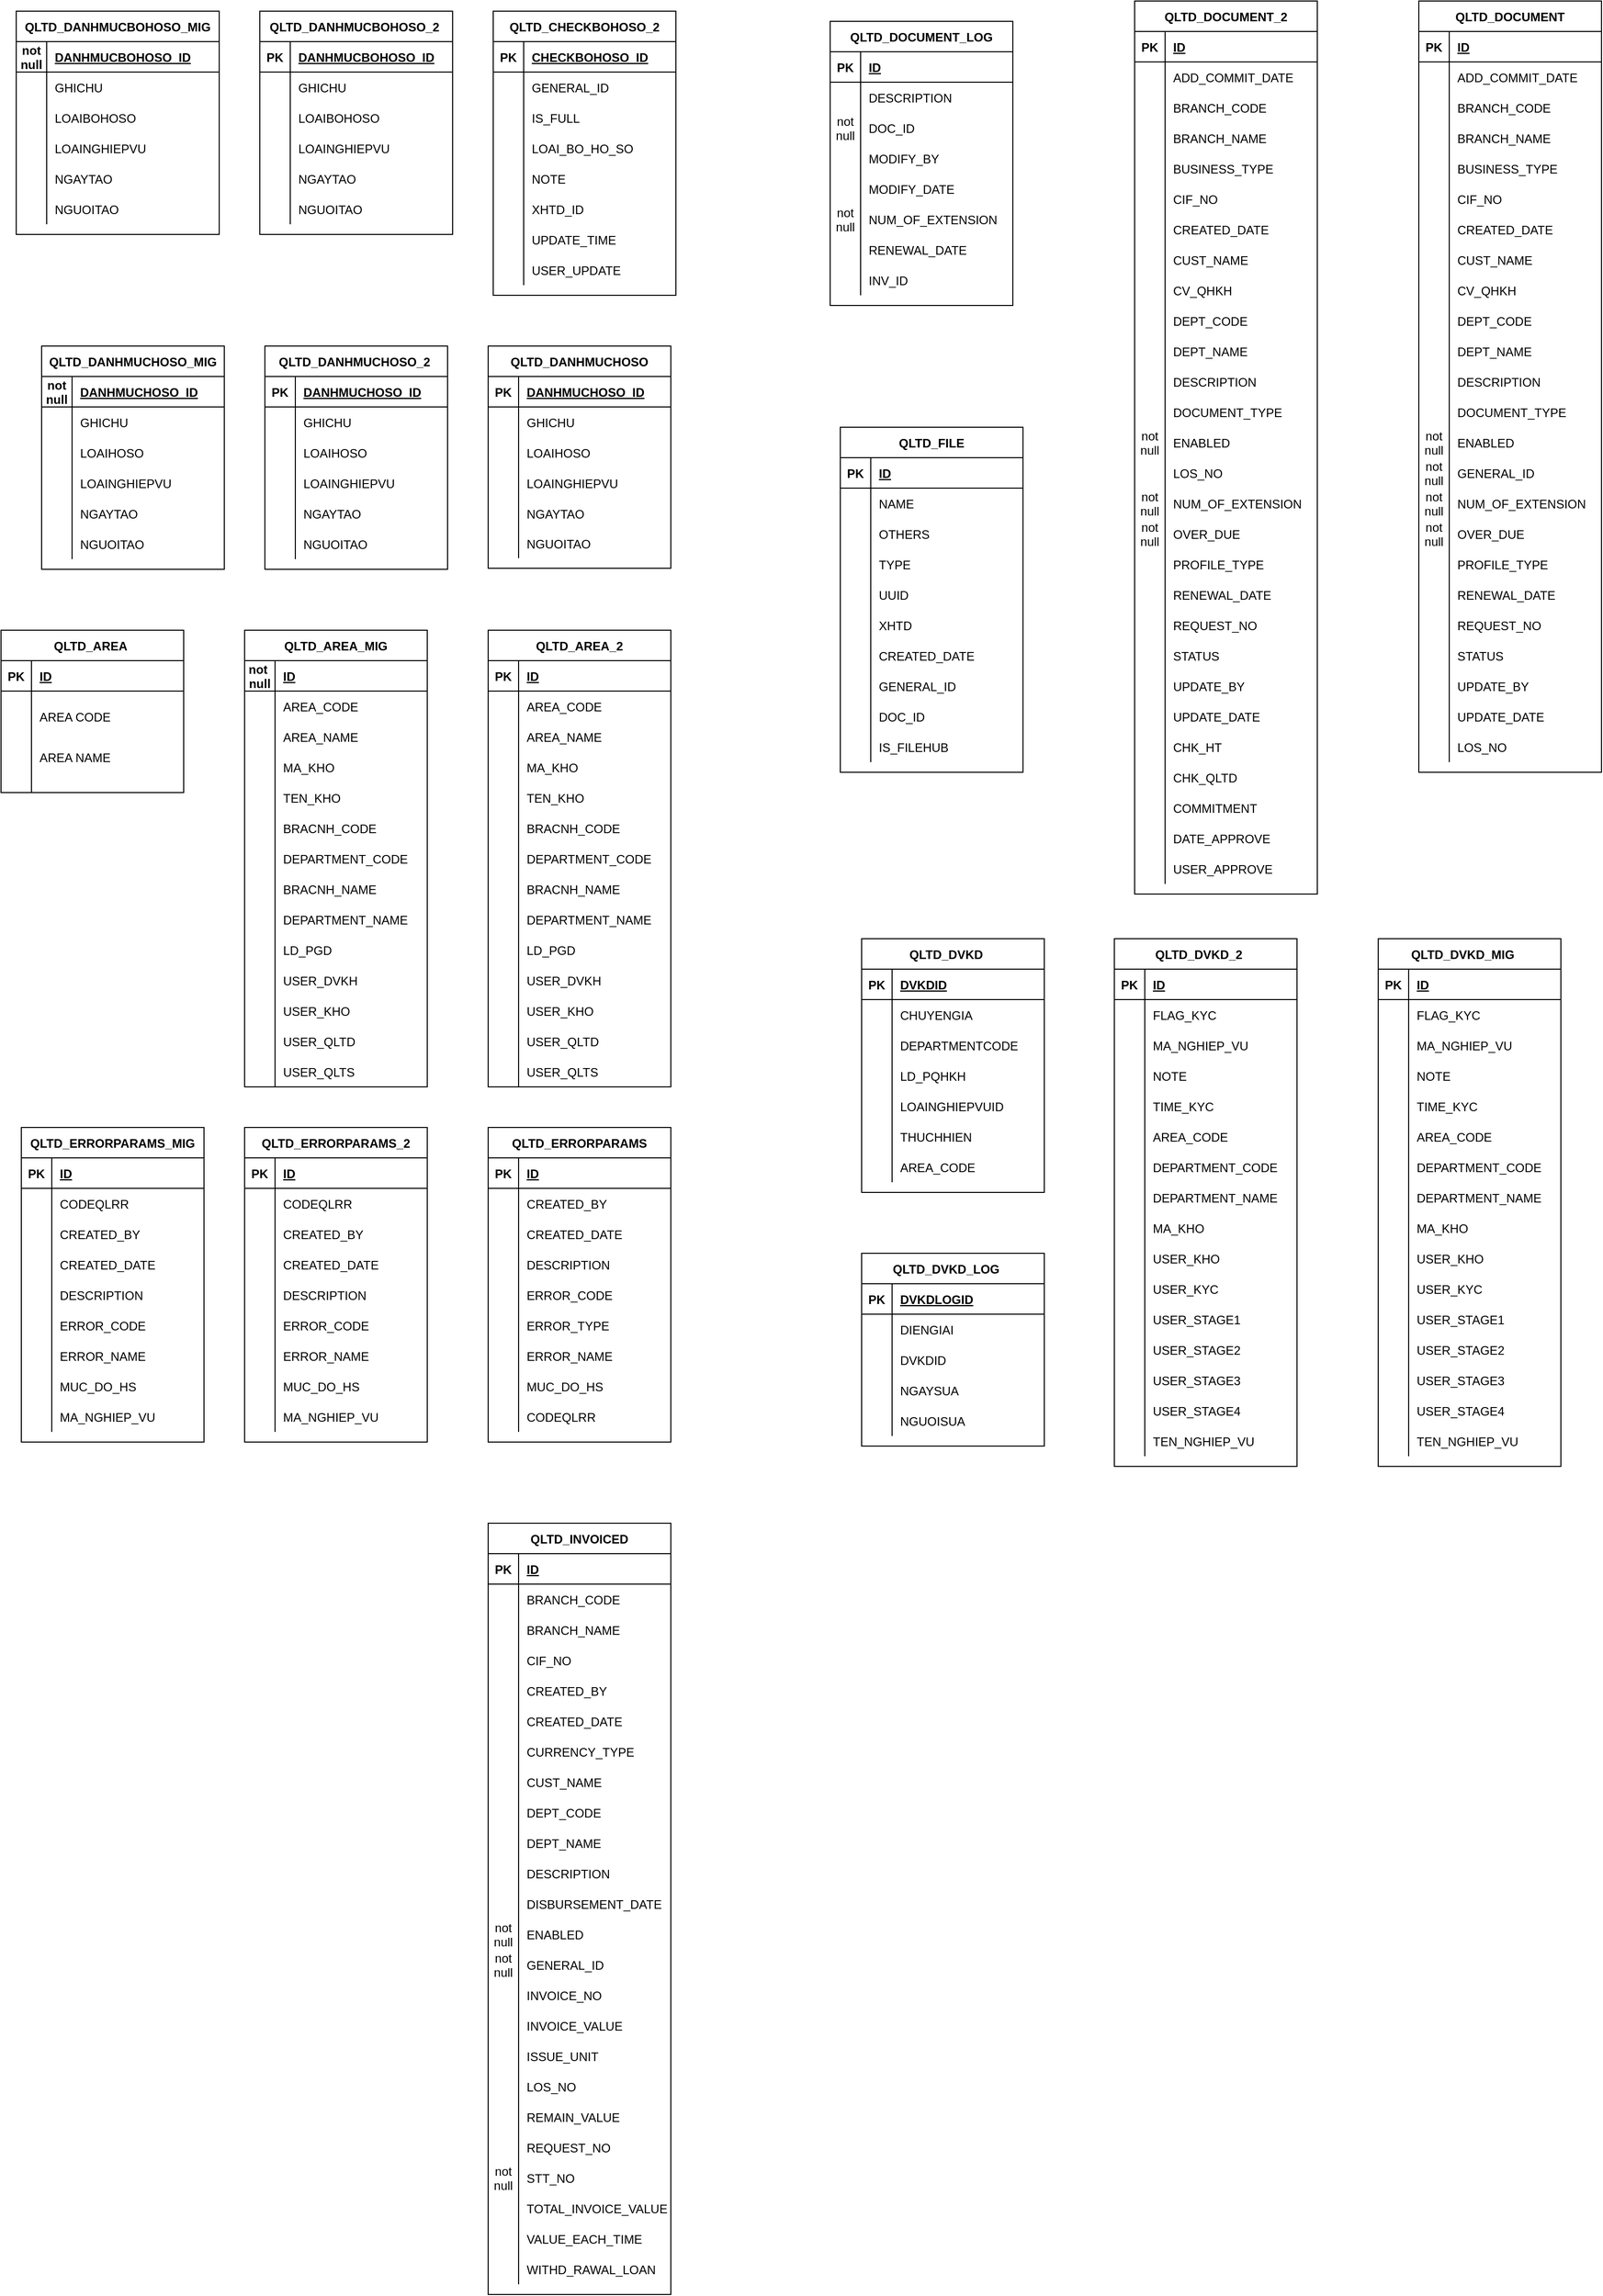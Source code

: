 <mxfile version="18.1.1" type="github">
  <diagram id="rPYIjT8Zgs6Y_zxDsCGd" name="Page-1">
    <mxGraphModel dx="3870" dy="1205" grid="1" gridSize="10" guides="1" tooltips="1" connect="1" arrows="1" fold="1" page="1" pageScale="1" pageWidth="850" pageHeight="1100" math="0" shadow="0">
      <root>
        <mxCell id="0" />
        <mxCell id="1" parent="0" />
        <mxCell id="4A3lWqWbM4-MjcnH7if7-1" value="QLTD_AREA " style="shape=table;startSize=30;container=1;collapsible=1;childLayout=tableLayout;fixedRows=1;rowLines=0;fontStyle=1;align=center;resizeLast=1;" vertex="1" parent="1">
          <mxGeometry x="-1617" y="640" width="180" height="160" as="geometry" />
        </mxCell>
        <mxCell id="4A3lWqWbM4-MjcnH7if7-2" value="" style="shape=tableRow;horizontal=0;startSize=0;swimlaneHead=0;swimlaneBody=0;fillColor=none;collapsible=0;dropTarget=0;points=[[0,0.5],[1,0.5]];portConstraint=eastwest;top=0;left=0;right=0;bottom=1;" vertex="1" parent="4A3lWqWbM4-MjcnH7if7-1">
          <mxGeometry y="30" width="180" height="30" as="geometry" />
        </mxCell>
        <mxCell id="4A3lWqWbM4-MjcnH7if7-3" value="PK" style="shape=partialRectangle;connectable=0;fillColor=none;top=0;left=0;bottom=0;right=0;fontStyle=1;overflow=hidden;" vertex="1" parent="4A3lWqWbM4-MjcnH7if7-2">
          <mxGeometry width="30" height="30" as="geometry">
            <mxRectangle width="30" height="30" as="alternateBounds" />
          </mxGeometry>
        </mxCell>
        <mxCell id="4A3lWqWbM4-MjcnH7if7-4" value="ID" style="shape=partialRectangle;connectable=0;fillColor=none;top=0;left=0;bottom=0;right=0;align=left;spacingLeft=6;fontStyle=5;overflow=hidden;" vertex="1" parent="4A3lWqWbM4-MjcnH7if7-2">
          <mxGeometry x="30" width="150" height="30" as="geometry">
            <mxRectangle width="150" height="30" as="alternateBounds" />
          </mxGeometry>
        </mxCell>
        <mxCell id="4A3lWqWbM4-MjcnH7if7-5" value="" style="shape=tableRow;horizontal=0;startSize=0;swimlaneHead=0;swimlaneBody=0;fillColor=none;collapsible=0;dropTarget=0;points=[[0,0.5],[1,0.5]];portConstraint=eastwest;top=0;left=0;right=0;bottom=0;" vertex="1" parent="4A3lWqWbM4-MjcnH7if7-1">
          <mxGeometry y="60" width="180" height="50" as="geometry" />
        </mxCell>
        <mxCell id="4A3lWqWbM4-MjcnH7if7-6" value="" style="shape=partialRectangle;connectable=0;fillColor=none;top=0;left=0;bottom=0;right=0;editable=1;overflow=hidden;" vertex="1" parent="4A3lWqWbM4-MjcnH7if7-5">
          <mxGeometry width="30" height="50" as="geometry">
            <mxRectangle width="30" height="50" as="alternateBounds" />
          </mxGeometry>
        </mxCell>
        <mxCell id="4A3lWqWbM4-MjcnH7if7-7" value="AREA CODE" style="shape=partialRectangle;connectable=0;fillColor=none;top=0;left=0;bottom=0;right=0;align=left;spacingLeft=6;overflow=hidden;" vertex="1" parent="4A3lWqWbM4-MjcnH7if7-5">
          <mxGeometry x="30" width="150" height="50" as="geometry">
            <mxRectangle width="150" height="50" as="alternateBounds" />
          </mxGeometry>
        </mxCell>
        <mxCell id="4A3lWqWbM4-MjcnH7if7-8" value="" style="shape=tableRow;horizontal=0;startSize=0;swimlaneHead=0;swimlaneBody=0;fillColor=none;collapsible=0;dropTarget=0;points=[[0,0.5],[1,0.5]];portConstraint=eastwest;top=0;left=0;right=0;bottom=0;" vertex="1" parent="4A3lWqWbM4-MjcnH7if7-1">
          <mxGeometry y="110" width="180" height="30" as="geometry" />
        </mxCell>
        <mxCell id="4A3lWqWbM4-MjcnH7if7-9" value="" style="shape=partialRectangle;connectable=0;fillColor=none;top=0;left=0;bottom=0;right=0;editable=1;overflow=hidden;" vertex="1" parent="4A3lWqWbM4-MjcnH7if7-8">
          <mxGeometry width="30" height="30" as="geometry">
            <mxRectangle width="30" height="30" as="alternateBounds" />
          </mxGeometry>
        </mxCell>
        <mxCell id="4A3lWqWbM4-MjcnH7if7-10" value="AREA NAME" style="shape=partialRectangle;connectable=0;fillColor=none;top=0;left=0;bottom=0;right=0;align=left;spacingLeft=6;overflow=hidden;" vertex="1" parent="4A3lWqWbM4-MjcnH7if7-8">
          <mxGeometry x="30" width="150" height="30" as="geometry">
            <mxRectangle width="150" height="30" as="alternateBounds" />
          </mxGeometry>
        </mxCell>
        <mxCell id="4A3lWqWbM4-MjcnH7if7-11" value="" style="shape=tableRow;horizontal=0;startSize=0;swimlaneHead=0;swimlaneBody=0;fillColor=none;collapsible=0;dropTarget=0;points=[[0,0.5],[1,0.5]];portConstraint=eastwest;top=0;left=0;right=0;bottom=0;" vertex="1" parent="4A3lWqWbM4-MjcnH7if7-1">
          <mxGeometry y="140" width="180" height="20" as="geometry" />
        </mxCell>
        <mxCell id="4A3lWqWbM4-MjcnH7if7-12" value="" style="shape=partialRectangle;connectable=0;fillColor=none;top=0;left=0;bottom=0;right=0;editable=1;overflow=hidden;" vertex="1" parent="4A3lWqWbM4-MjcnH7if7-11">
          <mxGeometry width="30" height="20" as="geometry">
            <mxRectangle width="30" height="20" as="alternateBounds" />
          </mxGeometry>
        </mxCell>
        <mxCell id="4A3lWqWbM4-MjcnH7if7-13" value="" style="shape=partialRectangle;connectable=0;fillColor=none;top=0;left=0;bottom=0;right=0;align=left;spacingLeft=6;overflow=hidden;" vertex="1" parent="4A3lWqWbM4-MjcnH7if7-11">
          <mxGeometry x="30" width="150" height="20" as="geometry">
            <mxRectangle width="150" height="20" as="alternateBounds" />
          </mxGeometry>
        </mxCell>
        <mxCell id="4A3lWqWbM4-MjcnH7if7-57" value="QLTD_AREA_2" style="shape=table;startSize=30;container=1;collapsible=1;childLayout=tableLayout;fixedRows=1;rowLines=0;fontStyle=1;align=center;resizeLast=1;" vertex="1" parent="1">
          <mxGeometry x="-1137" y="640" width="180" height="450" as="geometry" />
        </mxCell>
        <mxCell id="4A3lWqWbM4-MjcnH7if7-58" value="" style="shape=tableRow;horizontal=0;startSize=0;swimlaneHead=0;swimlaneBody=0;fillColor=none;collapsible=0;dropTarget=0;points=[[0,0.5],[1,0.5]];portConstraint=eastwest;top=0;left=0;right=0;bottom=1;" vertex="1" parent="4A3lWqWbM4-MjcnH7if7-57">
          <mxGeometry y="30" width="180" height="30" as="geometry" />
        </mxCell>
        <mxCell id="4A3lWqWbM4-MjcnH7if7-59" value="PK" style="shape=partialRectangle;connectable=0;fillColor=none;top=0;left=0;bottom=0;right=0;fontStyle=1;overflow=hidden;" vertex="1" parent="4A3lWqWbM4-MjcnH7if7-58">
          <mxGeometry width="30" height="30" as="geometry">
            <mxRectangle width="30" height="30" as="alternateBounds" />
          </mxGeometry>
        </mxCell>
        <mxCell id="4A3lWqWbM4-MjcnH7if7-60" value="ID" style="shape=partialRectangle;connectable=0;fillColor=none;top=0;left=0;bottom=0;right=0;align=left;spacingLeft=6;fontStyle=5;overflow=hidden;" vertex="1" parent="4A3lWqWbM4-MjcnH7if7-58">
          <mxGeometry x="30" width="150" height="30" as="geometry">
            <mxRectangle width="150" height="30" as="alternateBounds" />
          </mxGeometry>
        </mxCell>
        <mxCell id="4A3lWqWbM4-MjcnH7if7-61" value="" style="shape=tableRow;horizontal=0;startSize=0;swimlaneHead=0;swimlaneBody=0;fillColor=none;collapsible=0;dropTarget=0;points=[[0,0.5],[1,0.5]];portConstraint=eastwest;top=0;left=0;right=0;bottom=0;" vertex="1" parent="4A3lWqWbM4-MjcnH7if7-57">
          <mxGeometry y="60" width="180" height="30" as="geometry" />
        </mxCell>
        <mxCell id="4A3lWqWbM4-MjcnH7if7-62" value="" style="shape=partialRectangle;connectable=0;fillColor=none;top=0;left=0;bottom=0;right=0;editable=1;overflow=hidden;" vertex="1" parent="4A3lWqWbM4-MjcnH7if7-61">
          <mxGeometry width="30" height="30" as="geometry">
            <mxRectangle width="30" height="30" as="alternateBounds" />
          </mxGeometry>
        </mxCell>
        <mxCell id="4A3lWqWbM4-MjcnH7if7-63" value="AREA_CODE    " style="shape=partialRectangle;connectable=0;fillColor=none;top=0;left=0;bottom=0;right=0;align=left;spacingLeft=6;overflow=hidden;" vertex="1" parent="4A3lWqWbM4-MjcnH7if7-61">
          <mxGeometry x="30" width="150" height="30" as="geometry">
            <mxRectangle width="150" height="30" as="alternateBounds" />
          </mxGeometry>
        </mxCell>
        <mxCell id="4A3lWqWbM4-MjcnH7if7-64" value="" style="shape=tableRow;horizontal=0;startSize=0;swimlaneHead=0;swimlaneBody=0;fillColor=none;collapsible=0;dropTarget=0;points=[[0,0.5],[1,0.5]];portConstraint=eastwest;top=0;left=0;right=0;bottom=0;" vertex="1" parent="4A3lWqWbM4-MjcnH7if7-57">
          <mxGeometry y="90" width="180" height="30" as="geometry" />
        </mxCell>
        <mxCell id="4A3lWqWbM4-MjcnH7if7-65" value="" style="shape=partialRectangle;connectable=0;fillColor=none;top=0;left=0;bottom=0;right=0;editable=1;overflow=hidden;" vertex="1" parent="4A3lWqWbM4-MjcnH7if7-64">
          <mxGeometry width="30" height="30" as="geometry">
            <mxRectangle width="30" height="30" as="alternateBounds" />
          </mxGeometry>
        </mxCell>
        <mxCell id="4A3lWqWbM4-MjcnH7if7-66" value="AREA_NAME" style="shape=partialRectangle;connectable=0;fillColor=none;top=0;left=0;bottom=0;right=0;align=left;spacingLeft=6;overflow=hidden;" vertex="1" parent="4A3lWqWbM4-MjcnH7if7-64">
          <mxGeometry x="30" width="150" height="30" as="geometry">
            <mxRectangle width="150" height="30" as="alternateBounds" />
          </mxGeometry>
        </mxCell>
        <mxCell id="4A3lWqWbM4-MjcnH7if7-67" value="" style="shape=tableRow;horizontal=0;startSize=0;swimlaneHead=0;swimlaneBody=0;fillColor=none;collapsible=0;dropTarget=0;points=[[0,0.5],[1,0.5]];portConstraint=eastwest;top=0;left=0;right=0;bottom=0;" vertex="1" parent="4A3lWqWbM4-MjcnH7if7-57">
          <mxGeometry y="120" width="180" height="30" as="geometry" />
        </mxCell>
        <mxCell id="4A3lWqWbM4-MjcnH7if7-68" value="" style="shape=partialRectangle;connectable=0;fillColor=none;top=0;left=0;bottom=0;right=0;editable=1;overflow=hidden;" vertex="1" parent="4A3lWqWbM4-MjcnH7if7-67">
          <mxGeometry width="30" height="30" as="geometry">
            <mxRectangle width="30" height="30" as="alternateBounds" />
          </mxGeometry>
        </mxCell>
        <mxCell id="4A3lWqWbM4-MjcnH7if7-69" value="MA_KHO        " style="shape=partialRectangle;connectable=0;fillColor=none;top=0;left=0;bottom=0;right=0;align=left;spacingLeft=6;overflow=hidden;" vertex="1" parent="4A3lWqWbM4-MjcnH7if7-67">
          <mxGeometry x="30" width="150" height="30" as="geometry">
            <mxRectangle width="150" height="30" as="alternateBounds" />
          </mxGeometry>
        </mxCell>
        <mxCell id="4A3lWqWbM4-MjcnH7if7-153" value="" style="shape=tableRow;horizontal=0;startSize=0;swimlaneHead=0;swimlaneBody=0;fillColor=none;collapsible=0;dropTarget=0;points=[[0,0.5],[1,0.5]];portConstraint=eastwest;top=0;left=0;right=0;bottom=0;" vertex="1" parent="4A3lWqWbM4-MjcnH7if7-57">
          <mxGeometry y="150" width="180" height="30" as="geometry" />
        </mxCell>
        <mxCell id="4A3lWqWbM4-MjcnH7if7-154" value="" style="shape=partialRectangle;connectable=0;fillColor=none;top=0;left=0;bottom=0;right=0;editable=1;overflow=hidden;" vertex="1" parent="4A3lWqWbM4-MjcnH7if7-153">
          <mxGeometry width="30" height="30" as="geometry">
            <mxRectangle width="30" height="30" as="alternateBounds" />
          </mxGeometry>
        </mxCell>
        <mxCell id="4A3lWqWbM4-MjcnH7if7-155" value="TEN_KHO" style="shape=partialRectangle;connectable=0;fillColor=none;top=0;left=0;bottom=0;right=0;align=left;spacingLeft=6;overflow=hidden;" vertex="1" parent="4A3lWqWbM4-MjcnH7if7-153">
          <mxGeometry x="30" width="150" height="30" as="geometry">
            <mxRectangle width="150" height="30" as="alternateBounds" />
          </mxGeometry>
        </mxCell>
        <mxCell id="4A3lWqWbM4-MjcnH7if7-86" value="" style="shape=tableRow;horizontal=0;startSize=0;swimlaneHead=0;swimlaneBody=0;fillColor=none;collapsible=0;dropTarget=0;points=[[0,0.5],[1,0.5]];portConstraint=eastwest;top=0;left=0;right=0;bottom=0;" vertex="1" parent="4A3lWqWbM4-MjcnH7if7-57">
          <mxGeometry y="180" width="180" height="30" as="geometry" />
        </mxCell>
        <mxCell id="4A3lWqWbM4-MjcnH7if7-87" value="" style="shape=partialRectangle;connectable=0;fillColor=none;top=0;left=0;bottom=0;right=0;editable=1;overflow=hidden;" vertex="1" parent="4A3lWqWbM4-MjcnH7if7-86">
          <mxGeometry width="30" height="30" as="geometry">
            <mxRectangle width="30" height="30" as="alternateBounds" />
          </mxGeometry>
        </mxCell>
        <mxCell id="4A3lWqWbM4-MjcnH7if7-88" value="BRACNH_CODE    " style="shape=partialRectangle;connectable=0;fillColor=none;top=0;left=0;bottom=0;right=0;align=left;spacingLeft=6;overflow=hidden;" vertex="1" parent="4A3lWqWbM4-MjcnH7if7-86">
          <mxGeometry x="30" width="150" height="30" as="geometry">
            <mxRectangle width="150" height="30" as="alternateBounds" />
          </mxGeometry>
        </mxCell>
        <mxCell id="4A3lWqWbM4-MjcnH7if7-89" value="" style="shape=tableRow;horizontal=0;startSize=0;swimlaneHead=0;swimlaneBody=0;fillColor=none;collapsible=0;dropTarget=0;points=[[0,0.5],[1,0.5]];portConstraint=eastwest;top=0;left=0;right=0;bottom=0;" vertex="1" parent="4A3lWqWbM4-MjcnH7if7-57">
          <mxGeometry y="210" width="180" height="30" as="geometry" />
        </mxCell>
        <mxCell id="4A3lWqWbM4-MjcnH7if7-90" value="" style="shape=partialRectangle;connectable=0;fillColor=none;top=0;left=0;bottom=0;right=0;editable=1;overflow=hidden;" vertex="1" parent="4A3lWqWbM4-MjcnH7if7-89">
          <mxGeometry width="30" height="30" as="geometry">
            <mxRectangle width="30" height="30" as="alternateBounds" />
          </mxGeometry>
        </mxCell>
        <mxCell id="4A3lWqWbM4-MjcnH7if7-91" value="DEPARTMENT_CODE" style="shape=partialRectangle;connectable=0;fillColor=none;top=0;left=0;bottom=0;right=0;align=left;spacingLeft=6;overflow=hidden;" vertex="1" parent="4A3lWqWbM4-MjcnH7if7-89">
          <mxGeometry x="30" width="150" height="30" as="geometry">
            <mxRectangle width="150" height="30" as="alternateBounds" />
          </mxGeometry>
        </mxCell>
        <mxCell id="4A3lWqWbM4-MjcnH7if7-92" value="" style="shape=tableRow;horizontal=0;startSize=0;swimlaneHead=0;swimlaneBody=0;fillColor=none;collapsible=0;dropTarget=0;points=[[0,0.5],[1,0.5]];portConstraint=eastwest;top=0;left=0;right=0;bottom=0;" vertex="1" parent="4A3lWqWbM4-MjcnH7if7-57">
          <mxGeometry y="240" width="180" height="30" as="geometry" />
        </mxCell>
        <mxCell id="4A3lWqWbM4-MjcnH7if7-93" value="" style="shape=partialRectangle;connectable=0;fillColor=none;top=0;left=0;bottom=0;right=0;editable=1;overflow=hidden;" vertex="1" parent="4A3lWqWbM4-MjcnH7if7-92">
          <mxGeometry width="30" height="30" as="geometry">
            <mxRectangle width="30" height="30" as="alternateBounds" />
          </mxGeometry>
        </mxCell>
        <mxCell id="4A3lWqWbM4-MjcnH7if7-94" value="BRACNH_NAME" style="shape=partialRectangle;connectable=0;fillColor=none;top=0;left=0;bottom=0;right=0;align=left;spacingLeft=6;overflow=hidden;" vertex="1" parent="4A3lWqWbM4-MjcnH7if7-92">
          <mxGeometry x="30" width="150" height="30" as="geometry">
            <mxRectangle width="150" height="30" as="alternateBounds" />
          </mxGeometry>
        </mxCell>
        <mxCell id="4A3lWqWbM4-MjcnH7if7-95" value="" style="shape=tableRow;horizontal=0;startSize=0;swimlaneHead=0;swimlaneBody=0;fillColor=none;collapsible=0;dropTarget=0;points=[[0,0.5],[1,0.5]];portConstraint=eastwest;top=0;left=0;right=0;bottom=0;" vertex="1" parent="4A3lWqWbM4-MjcnH7if7-57">
          <mxGeometry y="270" width="180" height="30" as="geometry" />
        </mxCell>
        <mxCell id="4A3lWqWbM4-MjcnH7if7-96" value="" style="shape=partialRectangle;connectable=0;fillColor=none;top=0;left=0;bottom=0;right=0;editable=1;overflow=hidden;" vertex="1" parent="4A3lWqWbM4-MjcnH7if7-95">
          <mxGeometry width="30" height="30" as="geometry">
            <mxRectangle width="30" height="30" as="alternateBounds" />
          </mxGeometry>
        </mxCell>
        <mxCell id="4A3lWqWbM4-MjcnH7if7-97" value="DEPARTMENT_NAME" style="shape=partialRectangle;connectable=0;fillColor=none;top=0;left=0;bottom=0;right=0;align=left;spacingLeft=6;overflow=hidden;" vertex="1" parent="4A3lWqWbM4-MjcnH7if7-95">
          <mxGeometry x="30" width="150" height="30" as="geometry">
            <mxRectangle width="150" height="30" as="alternateBounds" />
          </mxGeometry>
        </mxCell>
        <mxCell id="4A3lWqWbM4-MjcnH7if7-98" value="" style="shape=tableRow;horizontal=0;startSize=0;swimlaneHead=0;swimlaneBody=0;fillColor=none;collapsible=0;dropTarget=0;points=[[0,0.5],[1,0.5]];portConstraint=eastwest;top=0;left=0;right=0;bottom=0;" vertex="1" parent="4A3lWqWbM4-MjcnH7if7-57">
          <mxGeometry y="300" width="180" height="30" as="geometry" />
        </mxCell>
        <mxCell id="4A3lWqWbM4-MjcnH7if7-99" value="" style="shape=partialRectangle;connectable=0;fillColor=none;top=0;left=0;bottom=0;right=0;editable=1;overflow=hidden;" vertex="1" parent="4A3lWqWbM4-MjcnH7if7-98">
          <mxGeometry width="30" height="30" as="geometry">
            <mxRectangle width="30" height="30" as="alternateBounds" />
          </mxGeometry>
        </mxCell>
        <mxCell id="4A3lWqWbM4-MjcnH7if7-100" value="LD_PGD" style="shape=partialRectangle;connectable=0;fillColor=none;top=0;left=0;bottom=0;right=0;align=left;spacingLeft=6;overflow=hidden;" vertex="1" parent="4A3lWqWbM4-MjcnH7if7-98">
          <mxGeometry x="30" width="150" height="30" as="geometry">
            <mxRectangle width="150" height="30" as="alternateBounds" />
          </mxGeometry>
        </mxCell>
        <mxCell id="4A3lWqWbM4-MjcnH7if7-101" value="" style="shape=tableRow;horizontal=0;startSize=0;swimlaneHead=0;swimlaneBody=0;fillColor=none;collapsible=0;dropTarget=0;points=[[0,0.5],[1,0.5]];portConstraint=eastwest;top=0;left=0;right=0;bottom=0;" vertex="1" parent="4A3lWqWbM4-MjcnH7if7-57">
          <mxGeometry y="330" width="180" height="30" as="geometry" />
        </mxCell>
        <mxCell id="4A3lWqWbM4-MjcnH7if7-102" value="" style="shape=partialRectangle;connectable=0;fillColor=none;top=0;left=0;bottom=0;right=0;editable=1;overflow=hidden;" vertex="1" parent="4A3lWqWbM4-MjcnH7if7-101">
          <mxGeometry width="30" height="30" as="geometry">
            <mxRectangle width="30" height="30" as="alternateBounds" />
          </mxGeometry>
        </mxCell>
        <mxCell id="4A3lWqWbM4-MjcnH7if7-103" value="USER_DVKH" style="shape=partialRectangle;connectable=0;fillColor=none;top=0;left=0;bottom=0;right=0;align=left;spacingLeft=6;overflow=hidden;" vertex="1" parent="4A3lWqWbM4-MjcnH7if7-101">
          <mxGeometry x="30" width="150" height="30" as="geometry">
            <mxRectangle width="150" height="30" as="alternateBounds" />
          </mxGeometry>
        </mxCell>
        <mxCell id="4A3lWqWbM4-MjcnH7if7-104" value="" style="shape=tableRow;horizontal=0;startSize=0;swimlaneHead=0;swimlaneBody=0;fillColor=none;collapsible=0;dropTarget=0;points=[[0,0.5],[1,0.5]];portConstraint=eastwest;top=0;left=0;right=0;bottom=0;" vertex="1" parent="4A3lWqWbM4-MjcnH7if7-57">
          <mxGeometry y="360" width="180" height="30" as="geometry" />
        </mxCell>
        <mxCell id="4A3lWqWbM4-MjcnH7if7-105" value="" style="shape=partialRectangle;connectable=0;fillColor=none;top=0;left=0;bottom=0;right=0;editable=1;overflow=hidden;" vertex="1" parent="4A3lWqWbM4-MjcnH7if7-104">
          <mxGeometry width="30" height="30" as="geometry">
            <mxRectangle width="30" height="30" as="alternateBounds" />
          </mxGeometry>
        </mxCell>
        <mxCell id="4A3lWqWbM4-MjcnH7if7-106" value="USER_KHO" style="shape=partialRectangle;connectable=0;fillColor=none;top=0;left=0;bottom=0;right=0;align=left;spacingLeft=6;overflow=hidden;" vertex="1" parent="4A3lWqWbM4-MjcnH7if7-104">
          <mxGeometry x="30" width="150" height="30" as="geometry">
            <mxRectangle width="150" height="30" as="alternateBounds" />
          </mxGeometry>
        </mxCell>
        <mxCell id="4A3lWqWbM4-MjcnH7if7-107" value="" style="shape=tableRow;horizontal=0;startSize=0;swimlaneHead=0;swimlaneBody=0;fillColor=none;collapsible=0;dropTarget=0;points=[[0,0.5],[1,0.5]];portConstraint=eastwest;top=0;left=0;right=0;bottom=0;" vertex="1" parent="4A3lWqWbM4-MjcnH7if7-57">
          <mxGeometry y="390" width="180" height="30" as="geometry" />
        </mxCell>
        <mxCell id="4A3lWqWbM4-MjcnH7if7-108" value="" style="shape=partialRectangle;connectable=0;fillColor=none;top=0;left=0;bottom=0;right=0;editable=1;overflow=hidden;" vertex="1" parent="4A3lWqWbM4-MjcnH7if7-107">
          <mxGeometry width="30" height="30" as="geometry">
            <mxRectangle width="30" height="30" as="alternateBounds" />
          </mxGeometry>
        </mxCell>
        <mxCell id="4A3lWqWbM4-MjcnH7if7-109" value="USER_QLTD" style="shape=partialRectangle;connectable=0;fillColor=none;top=0;left=0;bottom=0;right=0;align=left;spacingLeft=6;overflow=hidden;" vertex="1" parent="4A3lWqWbM4-MjcnH7if7-107">
          <mxGeometry x="30" width="150" height="30" as="geometry">
            <mxRectangle width="150" height="30" as="alternateBounds" />
          </mxGeometry>
        </mxCell>
        <mxCell id="4A3lWqWbM4-MjcnH7if7-110" value="" style="shape=tableRow;horizontal=0;startSize=0;swimlaneHead=0;swimlaneBody=0;fillColor=none;collapsible=0;dropTarget=0;points=[[0,0.5],[1,0.5]];portConstraint=eastwest;top=0;left=0;right=0;bottom=0;" vertex="1" parent="4A3lWqWbM4-MjcnH7if7-57">
          <mxGeometry y="420" width="180" height="30" as="geometry" />
        </mxCell>
        <mxCell id="4A3lWqWbM4-MjcnH7if7-111" value="" style="shape=partialRectangle;connectable=0;fillColor=none;top=0;left=0;bottom=0;right=0;editable=1;overflow=hidden;" vertex="1" parent="4A3lWqWbM4-MjcnH7if7-110">
          <mxGeometry width="30" height="30" as="geometry">
            <mxRectangle width="30" height="30" as="alternateBounds" />
          </mxGeometry>
        </mxCell>
        <mxCell id="4A3lWqWbM4-MjcnH7if7-112" value="USER_QLTS" style="shape=partialRectangle;connectable=0;fillColor=none;top=0;left=0;bottom=0;right=0;align=left;spacingLeft=6;overflow=hidden;" vertex="1" parent="4A3lWqWbM4-MjcnH7if7-110">
          <mxGeometry x="30" width="150" height="30" as="geometry">
            <mxRectangle width="150" height="30" as="alternateBounds" />
          </mxGeometry>
        </mxCell>
        <mxCell id="4A3lWqWbM4-MjcnH7if7-201" value="QLTD_AREA_MIG" style="shape=table;startSize=30;container=1;collapsible=1;childLayout=tableLayout;fixedRows=1;rowLines=0;fontStyle=1;align=center;resizeLast=1;" vertex="1" parent="1">
          <mxGeometry x="-1377" y="640" width="180" height="450" as="geometry" />
        </mxCell>
        <mxCell id="4A3lWqWbM4-MjcnH7if7-202" value="" style="shape=tableRow;horizontal=0;startSize=0;swimlaneHead=0;swimlaneBody=0;fillColor=none;collapsible=0;dropTarget=0;points=[[0,0.5],[1,0.5]];portConstraint=eastwest;top=0;left=0;right=0;bottom=1;" vertex="1" parent="4A3lWqWbM4-MjcnH7if7-201">
          <mxGeometry y="30" width="180" height="30" as="geometry" />
        </mxCell>
        <mxCell id="4A3lWqWbM4-MjcnH7if7-203" value="not &#xa;null" style="shape=partialRectangle;connectable=0;fillColor=none;top=0;left=0;bottom=0;right=0;fontStyle=1;overflow=hidden;" vertex="1" parent="4A3lWqWbM4-MjcnH7if7-202">
          <mxGeometry width="30" height="30" as="geometry">
            <mxRectangle width="30" height="30" as="alternateBounds" />
          </mxGeometry>
        </mxCell>
        <mxCell id="4A3lWqWbM4-MjcnH7if7-204" value="ID" style="shape=partialRectangle;connectable=0;fillColor=none;top=0;left=0;bottom=0;right=0;align=left;spacingLeft=6;fontStyle=5;overflow=hidden;" vertex="1" parent="4A3lWqWbM4-MjcnH7if7-202">
          <mxGeometry x="30" width="150" height="30" as="geometry">
            <mxRectangle width="150" height="30" as="alternateBounds" />
          </mxGeometry>
        </mxCell>
        <mxCell id="4A3lWqWbM4-MjcnH7if7-205" value="" style="shape=tableRow;horizontal=0;startSize=0;swimlaneHead=0;swimlaneBody=0;fillColor=none;collapsible=0;dropTarget=0;points=[[0,0.5],[1,0.5]];portConstraint=eastwest;top=0;left=0;right=0;bottom=0;" vertex="1" parent="4A3lWqWbM4-MjcnH7if7-201">
          <mxGeometry y="60" width="180" height="30" as="geometry" />
        </mxCell>
        <mxCell id="4A3lWqWbM4-MjcnH7if7-206" value="" style="shape=partialRectangle;connectable=0;fillColor=none;top=0;left=0;bottom=0;right=0;editable=1;overflow=hidden;" vertex="1" parent="4A3lWqWbM4-MjcnH7if7-205">
          <mxGeometry width="30" height="30" as="geometry">
            <mxRectangle width="30" height="30" as="alternateBounds" />
          </mxGeometry>
        </mxCell>
        <mxCell id="4A3lWqWbM4-MjcnH7if7-207" value="AREA_CODE    " style="shape=partialRectangle;connectable=0;fillColor=none;top=0;left=0;bottom=0;right=0;align=left;spacingLeft=6;overflow=hidden;" vertex="1" parent="4A3lWqWbM4-MjcnH7if7-205">
          <mxGeometry x="30" width="150" height="30" as="geometry">
            <mxRectangle width="150" height="30" as="alternateBounds" />
          </mxGeometry>
        </mxCell>
        <mxCell id="4A3lWqWbM4-MjcnH7if7-208" value="" style="shape=tableRow;horizontal=0;startSize=0;swimlaneHead=0;swimlaneBody=0;fillColor=none;collapsible=0;dropTarget=0;points=[[0,0.5],[1,0.5]];portConstraint=eastwest;top=0;left=0;right=0;bottom=0;" vertex="1" parent="4A3lWqWbM4-MjcnH7if7-201">
          <mxGeometry y="90" width="180" height="30" as="geometry" />
        </mxCell>
        <mxCell id="4A3lWqWbM4-MjcnH7if7-209" value="" style="shape=partialRectangle;connectable=0;fillColor=none;top=0;left=0;bottom=0;right=0;editable=1;overflow=hidden;" vertex="1" parent="4A3lWqWbM4-MjcnH7if7-208">
          <mxGeometry width="30" height="30" as="geometry">
            <mxRectangle width="30" height="30" as="alternateBounds" />
          </mxGeometry>
        </mxCell>
        <mxCell id="4A3lWqWbM4-MjcnH7if7-210" value="AREA_NAME" style="shape=partialRectangle;connectable=0;fillColor=none;top=0;left=0;bottom=0;right=0;align=left;spacingLeft=6;overflow=hidden;" vertex="1" parent="4A3lWqWbM4-MjcnH7if7-208">
          <mxGeometry x="30" width="150" height="30" as="geometry">
            <mxRectangle width="150" height="30" as="alternateBounds" />
          </mxGeometry>
        </mxCell>
        <mxCell id="4A3lWqWbM4-MjcnH7if7-211" value="" style="shape=tableRow;horizontal=0;startSize=0;swimlaneHead=0;swimlaneBody=0;fillColor=none;collapsible=0;dropTarget=0;points=[[0,0.5],[1,0.5]];portConstraint=eastwest;top=0;left=0;right=0;bottom=0;" vertex="1" parent="4A3lWqWbM4-MjcnH7if7-201">
          <mxGeometry y="120" width="180" height="30" as="geometry" />
        </mxCell>
        <mxCell id="4A3lWqWbM4-MjcnH7if7-212" value="" style="shape=partialRectangle;connectable=0;fillColor=none;top=0;left=0;bottom=0;right=0;editable=1;overflow=hidden;" vertex="1" parent="4A3lWqWbM4-MjcnH7if7-211">
          <mxGeometry width="30" height="30" as="geometry">
            <mxRectangle width="30" height="30" as="alternateBounds" />
          </mxGeometry>
        </mxCell>
        <mxCell id="4A3lWqWbM4-MjcnH7if7-213" value="MA_KHO        " style="shape=partialRectangle;connectable=0;fillColor=none;top=0;left=0;bottom=0;right=0;align=left;spacingLeft=6;overflow=hidden;" vertex="1" parent="4A3lWqWbM4-MjcnH7if7-211">
          <mxGeometry x="30" width="150" height="30" as="geometry">
            <mxRectangle width="150" height="30" as="alternateBounds" />
          </mxGeometry>
        </mxCell>
        <mxCell id="4A3lWqWbM4-MjcnH7if7-214" value="" style="shape=tableRow;horizontal=0;startSize=0;swimlaneHead=0;swimlaneBody=0;fillColor=none;collapsible=0;dropTarget=0;points=[[0,0.5],[1,0.5]];portConstraint=eastwest;top=0;left=0;right=0;bottom=0;" vertex="1" parent="4A3lWqWbM4-MjcnH7if7-201">
          <mxGeometry y="150" width="180" height="30" as="geometry" />
        </mxCell>
        <mxCell id="4A3lWqWbM4-MjcnH7if7-215" value="" style="shape=partialRectangle;connectable=0;fillColor=none;top=0;left=0;bottom=0;right=0;editable=1;overflow=hidden;" vertex="1" parent="4A3lWqWbM4-MjcnH7if7-214">
          <mxGeometry width="30" height="30" as="geometry">
            <mxRectangle width="30" height="30" as="alternateBounds" />
          </mxGeometry>
        </mxCell>
        <mxCell id="4A3lWqWbM4-MjcnH7if7-216" value="TEN_KHO" style="shape=partialRectangle;connectable=0;fillColor=none;top=0;left=0;bottom=0;right=0;align=left;spacingLeft=6;overflow=hidden;" vertex="1" parent="4A3lWqWbM4-MjcnH7if7-214">
          <mxGeometry x="30" width="150" height="30" as="geometry">
            <mxRectangle width="150" height="30" as="alternateBounds" />
          </mxGeometry>
        </mxCell>
        <mxCell id="4A3lWqWbM4-MjcnH7if7-217" value="" style="shape=tableRow;horizontal=0;startSize=0;swimlaneHead=0;swimlaneBody=0;fillColor=none;collapsible=0;dropTarget=0;points=[[0,0.5],[1,0.5]];portConstraint=eastwest;top=0;left=0;right=0;bottom=0;" vertex="1" parent="4A3lWqWbM4-MjcnH7if7-201">
          <mxGeometry y="180" width="180" height="30" as="geometry" />
        </mxCell>
        <mxCell id="4A3lWqWbM4-MjcnH7if7-218" value="" style="shape=partialRectangle;connectable=0;fillColor=none;top=0;left=0;bottom=0;right=0;editable=1;overflow=hidden;" vertex="1" parent="4A3lWqWbM4-MjcnH7if7-217">
          <mxGeometry width="30" height="30" as="geometry">
            <mxRectangle width="30" height="30" as="alternateBounds" />
          </mxGeometry>
        </mxCell>
        <mxCell id="4A3lWqWbM4-MjcnH7if7-219" value="BRACNH_CODE    " style="shape=partialRectangle;connectable=0;fillColor=none;top=0;left=0;bottom=0;right=0;align=left;spacingLeft=6;overflow=hidden;" vertex="1" parent="4A3lWqWbM4-MjcnH7if7-217">
          <mxGeometry x="30" width="150" height="30" as="geometry">
            <mxRectangle width="150" height="30" as="alternateBounds" />
          </mxGeometry>
        </mxCell>
        <mxCell id="4A3lWqWbM4-MjcnH7if7-220" value="" style="shape=tableRow;horizontal=0;startSize=0;swimlaneHead=0;swimlaneBody=0;fillColor=none;collapsible=0;dropTarget=0;points=[[0,0.5],[1,0.5]];portConstraint=eastwest;top=0;left=0;right=0;bottom=0;" vertex="1" parent="4A3lWqWbM4-MjcnH7if7-201">
          <mxGeometry y="210" width="180" height="30" as="geometry" />
        </mxCell>
        <mxCell id="4A3lWqWbM4-MjcnH7if7-221" value="" style="shape=partialRectangle;connectable=0;fillColor=none;top=0;left=0;bottom=0;right=0;editable=1;overflow=hidden;" vertex="1" parent="4A3lWqWbM4-MjcnH7if7-220">
          <mxGeometry width="30" height="30" as="geometry">
            <mxRectangle width="30" height="30" as="alternateBounds" />
          </mxGeometry>
        </mxCell>
        <mxCell id="4A3lWqWbM4-MjcnH7if7-222" value="DEPARTMENT_CODE" style="shape=partialRectangle;connectable=0;fillColor=none;top=0;left=0;bottom=0;right=0;align=left;spacingLeft=6;overflow=hidden;" vertex="1" parent="4A3lWqWbM4-MjcnH7if7-220">
          <mxGeometry x="30" width="150" height="30" as="geometry">
            <mxRectangle width="150" height="30" as="alternateBounds" />
          </mxGeometry>
        </mxCell>
        <mxCell id="4A3lWqWbM4-MjcnH7if7-223" value="" style="shape=tableRow;horizontal=0;startSize=0;swimlaneHead=0;swimlaneBody=0;fillColor=none;collapsible=0;dropTarget=0;points=[[0,0.5],[1,0.5]];portConstraint=eastwest;top=0;left=0;right=0;bottom=0;" vertex="1" parent="4A3lWqWbM4-MjcnH7if7-201">
          <mxGeometry y="240" width="180" height="30" as="geometry" />
        </mxCell>
        <mxCell id="4A3lWqWbM4-MjcnH7if7-224" value="" style="shape=partialRectangle;connectable=0;fillColor=none;top=0;left=0;bottom=0;right=0;editable=1;overflow=hidden;" vertex="1" parent="4A3lWqWbM4-MjcnH7if7-223">
          <mxGeometry width="30" height="30" as="geometry">
            <mxRectangle width="30" height="30" as="alternateBounds" />
          </mxGeometry>
        </mxCell>
        <mxCell id="4A3lWqWbM4-MjcnH7if7-225" value="BRACNH_NAME" style="shape=partialRectangle;connectable=0;fillColor=none;top=0;left=0;bottom=0;right=0;align=left;spacingLeft=6;overflow=hidden;" vertex="1" parent="4A3lWqWbM4-MjcnH7if7-223">
          <mxGeometry x="30" width="150" height="30" as="geometry">
            <mxRectangle width="150" height="30" as="alternateBounds" />
          </mxGeometry>
        </mxCell>
        <mxCell id="4A3lWqWbM4-MjcnH7if7-226" value="" style="shape=tableRow;horizontal=0;startSize=0;swimlaneHead=0;swimlaneBody=0;fillColor=none;collapsible=0;dropTarget=0;points=[[0,0.5],[1,0.5]];portConstraint=eastwest;top=0;left=0;right=0;bottom=0;" vertex="1" parent="4A3lWqWbM4-MjcnH7if7-201">
          <mxGeometry y="270" width="180" height="30" as="geometry" />
        </mxCell>
        <mxCell id="4A3lWqWbM4-MjcnH7if7-227" value="" style="shape=partialRectangle;connectable=0;fillColor=none;top=0;left=0;bottom=0;right=0;editable=1;overflow=hidden;" vertex="1" parent="4A3lWqWbM4-MjcnH7if7-226">
          <mxGeometry width="30" height="30" as="geometry">
            <mxRectangle width="30" height="30" as="alternateBounds" />
          </mxGeometry>
        </mxCell>
        <mxCell id="4A3lWqWbM4-MjcnH7if7-228" value="DEPARTMENT_NAME" style="shape=partialRectangle;connectable=0;fillColor=none;top=0;left=0;bottom=0;right=0;align=left;spacingLeft=6;overflow=hidden;" vertex="1" parent="4A3lWqWbM4-MjcnH7if7-226">
          <mxGeometry x="30" width="150" height="30" as="geometry">
            <mxRectangle width="150" height="30" as="alternateBounds" />
          </mxGeometry>
        </mxCell>
        <mxCell id="4A3lWqWbM4-MjcnH7if7-229" value="" style="shape=tableRow;horizontal=0;startSize=0;swimlaneHead=0;swimlaneBody=0;fillColor=none;collapsible=0;dropTarget=0;points=[[0,0.5],[1,0.5]];portConstraint=eastwest;top=0;left=0;right=0;bottom=0;" vertex="1" parent="4A3lWqWbM4-MjcnH7if7-201">
          <mxGeometry y="300" width="180" height="30" as="geometry" />
        </mxCell>
        <mxCell id="4A3lWqWbM4-MjcnH7if7-230" value="" style="shape=partialRectangle;connectable=0;fillColor=none;top=0;left=0;bottom=0;right=0;editable=1;overflow=hidden;" vertex="1" parent="4A3lWqWbM4-MjcnH7if7-229">
          <mxGeometry width="30" height="30" as="geometry">
            <mxRectangle width="30" height="30" as="alternateBounds" />
          </mxGeometry>
        </mxCell>
        <mxCell id="4A3lWqWbM4-MjcnH7if7-231" value="LD_PGD" style="shape=partialRectangle;connectable=0;fillColor=none;top=0;left=0;bottom=0;right=0;align=left;spacingLeft=6;overflow=hidden;" vertex="1" parent="4A3lWqWbM4-MjcnH7if7-229">
          <mxGeometry x="30" width="150" height="30" as="geometry">
            <mxRectangle width="150" height="30" as="alternateBounds" />
          </mxGeometry>
        </mxCell>
        <mxCell id="4A3lWqWbM4-MjcnH7if7-232" value="" style="shape=tableRow;horizontal=0;startSize=0;swimlaneHead=0;swimlaneBody=0;fillColor=none;collapsible=0;dropTarget=0;points=[[0,0.5],[1,0.5]];portConstraint=eastwest;top=0;left=0;right=0;bottom=0;" vertex="1" parent="4A3lWqWbM4-MjcnH7if7-201">
          <mxGeometry y="330" width="180" height="30" as="geometry" />
        </mxCell>
        <mxCell id="4A3lWqWbM4-MjcnH7if7-233" value="" style="shape=partialRectangle;connectable=0;fillColor=none;top=0;left=0;bottom=0;right=0;editable=1;overflow=hidden;" vertex="1" parent="4A3lWqWbM4-MjcnH7if7-232">
          <mxGeometry width="30" height="30" as="geometry">
            <mxRectangle width="30" height="30" as="alternateBounds" />
          </mxGeometry>
        </mxCell>
        <mxCell id="4A3lWqWbM4-MjcnH7if7-234" value="USER_DVKH" style="shape=partialRectangle;connectable=0;fillColor=none;top=0;left=0;bottom=0;right=0;align=left;spacingLeft=6;overflow=hidden;" vertex="1" parent="4A3lWqWbM4-MjcnH7if7-232">
          <mxGeometry x="30" width="150" height="30" as="geometry">
            <mxRectangle width="150" height="30" as="alternateBounds" />
          </mxGeometry>
        </mxCell>
        <mxCell id="4A3lWqWbM4-MjcnH7if7-235" value="" style="shape=tableRow;horizontal=0;startSize=0;swimlaneHead=0;swimlaneBody=0;fillColor=none;collapsible=0;dropTarget=0;points=[[0,0.5],[1,0.5]];portConstraint=eastwest;top=0;left=0;right=0;bottom=0;" vertex="1" parent="4A3lWqWbM4-MjcnH7if7-201">
          <mxGeometry y="360" width="180" height="30" as="geometry" />
        </mxCell>
        <mxCell id="4A3lWqWbM4-MjcnH7if7-236" value="" style="shape=partialRectangle;connectable=0;fillColor=none;top=0;left=0;bottom=0;right=0;editable=1;overflow=hidden;" vertex="1" parent="4A3lWqWbM4-MjcnH7if7-235">
          <mxGeometry width="30" height="30" as="geometry">
            <mxRectangle width="30" height="30" as="alternateBounds" />
          </mxGeometry>
        </mxCell>
        <mxCell id="4A3lWqWbM4-MjcnH7if7-237" value="USER_KHO" style="shape=partialRectangle;connectable=0;fillColor=none;top=0;left=0;bottom=0;right=0;align=left;spacingLeft=6;overflow=hidden;" vertex="1" parent="4A3lWqWbM4-MjcnH7if7-235">
          <mxGeometry x="30" width="150" height="30" as="geometry">
            <mxRectangle width="150" height="30" as="alternateBounds" />
          </mxGeometry>
        </mxCell>
        <mxCell id="4A3lWqWbM4-MjcnH7if7-238" value="" style="shape=tableRow;horizontal=0;startSize=0;swimlaneHead=0;swimlaneBody=0;fillColor=none;collapsible=0;dropTarget=0;points=[[0,0.5],[1,0.5]];portConstraint=eastwest;top=0;left=0;right=0;bottom=0;" vertex="1" parent="4A3lWqWbM4-MjcnH7if7-201">
          <mxGeometry y="390" width="180" height="30" as="geometry" />
        </mxCell>
        <mxCell id="4A3lWqWbM4-MjcnH7if7-239" value="" style="shape=partialRectangle;connectable=0;fillColor=none;top=0;left=0;bottom=0;right=0;editable=1;overflow=hidden;" vertex="1" parent="4A3lWqWbM4-MjcnH7if7-238">
          <mxGeometry width="30" height="30" as="geometry">
            <mxRectangle width="30" height="30" as="alternateBounds" />
          </mxGeometry>
        </mxCell>
        <mxCell id="4A3lWqWbM4-MjcnH7if7-240" value="USER_QLTD" style="shape=partialRectangle;connectable=0;fillColor=none;top=0;left=0;bottom=0;right=0;align=left;spacingLeft=6;overflow=hidden;" vertex="1" parent="4A3lWqWbM4-MjcnH7if7-238">
          <mxGeometry x="30" width="150" height="30" as="geometry">
            <mxRectangle width="150" height="30" as="alternateBounds" />
          </mxGeometry>
        </mxCell>
        <mxCell id="4A3lWqWbM4-MjcnH7if7-241" value="" style="shape=tableRow;horizontal=0;startSize=0;swimlaneHead=0;swimlaneBody=0;fillColor=none;collapsible=0;dropTarget=0;points=[[0,0.5],[1,0.5]];portConstraint=eastwest;top=0;left=0;right=0;bottom=0;" vertex="1" parent="4A3lWqWbM4-MjcnH7if7-201">
          <mxGeometry y="420" width="180" height="30" as="geometry" />
        </mxCell>
        <mxCell id="4A3lWqWbM4-MjcnH7if7-242" value="" style="shape=partialRectangle;connectable=0;fillColor=none;top=0;left=0;bottom=0;right=0;editable=1;overflow=hidden;" vertex="1" parent="4A3lWqWbM4-MjcnH7if7-241">
          <mxGeometry width="30" height="30" as="geometry">
            <mxRectangle width="30" height="30" as="alternateBounds" />
          </mxGeometry>
        </mxCell>
        <mxCell id="4A3lWqWbM4-MjcnH7if7-243" value="USER_QLTS" style="shape=partialRectangle;connectable=0;fillColor=none;top=0;left=0;bottom=0;right=0;align=left;spacingLeft=6;overflow=hidden;" vertex="1" parent="4A3lWqWbM4-MjcnH7if7-241">
          <mxGeometry x="30" width="150" height="30" as="geometry">
            <mxRectangle width="150" height="30" as="alternateBounds" />
          </mxGeometry>
        </mxCell>
        <mxCell id="4A3lWqWbM4-MjcnH7if7-244" value="QLTD_CHECKBOHOSO_2" style="shape=table;startSize=30;container=1;collapsible=1;childLayout=tableLayout;fixedRows=1;rowLines=0;fontStyle=1;align=center;resizeLast=1;" vertex="1" parent="1">
          <mxGeometry x="-1132" y="30" width="180" height="280" as="geometry">
            <mxRectangle x="-1060" y="30" width="180" height="30" as="alternateBounds" />
          </mxGeometry>
        </mxCell>
        <mxCell id="4A3lWqWbM4-MjcnH7if7-245" value="" style="shape=tableRow;horizontal=0;startSize=0;swimlaneHead=0;swimlaneBody=0;fillColor=none;collapsible=0;dropTarget=0;points=[[0,0.5],[1,0.5]];portConstraint=eastwest;top=0;left=0;right=0;bottom=1;" vertex="1" parent="4A3lWqWbM4-MjcnH7if7-244">
          <mxGeometry y="30" width="180" height="30" as="geometry" />
        </mxCell>
        <mxCell id="4A3lWqWbM4-MjcnH7if7-246" value="PK" style="shape=partialRectangle;connectable=0;fillColor=none;top=0;left=0;bottom=0;right=0;fontStyle=1;overflow=hidden;" vertex="1" parent="4A3lWqWbM4-MjcnH7if7-245">
          <mxGeometry width="30" height="30" as="geometry">
            <mxRectangle width="30" height="30" as="alternateBounds" />
          </mxGeometry>
        </mxCell>
        <mxCell id="4A3lWqWbM4-MjcnH7if7-247" value="CHECKBOHOSO_ID" style="shape=partialRectangle;connectable=0;fillColor=none;top=0;left=0;bottom=0;right=0;align=left;spacingLeft=6;fontStyle=5;overflow=hidden;" vertex="1" parent="4A3lWqWbM4-MjcnH7if7-245">
          <mxGeometry x="30" width="150" height="30" as="geometry">
            <mxRectangle width="150" height="30" as="alternateBounds" />
          </mxGeometry>
        </mxCell>
        <mxCell id="4A3lWqWbM4-MjcnH7if7-248" value="" style="shape=tableRow;horizontal=0;startSize=0;swimlaneHead=0;swimlaneBody=0;fillColor=none;collapsible=0;dropTarget=0;points=[[0,0.5],[1,0.5]];portConstraint=eastwest;top=0;left=0;right=0;bottom=0;" vertex="1" parent="4A3lWqWbM4-MjcnH7if7-244">
          <mxGeometry y="60" width="180" height="30" as="geometry" />
        </mxCell>
        <mxCell id="4A3lWqWbM4-MjcnH7if7-249" value="" style="shape=partialRectangle;connectable=0;fillColor=none;top=0;left=0;bottom=0;right=0;editable=1;overflow=hidden;" vertex="1" parent="4A3lWqWbM4-MjcnH7if7-248">
          <mxGeometry width="30" height="30" as="geometry">
            <mxRectangle width="30" height="30" as="alternateBounds" />
          </mxGeometry>
        </mxCell>
        <mxCell id="4A3lWqWbM4-MjcnH7if7-250" value="GENERAL_ID" style="shape=partialRectangle;connectable=0;fillColor=none;top=0;left=0;bottom=0;right=0;align=left;spacingLeft=6;overflow=hidden;" vertex="1" parent="4A3lWqWbM4-MjcnH7if7-248">
          <mxGeometry x="30" width="150" height="30" as="geometry">
            <mxRectangle width="150" height="30" as="alternateBounds" />
          </mxGeometry>
        </mxCell>
        <mxCell id="4A3lWqWbM4-MjcnH7if7-251" value="" style="shape=tableRow;horizontal=0;startSize=0;swimlaneHead=0;swimlaneBody=0;fillColor=none;collapsible=0;dropTarget=0;points=[[0,0.5],[1,0.5]];portConstraint=eastwest;top=0;left=0;right=0;bottom=0;" vertex="1" parent="4A3lWqWbM4-MjcnH7if7-244">
          <mxGeometry y="90" width="180" height="30" as="geometry" />
        </mxCell>
        <mxCell id="4A3lWqWbM4-MjcnH7if7-252" value="" style="shape=partialRectangle;connectable=0;fillColor=none;top=0;left=0;bottom=0;right=0;editable=1;overflow=hidden;" vertex="1" parent="4A3lWqWbM4-MjcnH7if7-251">
          <mxGeometry width="30" height="30" as="geometry">
            <mxRectangle width="30" height="30" as="alternateBounds" />
          </mxGeometry>
        </mxCell>
        <mxCell id="4A3lWqWbM4-MjcnH7if7-253" value="IS_FULL" style="shape=partialRectangle;connectable=0;fillColor=none;top=0;left=0;bottom=0;right=0;align=left;spacingLeft=6;overflow=hidden;" vertex="1" parent="4A3lWqWbM4-MjcnH7if7-251">
          <mxGeometry x="30" width="150" height="30" as="geometry">
            <mxRectangle width="150" height="30" as="alternateBounds" />
          </mxGeometry>
        </mxCell>
        <mxCell id="4A3lWqWbM4-MjcnH7if7-254" value="" style="shape=tableRow;horizontal=0;startSize=0;swimlaneHead=0;swimlaneBody=0;fillColor=none;collapsible=0;dropTarget=0;points=[[0,0.5],[1,0.5]];portConstraint=eastwest;top=0;left=0;right=0;bottom=0;" vertex="1" parent="4A3lWqWbM4-MjcnH7if7-244">
          <mxGeometry y="120" width="180" height="30" as="geometry" />
        </mxCell>
        <mxCell id="4A3lWqWbM4-MjcnH7if7-255" value="" style="shape=partialRectangle;connectable=0;fillColor=none;top=0;left=0;bottom=0;right=0;editable=1;overflow=hidden;" vertex="1" parent="4A3lWqWbM4-MjcnH7if7-254">
          <mxGeometry width="30" height="30" as="geometry">
            <mxRectangle width="30" height="30" as="alternateBounds" />
          </mxGeometry>
        </mxCell>
        <mxCell id="4A3lWqWbM4-MjcnH7if7-256" value="LOAI_BO_HO_SO" style="shape=partialRectangle;connectable=0;fillColor=none;top=0;left=0;bottom=0;right=0;align=left;spacingLeft=6;overflow=hidden;" vertex="1" parent="4A3lWqWbM4-MjcnH7if7-254">
          <mxGeometry x="30" width="150" height="30" as="geometry">
            <mxRectangle width="150" height="30" as="alternateBounds" />
          </mxGeometry>
        </mxCell>
        <mxCell id="4A3lWqWbM4-MjcnH7if7-257" value="" style="shape=tableRow;horizontal=0;startSize=0;swimlaneHead=0;swimlaneBody=0;fillColor=none;collapsible=0;dropTarget=0;points=[[0,0.5],[1,0.5]];portConstraint=eastwest;top=0;left=0;right=0;bottom=0;" vertex="1" parent="4A3lWqWbM4-MjcnH7if7-244">
          <mxGeometry y="150" width="180" height="30" as="geometry" />
        </mxCell>
        <mxCell id="4A3lWqWbM4-MjcnH7if7-258" value="" style="shape=partialRectangle;connectable=0;fillColor=none;top=0;left=0;bottom=0;right=0;editable=1;overflow=hidden;" vertex="1" parent="4A3lWqWbM4-MjcnH7if7-257">
          <mxGeometry width="30" height="30" as="geometry">
            <mxRectangle width="30" height="30" as="alternateBounds" />
          </mxGeometry>
        </mxCell>
        <mxCell id="4A3lWqWbM4-MjcnH7if7-259" value="NOTE" style="shape=partialRectangle;connectable=0;fillColor=none;top=0;left=0;bottom=0;right=0;align=left;spacingLeft=6;overflow=hidden;" vertex="1" parent="4A3lWqWbM4-MjcnH7if7-257">
          <mxGeometry x="30" width="150" height="30" as="geometry">
            <mxRectangle width="150" height="30" as="alternateBounds" />
          </mxGeometry>
        </mxCell>
        <mxCell id="4A3lWqWbM4-MjcnH7if7-260" value="" style="shape=tableRow;horizontal=0;startSize=0;swimlaneHead=0;swimlaneBody=0;fillColor=none;collapsible=0;dropTarget=0;points=[[0,0.5],[1,0.5]];portConstraint=eastwest;top=0;left=0;right=0;bottom=0;" vertex="1" parent="4A3lWqWbM4-MjcnH7if7-244">
          <mxGeometry y="180" width="180" height="30" as="geometry" />
        </mxCell>
        <mxCell id="4A3lWqWbM4-MjcnH7if7-261" value="" style="shape=partialRectangle;connectable=0;fillColor=none;top=0;left=0;bottom=0;right=0;editable=1;overflow=hidden;" vertex="1" parent="4A3lWqWbM4-MjcnH7if7-260">
          <mxGeometry width="30" height="30" as="geometry">
            <mxRectangle width="30" height="30" as="alternateBounds" />
          </mxGeometry>
        </mxCell>
        <mxCell id="4A3lWqWbM4-MjcnH7if7-262" value="XHTD_ID" style="shape=partialRectangle;connectable=0;fillColor=none;top=0;left=0;bottom=0;right=0;align=left;spacingLeft=6;overflow=hidden;" vertex="1" parent="4A3lWqWbM4-MjcnH7if7-260">
          <mxGeometry x="30" width="150" height="30" as="geometry">
            <mxRectangle width="150" height="30" as="alternateBounds" />
          </mxGeometry>
        </mxCell>
        <mxCell id="4A3lWqWbM4-MjcnH7if7-263" value="" style="shape=tableRow;horizontal=0;startSize=0;swimlaneHead=0;swimlaneBody=0;fillColor=none;collapsible=0;dropTarget=0;points=[[0,0.5],[1,0.5]];portConstraint=eastwest;top=0;left=0;right=0;bottom=0;" vertex="1" parent="4A3lWqWbM4-MjcnH7if7-244">
          <mxGeometry y="210" width="180" height="30" as="geometry" />
        </mxCell>
        <mxCell id="4A3lWqWbM4-MjcnH7if7-264" value="" style="shape=partialRectangle;connectable=0;fillColor=none;top=0;left=0;bottom=0;right=0;editable=1;overflow=hidden;" vertex="1" parent="4A3lWqWbM4-MjcnH7if7-263">
          <mxGeometry width="30" height="30" as="geometry">
            <mxRectangle width="30" height="30" as="alternateBounds" />
          </mxGeometry>
        </mxCell>
        <mxCell id="4A3lWqWbM4-MjcnH7if7-265" value="UPDATE_TIME" style="shape=partialRectangle;connectable=0;fillColor=none;top=0;left=0;bottom=0;right=0;align=left;spacingLeft=6;overflow=hidden;" vertex="1" parent="4A3lWqWbM4-MjcnH7if7-263">
          <mxGeometry x="30" width="150" height="30" as="geometry">
            <mxRectangle width="150" height="30" as="alternateBounds" />
          </mxGeometry>
        </mxCell>
        <mxCell id="4A3lWqWbM4-MjcnH7if7-266" value="" style="shape=tableRow;horizontal=0;startSize=0;swimlaneHead=0;swimlaneBody=0;fillColor=none;collapsible=0;dropTarget=0;points=[[0,0.5],[1,0.5]];portConstraint=eastwest;top=0;left=0;right=0;bottom=0;" vertex="1" parent="4A3lWqWbM4-MjcnH7if7-244">
          <mxGeometry y="240" width="180" height="30" as="geometry" />
        </mxCell>
        <mxCell id="4A3lWqWbM4-MjcnH7if7-267" value="" style="shape=partialRectangle;connectable=0;fillColor=none;top=0;left=0;bottom=0;right=0;editable=1;overflow=hidden;" vertex="1" parent="4A3lWqWbM4-MjcnH7if7-266">
          <mxGeometry width="30" height="30" as="geometry">
            <mxRectangle width="30" height="30" as="alternateBounds" />
          </mxGeometry>
        </mxCell>
        <mxCell id="4A3lWqWbM4-MjcnH7if7-268" value="USER_UPDATE" style="shape=partialRectangle;connectable=0;fillColor=none;top=0;left=0;bottom=0;right=0;align=left;spacingLeft=6;overflow=hidden;" vertex="1" parent="4A3lWqWbM4-MjcnH7if7-266">
          <mxGeometry x="30" width="150" height="30" as="geometry">
            <mxRectangle width="150" height="30" as="alternateBounds" />
          </mxGeometry>
        </mxCell>
        <mxCell id="4A3lWqWbM4-MjcnH7if7-269" value="QLTD_DANHMUCBOHOSO_2 " style="shape=table;startSize=30;container=1;collapsible=1;childLayout=tableLayout;fixedRows=1;rowLines=0;fontStyle=1;align=center;resizeLast=1;" vertex="1" parent="1">
          <mxGeometry x="-1362" y="30" width="190" height="220" as="geometry" />
        </mxCell>
        <mxCell id="4A3lWqWbM4-MjcnH7if7-270" value="" style="shape=tableRow;horizontal=0;startSize=0;swimlaneHead=0;swimlaneBody=0;fillColor=none;collapsible=0;dropTarget=0;points=[[0,0.5],[1,0.5]];portConstraint=eastwest;top=0;left=0;right=0;bottom=1;" vertex="1" parent="4A3lWqWbM4-MjcnH7if7-269">
          <mxGeometry y="30" width="190" height="30" as="geometry" />
        </mxCell>
        <mxCell id="4A3lWqWbM4-MjcnH7if7-271" value="PK" style="shape=partialRectangle;connectable=0;fillColor=none;top=0;left=0;bottom=0;right=0;fontStyle=1;overflow=hidden;" vertex="1" parent="4A3lWqWbM4-MjcnH7if7-270">
          <mxGeometry width="30" height="30" as="geometry">
            <mxRectangle width="30" height="30" as="alternateBounds" />
          </mxGeometry>
        </mxCell>
        <mxCell id="4A3lWqWbM4-MjcnH7if7-272" value="DANHMUCBOHOSO_ID" style="shape=partialRectangle;connectable=0;fillColor=none;top=0;left=0;bottom=0;right=0;align=left;spacingLeft=6;fontStyle=5;overflow=hidden;" vertex="1" parent="4A3lWqWbM4-MjcnH7if7-270">
          <mxGeometry x="30" width="160" height="30" as="geometry">
            <mxRectangle width="160" height="30" as="alternateBounds" />
          </mxGeometry>
        </mxCell>
        <mxCell id="4A3lWqWbM4-MjcnH7if7-273" value="" style="shape=tableRow;horizontal=0;startSize=0;swimlaneHead=0;swimlaneBody=0;fillColor=none;collapsible=0;dropTarget=0;points=[[0,0.5],[1,0.5]];portConstraint=eastwest;top=0;left=0;right=0;bottom=0;" vertex="1" parent="4A3lWqWbM4-MjcnH7if7-269">
          <mxGeometry y="60" width="190" height="30" as="geometry" />
        </mxCell>
        <mxCell id="4A3lWqWbM4-MjcnH7if7-274" value="" style="shape=partialRectangle;connectable=0;fillColor=none;top=0;left=0;bottom=0;right=0;editable=1;overflow=hidden;" vertex="1" parent="4A3lWqWbM4-MjcnH7if7-273">
          <mxGeometry width="30" height="30" as="geometry">
            <mxRectangle width="30" height="30" as="alternateBounds" />
          </mxGeometry>
        </mxCell>
        <mxCell id="4A3lWqWbM4-MjcnH7if7-275" value="GHICHU" style="shape=partialRectangle;connectable=0;fillColor=none;top=0;left=0;bottom=0;right=0;align=left;spacingLeft=6;overflow=hidden;" vertex="1" parent="4A3lWqWbM4-MjcnH7if7-273">
          <mxGeometry x="30" width="160" height="30" as="geometry">
            <mxRectangle width="160" height="30" as="alternateBounds" />
          </mxGeometry>
        </mxCell>
        <mxCell id="4A3lWqWbM4-MjcnH7if7-276" value="" style="shape=tableRow;horizontal=0;startSize=0;swimlaneHead=0;swimlaneBody=0;fillColor=none;collapsible=0;dropTarget=0;points=[[0,0.5],[1,0.5]];portConstraint=eastwest;top=0;left=0;right=0;bottom=0;" vertex="1" parent="4A3lWqWbM4-MjcnH7if7-269">
          <mxGeometry y="90" width="190" height="30" as="geometry" />
        </mxCell>
        <mxCell id="4A3lWqWbM4-MjcnH7if7-277" value="" style="shape=partialRectangle;connectable=0;fillColor=none;top=0;left=0;bottom=0;right=0;editable=1;overflow=hidden;" vertex="1" parent="4A3lWqWbM4-MjcnH7if7-276">
          <mxGeometry width="30" height="30" as="geometry">
            <mxRectangle width="30" height="30" as="alternateBounds" />
          </mxGeometry>
        </mxCell>
        <mxCell id="4A3lWqWbM4-MjcnH7if7-278" value="LOAIBOHOSO" style="shape=partialRectangle;connectable=0;fillColor=none;top=0;left=0;bottom=0;right=0;align=left;spacingLeft=6;overflow=hidden;" vertex="1" parent="4A3lWqWbM4-MjcnH7if7-276">
          <mxGeometry x="30" width="160" height="30" as="geometry">
            <mxRectangle width="160" height="30" as="alternateBounds" />
          </mxGeometry>
        </mxCell>
        <mxCell id="4A3lWqWbM4-MjcnH7if7-279" value="" style="shape=tableRow;horizontal=0;startSize=0;swimlaneHead=0;swimlaneBody=0;fillColor=none;collapsible=0;dropTarget=0;points=[[0,0.5],[1,0.5]];portConstraint=eastwest;top=0;left=0;right=0;bottom=0;" vertex="1" parent="4A3lWqWbM4-MjcnH7if7-269">
          <mxGeometry y="120" width="190" height="30" as="geometry" />
        </mxCell>
        <mxCell id="4A3lWqWbM4-MjcnH7if7-280" value="" style="shape=partialRectangle;connectable=0;fillColor=none;top=0;left=0;bottom=0;right=0;editable=1;overflow=hidden;" vertex="1" parent="4A3lWqWbM4-MjcnH7if7-279">
          <mxGeometry width="30" height="30" as="geometry">
            <mxRectangle width="30" height="30" as="alternateBounds" />
          </mxGeometry>
        </mxCell>
        <mxCell id="4A3lWqWbM4-MjcnH7if7-281" value="LOAINGHIEPVU" style="shape=partialRectangle;connectable=0;fillColor=none;top=0;left=0;bottom=0;right=0;align=left;spacingLeft=6;overflow=hidden;" vertex="1" parent="4A3lWqWbM4-MjcnH7if7-279">
          <mxGeometry x="30" width="160" height="30" as="geometry">
            <mxRectangle width="160" height="30" as="alternateBounds" />
          </mxGeometry>
        </mxCell>
        <mxCell id="4A3lWqWbM4-MjcnH7if7-282" value="" style="shape=tableRow;horizontal=0;startSize=0;swimlaneHead=0;swimlaneBody=0;fillColor=none;collapsible=0;dropTarget=0;points=[[0,0.5],[1,0.5]];portConstraint=eastwest;top=0;left=0;right=0;bottom=0;" vertex="1" parent="4A3lWqWbM4-MjcnH7if7-269">
          <mxGeometry y="150" width="190" height="30" as="geometry" />
        </mxCell>
        <mxCell id="4A3lWqWbM4-MjcnH7if7-283" value="" style="shape=partialRectangle;connectable=0;fillColor=none;top=0;left=0;bottom=0;right=0;editable=1;overflow=hidden;" vertex="1" parent="4A3lWqWbM4-MjcnH7if7-282">
          <mxGeometry width="30" height="30" as="geometry">
            <mxRectangle width="30" height="30" as="alternateBounds" />
          </mxGeometry>
        </mxCell>
        <mxCell id="4A3lWqWbM4-MjcnH7if7-284" value="NGAYTAO" style="shape=partialRectangle;connectable=0;fillColor=none;top=0;left=0;bottom=0;right=0;align=left;spacingLeft=6;overflow=hidden;" vertex="1" parent="4A3lWqWbM4-MjcnH7if7-282">
          <mxGeometry x="30" width="160" height="30" as="geometry">
            <mxRectangle width="160" height="30" as="alternateBounds" />
          </mxGeometry>
        </mxCell>
        <mxCell id="4A3lWqWbM4-MjcnH7if7-285" value="" style="shape=tableRow;horizontal=0;startSize=0;swimlaneHead=0;swimlaneBody=0;fillColor=none;collapsible=0;dropTarget=0;points=[[0,0.5],[1,0.5]];portConstraint=eastwest;top=0;left=0;right=0;bottom=0;" vertex="1" parent="4A3lWqWbM4-MjcnH7if7-269">
          <mxGeometry y="180" width="190" height="30" as="geometry" />
        </mxCell>
        <mxCell id="4A3lWqWbM4-MjcnH7if7-286" value="" style="shape=partialRectangle;connectable=0;fillColor=none;top=0;left=0;bottom=0;right=0;editable=1;overflow=hidden;" vertex="1" parent="4A3lWqWbM4-MjcnH7if7-285">
          <mxGeometry width="30" height="30" as="geometry">
            <mxRectangle width="30" height="30" as="alternateBounds" />
          </mxGeometry>
        </mxCell>
        <mxCell id="4A3lWqWbM4-MjcnH7if7-287" value="NGUOITAO" style="shape=partialRectangle;connectable=0;fillColor=none;top=0;left=0;bottom=0;right=0;align=left;spacingLeft=6;overflow=hidden;" vertex="1" parent="4A3lWqWbM4-MjcnH7if7-285">
          <mxGeometry x="30" width="160" height="30" as="geometry">
            <mxRectangle width="160" height="30" as="alternateBounds" />
          </mxGeometry>
        </mxCell>
        <mxCell id="4A3lWqWbM4-MjcnH7if7-288" value="QLTD_DANHMUCBOHOSO_MIG" style="shape=table;startSize=30;container=1;collapsible=1;childLayout=tableLayout;fixedRows=1;rowLines=0;fontStyle=1;align=center;resizeLast=1;" vertex="1" parent="1">
          <mxGeometry x="-1602" y="30" width="200" height="220" as="geometry" />
        </mxCell>
        <mxCell id="4A3lWqWbM4-MjcnH7if7-289" value="" style="shape=tableRow;horizontal=0;startSize=0;swimlaneHead=0;swimlaneBody=0;fillColor=none;collapsible=0;dropTarget=0;points=[[0,0.5],[1,0.5]];portConstraint=eastwest;top=0;left=0;right=0;bottom=1;" vertex="1" parent="4A3lWqWbM4-MjcnH7if7-288">
          <mxGeometry y="30" width="200" height="30" as="geometry" />
        </mxCell>
        <mxCell id="4A3lWqWbM4-MjcnH7if7-290" value="not&#xa;null" style="shape=partialRectangle;connectable=0;fillColor=none;top=0;left=0;bottom=0;right=0;fontStyle=1;overflow=hidden;" vertex="1" parent="4A3lWqWbM4-MjcnH7if7-289">
          <mxGeometry width="30" height="30" as="geometry">
            <mxRectangle width="30" height="30" as="alternateBounds" />
          </mxGeometry>
        </mxCell>
        <mxCell id="4A3lWqWbM4-MjcnH7if7-291" value="DANHMUCBOHOSO_ID" style="shape=partialRectangle;connectable=0;fillColor=none;top=0;left=0;bottom=0;right=0;align=left;spacingLeft=6;fontStyle=5;overflow=hidden;" vertex="1" parent="4A3lWqWbM4-MjcnH7if7-289">
          <mxGeometry x="30" width="170" height="30" as="geometry">
            <mxRectangle width="170" height="30" as="alternateBounds" />
          </mxGeometry>
        </mxCell>
        <mxCell id="4A3lWqWbM4-MjcnH7if7-292" value="" style="shape=tableRow;horizontal=0;startSize=0;swimlaneHead=0;swimlaneBody=0;fillColor=none;collapsible=0;dropTarget=0;points=[[0,0.5],[1,0.5]];portConstraint=eastwest;top=0;left=0;right=0;bottom=0;" vertex="1" parent="4A3lWqWbM4-MjcnH7if7-288">
          <mxGeometry y="60" width="200" height="30" as="geometry" />
        </mxCell>
        <mxCell id="4A3lWqWbM4-MjcnH7if7-293" value="" style="shape=partialRectangle;connectable=0;fillColor=none;top=0;left=0;bottom=0;right=0;editable=1;overflow=hidden;" vertex="1" parent="4A3lWqWbM4-MjcnH7if7-292">
          <mxGeometry width="30" height="30" as="geometry">
            <mxRectangle width="30" height="30" as="alternateBounds" />
          </mxGeometry>
        </mxCell>
        <mxCell id="4A3lWqWbM4-MjcnH7if7-294" value="GHICHU" style="shape=partialRectangle;connectable=0;fillColor=none;top=0;left=0;bottom=0;right=0;align=left;spacingLeft=6;overflow=hidden;" vertex="1" parent="4A3lWqWbM4-MjcnH7if7-292">
          <mxGeometry x="30" width="170" height="30" as="geometry">
            <mxRectangle width="170" height="30" as="alternateBounds" />
          </mxGeometry>
        </mxCell>
        <mxCell id="4A3lWqWbM4-MjcnH7if7-295" value="" style="shape=tableRow;horizontal=0;startSize=0;swimlaneHead=0;swimlaneBody=0;fillColor=none;collapsible=0;dropTarget=0;points=[[0,0.5],[1,0.5]];portConstraint=eastwest;top=0;left=0;right=0;bottom=0;" vertex="1" parent="4A3lWqWbM4-MjcnH7if7-288">
          <mxGeometry y="90" width="200" height="30" as="geometry" />
        </mxCell>
        <mxCell id="4A3lWqWbM4-MjcnH7if7-296" value="" style="shape=partialRectangle;connectable=0;fillColor=none;top=0;left=0;bottom=0;right=0;editable=1;overflow=hidden;" vertex="1" parent="4A3lWqWbM4-MjcnH7if7-295">
          <mxGeometry width="30" height="30" as="geometry">
            <mxRectangle width="30" height="30" as="alternateBounds" />
          </mxGeometry>
        </mxCell>
        <mxCell id="4A3lWqWbM4-MjcnH7if7-297" value="LOAIBOHOSO" style="shape=partialRectangle;connectable=0;fillColor=none;top=0;left=0;bottom=0;right=0;align=left;spacingLeft=6;overflow=hidden;" vertex="1" parent="4A3lWqWbM4-MjcnH7if7-295">
          <mxGeometry x="30" width="170" height="30" as="geometry">
            <mxRectangle width="170" height="30" as="alternateBounds" />
          </mxGeometry>
        </mxCell>
        <mxCell id="4A3lWqWbM4-MjcnH7if7-298" value="" style="shape=tableRow;horizontal=0;startSize=0;swimlaneHead=0;swimlaneBody=0;fillColor=none;collapsible=0;dropTarget=0;points=[[0,0.5],[1,0.5]];portConstraint=eastwest;top=0;left=0;right=0;bottom=0;" vertex="1" parent="4A3lWqWbM4-MjcnH7if7-288">
          <mxGeometry y="120" width="200" height="30" as="geometry" />
        </mxCell>
        <mxCell id="4A3lWqWbM4-MjcnH7if7-299" value="" style="shape=partialRectangle;connectable=0;fillColor=none;top=0;left=0;bottom=0;right=0;editable=1;overflow=hidden;" vertex="1" parent="4A3lWqWbM4-MjcnH7if7-298">
          <mxGeometry width="30" height="30" as="geometry">
            <mxRectangle width="30" height="30" as="alternateBounds" />
          </mxGeometry>
        </mxCell>
        <mxCell id="4A3lWqWbM4-MjcnH7if7-300" value="LOAINGHIEPVU" style="shape=partialRectangle;connectable=0;fillColor=none;top=0;left=0;bottom=0;right=0;align=left;spacingLeft=6;overflow=hidden;" vertex="1" parent="4A3lWqWbM4-MjcnH7if7-298">
          <mxGeometry x="30" width="170" height="30" as="geometry">
            <mxRectangle width="170" height="30" as="alternateBounds" />
          </mxGeometry>
        </mxCell>
        <mxCell id="4A3lWqWbM4-MjcnH7if7-301" value="" style="shape=tableRow;horizontal=0;startSize=0;swimlaneHead=0;swimlaneBody=0;fillColor=none;collapsible=0;dropTarget=0;points=[[0,0.5],[1,0.5]];portConstraint=eastwest;top=0;left=0;right=0;bottom=0;" vertex="1" parent="4A3lWqWbM4-MjcnH7if7-288">
          <mxGeometry y="150" width="200" height="30" as="geometry" />
        </mxCell>
        <mxCell id="4A3lWqWbM4-MjcnH7if7-302" value="" style="shape=partialRectangle;connectable=0;fillColor=none;top=0;left=0;bottom=0;right=0;editable=1;overflow=hidden;" vertex="1" parent="4A3lWqWbM4-MjcnH7if7-301">
          <mxGeometry width="30" height="30" as="geometry">
            <mxRectangle width="30" height="30" as="alternateBounds" />
          </mxGeometry>
        </mxCell>
        <mxCell id="4A3lWqWbM4-MjcnH7if7-303" value="NGAYTAO" style="shape=partialRectangle;connectable=0;fillColor=none;top=0;left=0;bottom=0;right=0;align=left;spacingLeft=6;overflow=hidden;" vertex="1" parent="4A3lWqWbM4-MjcnH7if7-301">
          <mxGeometry x="30" width="170" height="30" as="geometry">
            <mxRectangle width="170" height="30" as="alternateBounds" />
          </mxGeometry>
        </mxCell>
        <mxCell id="4A3lWqWbM4-MjcnH7if7-304" value="" style="shape=tableRow;horizontal=0;startSize=0;swimlaneHead=0;swimlaneBody=0;fillColor=none;collapsible=0;dropTarget=0;points=[[0,0.5],[1,0.5]];portConstraint=eastwest;top=0;left=0;right=0;bottom=0;" vertex="1" parent="4A3lWqWbM4-MjcnH7if7-288">
          <mxGeometry y="180" width="200" height="30" as="geometry" />
        </mxCell>
        <mxCell id="4A3lWqWbM4-MjcnH7if7-305" value="" style="shape=partialRectangle;connectable=0;fillColor=none;top=0;left=0;bottom=0;right=0;editable=1;overflow=hidden;" vertex="1" parent="4A3lWqWbM4-MjcnH7if7-304">
          <mxGeometry width="30" height="30" as="geometry">
            <mxRectangle width="30" height="30" as="alternateBounds" />
          </mxGeometry>
        </mxCell>
        <mxCell id="4A3lWqWbM4-MjcnH7if7-306" value="NGUOITAO" style="shape=partialRectangle;connectable=0;fillColor=none;top=0;left=0;bottom=0;right=0;align=left;spacingLeft=6;overflow=hidden;" vertex="1" parent="4A3lWqWbM4-MjcnH7if7-304">
          <mxGeometry x="30" width="170" height="30" as="geometry">
            <mxRectangle width="170" height="30" as="alternateBounds" />
          </mxGeometry>
        </mxCell>
        <mxCell id="4A3lWqWbM4-MjcnH7if7-307" value="QLTD_DANHMUCHOSO" style="shape=table;startSize=30;container=1;collapsible=1;childLayout=tableLayout;fixedRows=1;rowLines=0;fontStyle=1;align=center;resizeLast=1;" vertex="1" parent="1">
          <mxGeometry x="-1137" y="360" width="180" height="219.0" as="geometry" />
        </mxCell>
        <mxCell id="4A3lWqWbM4-MjcnH7if7-308" value="" style="shape=tableRow;horizontal=0;startSize=0;swimlaneHead=0;swimlaneBody=0;fillColor=none;collapsible=0;dropTarget=0;points=[[0,0.5],[1,0.5]];portConstraint=eastwest;top=0;left=0;right=0;bottom=1;" vertex="1" parent="4A3lWqWbM4-MjcnH7if7-307">
          <mxGeometry y="30" width="180" height="30" as="geometry" />
        </mxCell>
        <mxCell id="4A3lWqWbM4-MjcnH7if7-309" value="PK" style="shape=partialRectangle;connectable=0;fillColor=none;top=0;left=0;bottom=0;right=0;fontStyle=1;overflow=hidden;" vertex="1" parent="4A3lWqWbM4-MjcnH7if7-308">
          <mxGeometry width="30" height="30" as="geometry">
            <mxRectangle width="30" height="30" as="alternateBounds" />
          </mxGeometry>
        </mxCell>
        <mxCell id="4A3lWqWbM4-MjcnH7if7-310" value="DANHMUCHOSO_ID" style="shape=partialRectangle;connectable=0;fillColor=none;top=0;left=0;bottom=0;right=0;align=left;spacingLeft=6;fontStyle=5;overflow=hidden;" vertex="1" parent="4A3lWqWbM4-MjcnH7if7-308">
          <mxGeometry x="30" width="150" height="30" as="geometry">
            <mxRectangle width="150" height="30" as="alternateBounds" />
          </mxGeometry>
        </mxCell>
        <mxCell id="4A3lWqWbM4-MjcnH7if7-311" value="" style="shape=tableRow;horizontal=0;startSize=0;swimlaneHead=0;swimlaneBody=0;fillColor=none;collapsible=0;dropTarget=0;points=[[0,0.5],[1,0.5]];portConstraint=eastwest;top=0;left=0;right=0;bottom=0;" vertex="1" parent="4A3lWqWbM4-MjcnH7if7-307">
          <mxGeometry y="60" width="180" height="30" as="geometry" />
        </mxCell>
        <mxCell id="4A3lWqWbM4-MjcnH7if7-312" value="" style="shape=partialRectangle;connectable=0;fillColor=none;top=0;left=0;bottom=0;right=0;editable=1;overflow=hidden;" vertex="1" parent="4A3lWqWbM4-MjcnH7if7-311">
          <mxGeometry width="30" height="30" as="geometry">
            <mxRectangle width="30" height="30" as="alternateBounds" />
          </mxGeometry>
        </mxCell>
        <mxCell id="4A3lWqWbM4-MjcnH7if7-313" value="GHICHU" style="shape=partialRectangle;connectable=0;fillColor=none;top=0;left=0;bottom=0;right=0;align=left;spacingLeft=6;overflow=hidden;" vertex="1" parent="4A3lWqWbM4-MjcnH7if7-311">
          <mxGeometry x="30" width="150" height="30" as="geometry">
            <mxRectangle width="150" height="30" as="alternateBounds" />
          </mxGeometry>
        </mxCell>
        <mxCell id="4A3lWqWbM4-MjcnH7if7-314" value="" style="shape=tableRow;horizontal=0;startSize=0;swimlaneHead=0;swimlaneBody=0;fillColor=none;collapsible=0;dropTarget=0;points=[[0,0.5],[1,0.5]];portConstraint=eastwest;top=0;left=0;right=0;bottom=0;" vertex="1" parent="4A3lWqWbM4-MjcnH7if7-307">
          <mxGeometry y="90" width="180" height="30" as="geometry" />
        </mxCell>
        <mxCell id="4A3lWqWbM4-MjcnH7if7-315" value="" style="shape=partialRectangle;connectable=0;fillColor=none;top=0;left=0;bottom=0;right=0;editable=1;overflow=hidden;" vertex="1" parent="4A3lWqWbM4-MjcnH7if7-314">
          <mxGeometry width="30" height="30" as="geometry">
            <mxRectangle width="30" height="30" as="alternateBounds" />
          </mxGeometry>
        </mxCell>
        <mxCell id="4A3lWqWbM4-MjcnH7if7-316" value="LOAIHOSO" style="shape=partialRectangle;connectable=0;fillColor=none;top=0;left=0;bottom=0;right=0;align=left;spacingLeft=6;overflow=hidden;" vertex="1" parent="4A3lWqWbM4-MjcnH7if7-314">
          <mxGeometry x="30" width="150" height="30" as="geometry">
            <mxRectangle width="150" height="30" as="alternateBounds" />
          </mxGeometry>
        </mxCell>
        <mxCell id="4A3lWqWbM4-MjcnH7if7-317" value="" style="shape=tableRow;horizontal=0;startSize=0;swimlaneHead=0;swimlaneBody=0;fillColor=none;collapsible=0;dropTarget=0;points=[[0,0.5],[1,0.5]];portConstraint=eastwest;top=0;left=0;right=0;bottom=0;" vertex="1" parent="4A3lWqWbM4-MjcnH7if7-307">
          <mxGeometry y="120" width="180" height="30" as="geometry" />
        </mxCell>
        <mxCell id="4A3lWqWbM4-MjcnH7if7-318" value="" style="shape=partialRectangle;connectable=0;fillColor=none;top=0;left=0;bottom=0;right=0;editable=1;overflow=hidden;" vertex="1" parent="4A3lWqWbM4-MjcnH7if7-317">
          <mxGeometry width="30" height="30" as="geometry">
            <mxRectangle width="30" height="30" as="alternateBounds" />
          </mxGeometry>
        </mxCell>
        <mxCell id="4A3lWqWbM4-MjcnH7if7-319" value="LOAINGHIEPVU" style="shape=partialRectangle;connectable=0;fillColor=none;top=0;left=0;bottom=0;right=0;align=left;spacingLeft=6;overflow=hidden;" vertex="1" parent="4A3lWqWbM4-MjcnH7if7-317">
          <mxGeometry x="30" width="150" height="30" as="geometry">
            <mxRectangle width="150" height="30" as="alternateBounds" />
          </mxGeometry>
        </mxCell>
        <mxCell id="4A3lWqWbM4-MjcnH7if7-320" value="" style="shape=tableRow;horizontal=0;startSize=0;swimlaneHead=0;swimlaneBody=0;fillColor=none;collapsible=0;dropTarget=0;points=[[0,0.5],[1,0.5]];portConstraint=eastwest;top=0;left=0;right=0;bottom=0;" vertex="1" parent="4A3lWqWbM4-MjcnH7if7-307">
          <mxGeometry y="150" width="180" height="30" as="geometry" />
        </mxCell>
        <mxCell id="4A3lWqWbM4-MjcnH7if7-321" value="" style="shape=partialRectangle;connectable=0;fillColor=none;top=0;left=0;bottom=0;right=0;editable=1;overflow=hidden;" vertex="1" parent="4A3lWqWbM4-MjcnH7if7-320">
          <mxGeometry width="30" height="30" as="geometry">
            <mxRectangle width="30" height="30" as="alternateBounds" />
          </mxGeometry>
        </mxCell>
        <mxCell id="4A3lWqWbM4-MjcnH7if7-322" value="NGAYTAO" style="shape=partialRectangle;connectable=0;fillColor=none;top=0;left=0;bottom=0;right=0;align=left;spacingLeft=6;overflow=hidden;" vertex="1" parent="4A3lWqWbM4-MjcnH7if7-320">
          <mxGeometry x="30" width="150" height="30" as="geometry">
            <mxRectangle width="150" height="30" as="alternateBounds" />
          </mxGeometry>
        </mxCell>
        <mxCell id="4A3lWqWbM4-MjcnH7if7-323" value="" style="shape=tableRow;horizontal=0;startSize=0;swimlaneHead=0;swimlaneBody=0;fillColor=none;collapsible=0;dropTarget=0;points=[[0,0.5],[1,0.5]];portConstraint=eastwest;top=0;left=0;right=0;bottom=0;" vertex="1" parent="4A3lWqWbM4-MjcnH7if7-307">
          <mxGeometry y="180" width="180" height="29" as="geometry" />
        </mxCell>
        <mxCell id="4A3lWqWbM4-MjcnH7if7-324" value="" style="shape=partialRectangle;connectable=0;fillColor=none;top=0;left=0;bottom=0;right=0;editable=1;overflow=hidden;" vertex="1" parent="4A3lWqWbM4-MjcnH7if7-323">
          <mxGeometry width="30" height="29" as="geometry">
            <mxRectangle width="30" height="29" as="alternateBounds" />
          </mxGeometry>
        </mxCell>
        <mxCell id="4A3lWqWbM4-MjcnH7if7-325" value="NGUOITAO" style="shape=partialRectangle;connectable=0;fillColor=none;top=0;left=0;bottom=0;right=0;align=left;spacingLeft=6;overflow=hidden;" vertex="1" parent="4A3lWqWbM4-MjcnH7if7-323">
          <mxGeometry x="30" width="150" height="29" as="geometry">
            <mxRectangle width="150" height="29" as="alternateBounds" />
          </mxGeometry>
        </mxCell>
        <mxCell id="4A3lWqWbM4-MjcnH7if7-339" value="QLTD_DANHMUCHOSO_2 " style="shape=table;startSize=30;container=1;collapsible=1;childLayout=tableLayout;fixedRows=1;rowLines=0;fontStyle=1;align=center;resizeLast=1;" vertex="1" parent="1">
          <mxGeometry x="-1357" y="360" width="180" height="220" as="geometry" />
        </mxCell>
        <mxCell id="4A3lWqWbM4-MjcnH7if7-340" value="" style="shape=tableRow;horizontal=0;startSize=0;swimlaneHead=0;swimlaneBody=0;fillColor=none;collapsible=0;dropTarget=0;points=[[0,0.5],[1,0.5]];portConstraint=eastwest;top=0;left=0;right=0;bottom=1;" vertex="1" parent="4A3lWqWbM4-MjcnH7if7-339">
          <mxGeometry y="30" width="180" height="30" as="geometry" />
        </mxCell>
        <mxCell id="4A3lWqWbM4-MjcnH7if7-341" value="PK" style="shape=partialRectangle;connectable=0;fillColor=none;top=0;left=0;bottom=0;right=0;fontStyle=1;overflow=hidden;" vertex="1" parent="4A3lWqWbM4-MjcnH7if7-340">
          <mxGeometry width="30" height="30" as="geometry">
            <mxRectangle width="30" height="30" as="alternateBounds" />
          </mxGeometry>
        </mxCell>
        <mxCell id="4A3lWqWbM4-MjcnH7if7-342" value="DANHMUCHOSO_ID" style="shape=partialRectangle;connectable=0;fillColor=none;top=0;left=0;bottom=0;right=0;align=left;spacingLeft=6;fontStyle=5;overflow=hidden;" vertex="1" parent="4A3lWqWbM4-MjcnH7if7-340">
          <mxGeometry x="30" width="150" height="30" as="geometry">
            <mxRectangle width="150" height="30" as="alternateBounds" />
          </mxGeometry>
        </mxCell>
        <mxCell id="4A3lWqWbM4-MjcnH7if7-343" value="" style="shape=tableRow;horizontal=0;startSize=0;swimlaneHead=0;swimlaneBody=0;fillColor=none;collapsible=0;dropTarget=0;points=[[0,0.5],[1,0.5]];portConstraint=eastwest;top=0;left=0;right=0;bottom=0;" vertex="1" parent="4A3lWqWbM4-MjcnH7if7-339">
          <mxGeometry y="60" width="180" height="30" as="geometry" />
        </mxCell>
        <mxCell id="4A3lWqWbM4-MjcnH7if7-344" value="" style="shape=partialRectangle;connectable=0;fillColor=none;top=0;left=0;bottom=0;right=0;editable=1;overflow=hidden;" vertex="1" parent="4A3lWqWbM4-MjcnH7if7-343">
          <mxGeometry width="30" height="30" as="geometry">
            <mxRectangle width="30" height="30" as="alternateBounds" />
          </mxGeometry>
        </mxCell>
        <mxCell id="4A3lWqWbM4-MjcnH7if7-345" value="GHICHU" style="shape=partialRectangle;connectable=0;fillColor=none;top=0;left=0;bottom=0;right=0;align=left;spacingLeft=6;overflow=hidden;" vertex="1" parent="4A3lWqWbM4-MjcnH7if7-343">
          <mxGeometry x="30" width="150" height="30" as="geometry">
            <mxRectangle width="150" height="30" as="alternateBounds" />
          </mxGeometry>
        </mxCell>
        <mxCell id="4A3lWqWbM4-MjcnH7if7-346" value="" style="shape=tableRow;horizontal=0;startSize=0;swimlaneHead=0;swimlaneBody=0;fillColor=none;collapsible=0;dropTarget=0;points=[[0,0.5],[1,0.5]];portConstraint=eastwest;top=0;left=0;right=0;bottom=0;" vertex="1" parent="4A3lWqWbM4-MjcnH7if7-339">
          <mxGeometry y="90" width="180" height="30" as="geometry" />
        </mxCell>
        <mxCell id="4A3lWqWbM4-MjcnH7if7-347" value="" style="shape=partialRectangle;connectable=0;fillColor=none;top=0;left=0;bottom=0;right=0;editable=1;overflow=hidden;" vertex="1" parent="4A3lWqWbM4-MjcnH7if7-346">
          <mxGeometry width="30" height="30" as="geometry">
            <mxRectangle width="30" height="30" as="alternateBounds" />
          </mxGeometry>
        </mxCell>
        <mxCell id="4A3lWqWbM4-MjcnH7if7-348" value="LOAIHOSO" style="shape=partialRectangle;connectable=0;fillColor=none;top=0;left=0;bottom=0;right=0;align=left;spacingLeft=6;overflow=hidden;" vertex="1" parent="4A3lWqWbM4-MjcnH7if7-346">
          <mxGeometry x="30" width="150" height="30" as="geometry">
            <mxRectangle width="150" height="30" as="alternateBounds" />
          </mxGeometry>
        </mxCell>
        <mxCell id="4A3lWqWbM4-MjcnH7if7-349" value="" style="shape=tableRow;horizontal=0;startSize=0;swimlaneHead=0;swimlaneBody=0;fillColor=none;collapsible=0;dropTarget=0;points=[[0,0.5],[1,0.5]];portConstraint=eastwest;top=0;left=0;right=0;bottom=0;" vertex="1" parent="4A3lWqWbM4-MjcnH7if7-339">
          <mxGeometry y="120" width="180" height="30" as="geometry" />
        </mxCell>
        <mxCell id="4A3lWqWbM4-MjcnH7if7-350" value="" style="shape=partialRectangle;connectable=0;fillColor=none;top=0;left=0;bottom=0;right=0;editable=1;overflow=hidden;" vertex="1" parent="4A3lWqWbM4-MjcnH7if7-349">
          <mxGeometry width="30" height="30" as="geometry">
            <mxRectangle width="30" height="30" as="alternateBounds" />
          </mxGeometry>
        </mxCell>
        <mxCell id="4A3lWqWbM4-MjcnH7if7-351" value="LOAINGHIEPVU" style="shape=partialRectangle;connectable=0;fillColor=none;top=0;left=0;bottom=0;right=0;align=left;spacingLeft=6;overflow=hidden;" vertex="1" parent="4A3lWqWbM4-MjcnH7if7-349">
          <mxGeometry x="30" width="150" height="30" as="geometry">
            <mxRectangle width="150" height="30" as="alternateBounds" />
          </mxGeometry>
        </mxCell>
        <mxCell id="4A3lWqWbM4-MjcnH7if7-352" value="" style="shape=tableRow;horizontal=0;startSize=0;swimlaneHead=0;swimlaneBody=0;fillColor=none;collapsible=0;dropTarget=0;points=[[0,0.5],[1,0.5]];portConstraint=eastwest;top=0;left=0;right=0;bottom=0;" vertex="1" parent="4A3lWqWbM4-MjcnH7if7-339">
          <mxGeometry y="150" width="180" height="30" as="geometry" />
        </mxCell>
        <mxCell id="4A3lWqWbM4-MjcnH7if7-353" value="" style="shape=partialRectangle;connectable=0;fillColor=none;top=0;left=0;bottom=0;right=0;editable=1;overflow=hidden;" vertex="1" parent="4A3lWqWbM4-MjcnH7if7-352">
          <mxGeometry width="30" height="30" as="geometry">
            <mxRectangle width="30" height="30" as="alternateBounds" />
          </mxGeometry>
        </mxCell>
        <mxCell id="4A3lWqWbM4-MjcnH7if7-354" value="NGAYTAO" style="shape=partialRectangle;connectable=0;fillColor=none;top=0;left=0;bottom=0;right=0;align=left;spacingLeft=6;overflow=hidden;" vertex="1" parent="4A3lWqWbM4-MjcnH7if7-352">
          <mxGeometry x="30" width="150" height="30" as="geometry">
            <mxRectangle width="150" height="30" as="alternateBounds" />
          </mxGeometry>
        </mxCell>
        <mxCell id="4A3lWqWbM4-MjcnH7if7-355" value="" style="shape=tableRow;horizontal=0;startSize=0;swimlaneHead=0;swimlaneBody=0;fillColor=none;collapsible=0;dropTarget=0;points=[[0,0.5],[1,0.5]];portConstraint=eastwest;top=0;left=0;right=0;bottom=0;" vertex="1" parent="4A3lWqWbM4-MjcnH7if7-339">
          <mxGeometry y="180" width="180" height="30" as="geometry" />
        </mxCell>
        <mxCell id="4A3lWqWbM4-MjcnH7if7-356" value="" style="shape=partialRectangle;connectable=0;fillColor=none;top=0;left=0;bottom=0;right=0;editable=1;overflow=hidden;" vertex="1" parent="4A3lWqWbM4-MjcnH7if7-355">
          <mxGeometry width="30" height="30" as="geometry">
            <mxRectangle width="30" height="30" as="alternateBounds" />
          </mxGeometry>
        </mxCell>
        <mxCell id="4A3lWqWbM4-MjcnH7if7-357" value="NGUOITAO" style="shape=partialRectangle;connectable=0;fillColor=none;top=0;left=0;bottom=0;right=0;align=left;spacingLeft=6;overflow=hidden;" vertex="1" parent="4A3lWqWbM4-MjcnH7if7-355">
          <mxGeometry x="30" width="150" height="30" as="geometry">
            <mxRectangle width="150" height="30" as="alternateBounds" />
          </mxGeometry>
        </mxCell>
        <mxCell id="4A3lWqWbM4-MjcnH7if7-358" value="QLTD_DANHMUCHOSO_MIG" style="shape=table;startSize=30;container=1;collapsible=1;childLayout=tableLayout;fixedRows=1;rowLines=0;fontStyle=1;align=center;resizeLast=1;" vertex="1" parent="1">
          <mxGeometry x="-1577" y="360" width="180" height="220" as="geometry" />
        </mxCell>
        <mxCell id="4A3lWqWbM4-MjcnH7if7-359" value="" style="shape=tableRow;horizontal=0;startSize=0;swimlaneHead=0;swimlaneBody=0;fillColor=none;collapsible=0;dropTarget=0;points=[[0,0.5],[1,0.5]];portConstraint=eastwest;top=0;left=0;right=0;bottom=1;" vertex="1" parent="4A3lWqWbM4-MjcnH7if7-358">
          <mxGeometry y="30" width="180" height="30" as="geometry" />
        </mxCell>
        <mxCell id="4A3lWqWbM4-MjcnH7if7-360" value="not&#xa;null" style="shape=partialRectangle;connectable=0;fillColor=none;top=0;left=0;bottom=0;right=0;fontStyle=1;overflow=hidden;" vertex="1" parent="4A3lWqWbM4-MjcnH7if7-359">
          <mxGeometry width="30" height="30" as="geometry">
            <mxRectangle width="30" height="30" as="alternateBounds" />
          </mxGeometry>
        </mxCell>
        <mxCell id="4A3lWqWbM4-MjcnH7if7-361" value="DANHMUCHOSO_ID" style="shape=partialRectangle;connectable=0;fillColor=none;top=0;left=0;bottom=0;right=0;align=left;spacingLeft=6;fontStyle=5;overflow=hidden;" vertex="1" parent="4A3lWqWbM4-MjcnH7if7-359">
          <mxGeometry x="30" width="150" height="30" as="geometry">
            <mxRectangle width="150" height="30" as="alternateBounds" />
          </mxGeometry>
        </mxCell>
        <mxCell id="4A3lWqWbM4-MjcnH7if7-362" value="" style="shape=tableRow;horizontal=0;startSize=0;swimlaneHead=0;swimlaneBody=0;fillColor=none;collapsible=0;dropTarget=0;points=[[0,0.5],[1,0.5]];portConstraint=eastwest;top=0;left=0;right=0;bottom=0;" vertex="1" parent="4A3lWqWbM4-MjcnH7if7-358">
          <mxGeometry y="60" width="180" height="30" as="geometry" />
        </mxCell>
        <mxCell id="4A3lWqWbM4-MjcnH7if7-363" value="" style="shape=partialRectangle;connectable=0;fillColor=none;top=0;left=0;bottom=0;right=0;editable=1;overflow=hidden;" vertex="1" parent="4A3lWqWbM4-MjcnH7if7-362">
          <mxGeometry width="30" height="30" as="geometry">
            <mxRectangle width="30" height="30" as="alternateBounds" />
          </mxGeometry>
        </mxCell>
        <mxCell id="4A3lWqWbM4-MjcnH7if7-364" value="GHICHU" style="shape=partialRectangle;connectable=0;fillColor=none;top=0;left=0;bottom=0;right=0;align=left;spacingLeft=6;overflow=hidden;" vertex="1" parent="4A3lWqWbM4-MjcnH7if7-362">
          <mxGeometry x="30" width="150" height="30" as="geometry">
            <mxRectangle width="150" height="30" as="alternateBounds" />
          </mxGeometry>
        </mxCell>
        <mxCell id="4A3lWqWbM4-MjcnH7if7-365" value="" style="shape=tableRow;horizontal=0;startSize=0;swimlaneHead=0;swimlaneBody=0;fillColor=none;collapsible=0;dropTarget=0;points=[[0,0.5],[1,0.5]];portConstraint=eastwest;top=0;left=0;right=0;bottom=0;" vertex="1" parent="4A3lWqWbM4-MjcnH7if7-358">
          <mxGeometry y="90" width="180" height="30" as="geometry" />
        </mxCell>
        <mxCell id="4A3lWqWbM4-MjcnH7if7-366" value="" style="shape=partialRectangle;connectable=0;fillColor=none;top=0;left=0;bottom=0;right=0;editable=1;overflow=hidden;" vertex="1" parent="4A3lWqWbM4-MjcnH7if7-365">
          <mxGeometry width="30" height="30" as="geometry">
            <mxRectangle width="30" height="30" as="alternateBounds" />
          </mxGeometry>
        </mxCell>
        <mxCell id="4A3lWqWbM4-MjcnH7if7-367" value="LOAIHOSO" style="shape=partialRectangle;connectable=0;fillColor=none;top=0;left=0;bottom=0;right=0;align=left;spacingLeft=6;overflow=hidden;" vertex="1" parent="4A3lWqWbM4-MjcnH7if7-365">
          <mxGeometry x="30" width="150" height="30" as="geometry">
            <mxRectangle width="150" height="30" as="alternateBounds" />
          </mxGeometry>
        </mxCell>
        <mxCell id="4A3lWqWbM4-MjcnH7if7-368" value="" style="shape=tableRow;horizontal=0;startSize=0;swimlaneHead=0;swimlaneBody=0;fillColor=none;collapsible=0;dropTarget=0;points=[[0,0.5],[1,0.5]];portConstraint=eastwest;top=0;left=0;right=0;bottom=0;" vertex="1" parent="4A3lWqWbM4-MjcnH7if7-358">
          <mxGeometry y="120" width="180" height="30" as="geometry" />
        </mxCell>
        <mxCell id="4A3lWqWbM4-MjcnH7if7-369" value="" style="shape=partialRectangle;connectable=0;fillColor=none;top=0;left=0;bottom=0;right=0;editable=1;overflow=hidden;" vertex="1" parent="4A3lWqWbM4-MjcnH7if7-368">
          <mxGeometry width="30" height="30" as="geometry">
            <mxRectangle width="30" height="30" as="alternateBounds" />
          </mxGeometry>
        </mxCell>
        <mxCell id="4A3lWqWbM4-MjcnH7if7-370" value="LOAINGHIEPVU" style="shape=partialRectangle;connectable=0;fillColor=none;top=0;left=0;bottom=0;right=0;align=left;spacingLeft=6;overflow=hidden;" vertex="1" parent="4A3lWqWbM4-MjcnH7if7-368">
          <mxGeometry x="30" width="150" height="30" as="geometry">
            <mxRectangle width="150" height="30" as="alternateBounds" />
          </mxGeometry>
        </mxCell>
        <mxCell id="4A3lWqWbM4-MjcnH7if7-371" value="" style="shape=tableRow;horizontal=0;startSize=0;swimlaneHead=0;swimlaneBody=0;fillColor=none;collapsible=0;dropTarget=0;points=[[0,0.5],[1,0.5]];portConstraint=eastwest;top=0;left=0;right=0;bottom=0;" vertex="1" parent="4A3lWqWbM4-MjcnH7if7-358">
          <mxGeometry y="150" width="180" height="30" as="geometry" />
        </mxCell>
        <mxCell id="4A3lWqWbM4-MjcnH7if7-372" value="" style="shape=partialRectangle;connectable=0;fillColor=none;top=0;left=0;bottom=0;right=0;editable=1;overflow=hidden;" vertex="1" parent="4A3lWqWbM4-MjcnH7if7-371">
          <mxGeometry width="30" height="30" as="geometry">
            <mxRectangle width="30" height="30" as="alternateBounds" />
          </mxGeometry>
        </mxCell>
        <mxCell id="4A3lWqWbM4-MjcnH7if7-373" value="NGAYTAO" style="shape=partialRectangle;connectable=0;fillColor=none;top=0;left=0;bottom=0;right=0;align=left;spacingLeft=6;overflow=hidden;" vertex="1" parent="4A3lWqWbM4-MjcnH7if7-371">
          <mxGeometry x="30" width="150" height="30" as="geometry">
            <mxRectangle width="150" height="30" as="alternateBounds" />
          </mxGeometry>
        </mxCell>
        <mxCell id="4A3lWqWbM4-MjcnH7if7-374" value="" style="shape=tableRow;horizontal=0;startSize=0;swimlaneHead=0;swimlaneBody=0;fillColor=none;collapsible=0;dropTarget=0;points=[[0,0.5],[1,0.5]];portConstraint=eastwest;top=0;left=0;right=0;bottom=0;" vertex="1" parent="4A3lWqWbM4-MjcnH7if7-358">
          <mxGeometry y="180" width="180" height="30" as="geometry" />
        </mxCell>
        <mxCell id="4A3lWqWbM4-MjcnH7if7-375" value="" style="shape=partialRectangle;connectable=0;fillColor=none;top=0;left=0;bottom=0;right=0;editable=1;overflow=hidden;" vertex="1" parent="4A3lWqWbM4-MjcnH7if7-374">
          <mxGeometry width="30" height="30" as="geometry">
            <mxRectangle width="30" height="30" as="alternateBounds" />
          </mxGeometry>
        </mxCell>
        <mxCell id="4A3lWqWbM4-MjcnH7if7-376" value="NGUOITAO" style="shape=partialRectangle;connectable=0;fillColor=none;top=0;left=0;bottom=0;right=0;align=left;spacingLeft=6;overflow=hidden;" vertex="1" parent="4A3lWqWbM4-MjcnH7if7-374">
          <mxGeometry x="30" width="150" height="30" as="geometry">
            <mxRectangle width="150" height="30" as="alternateBounds" />
          </mxGeometry>
        </mxCell>
        <mxCell id="4A3lWqWbM4-MjcnH7if7-377" value="QLTD_DOCUMENT" style="shape=table;startSize=30;container=1;collapsible=1;childLayout=tableLayout;fixedRows=1;rowLines=0;fontStyle=1;align=center;resizeLast=1;" vertex="1" parent="1">
          <mxGeometry x="-220" y="20" width="180" height="760" as="geometry" />
        </mxCell>
        <mxCell id="4A3lWqWbM4-MjcnH7if7-378" value="" style="shape=tableRow;horizontal=0;startSize=0;swimlaneHead=0;swimlaneBody=0;fillColor=none;collapsible=0;dropTarget=0;points=[[0,0.5],[1,0.5]];portConstraint=eastwest;top=0;left=0;right=0;bottom=1;" vertex="1" parent="4A3lWqWbM4-MjcnH7if7-377">
          <mxGeometry y="30" width="180" height="30" as="geometry" />
        </mxCell>
        <mxCell id="4A3lWqWbM4-MjcnH7if7-379" value="PK" style="shape=partialRectangle;connectable=0;fillColor=none;top=0;left=0;bottom=0;right=0;fontStyle=1;overflow=hidden;" vertex="1" parent="4A3lWqWbM4-MjcnH7if7-378">
          <mxGeometry width="30" height="30" as="geometry">
            <mxRectangle width="30" height="30" as="alternateBounds" />
          </mxGeometry>
        </mxCell>
        <mxCell id="4A3lWqWbM4-MjcnH7if7-380" value="ID" style="shape=partialRectangle;connectable=0;fillColor=none;top=0;left=0;bottom=0;right=0;align=left;spacingLeft=6;fontStyle=5;overflow=hidden;" vertex="1" parent="4A3lWqWbM4-MjcnH7if7-378">
          <mxGeometry x="30" width="150" height="30" as="geometry">
            <mxRectangle width="150" height="30" as="alternateBounds" />
          </mxGeometry>
        </mxCell>
        <mxCell id="4A3lWqWbM4-MjcnH7if7-381" value="" style="shape=tableRow;horizontal=0;startSize=0;swimlaneHead=0;swimlaneBody=0;fillColor=none;collapsible=0;dropTarget=0;points=[[0,0.5],[1,0.5]];portConstraint=eastwest;top=0;left=0;right=0;bottom=0;" vertex="1" parent="4A3lWqWbM4-MjcnH7if7-377">
          <mxGeometry y="60" width="180" height="30" as="geometry" />
        </mxCell>
        <mxCell id="4A3lWqWbM4-MjcnH7if7-382" value="" style="shape=partialRectangle;connectable=0;fillColor=none;top=0;left=0;bottom=0;right=0;editable=1;overflow=hidden;" vertex="1" parent="4A3lWqWbM4-MjcnH7if7-381">
          <mxGeometry width="30" height="30" as="geometry">
            <mxRectangle width="30" height="30" as="alternateBounds" />
          </mxGeometry>
        </mxCell>
        <mxCell id="4A3lWqWbM4-MjcnH7if7-383" value="ADD_COMMIT_DATE" style="shape=partialRectangle;connectable=0;fillColor=none;top=0;left=0;bottom=0;right=0;align=left;spacingLeft=6;overflow=hidden;" vertex="1" parent="4A3lWqWbM4-MjcnH7if7-381">
          <mxGeometry x="30" width="150" height="30" as="geometry">
            <mxRectangle width="150" height="30" as="alternateBounds" />
          </mxGeometry>
        </mxCell>
        <mxCell id="4A3lWqWbM4-MjcnH7if7-384" value="" style="shape=tableRow;horizontal=0;startSize=0;swimlaneHead=0;swimlaneBody=0;fillColor=none;collapsible=0;dropTarget=0;points=[[0,0.5],[1,0.5]];portConstraint=eastwest;top=0;left=0;right=0;bottom=0;" vertex="1" parent="4A3lWqWbM4-MjcnH7if7-377">
          <mxGeometry y="90" width="180" height="30" as="geometry" />
        </mxCell>
        <mxCell id="4A3lWqWbM4-MjcnH7if7-385" value="" style="shape=partialRectangle;connectable=0;fillColor=none;top=0;left=0;bottom=0;right=0;editable=1;overflow=hidden;" vertex="1" parent="4A3lWqWbM4-MjcnH7if7-384">
          <mxGeometry width="30" height="30" as="geometry">
            <mxRectangle width="30" height="30" as="alternateBounds" />
          </mxGeometry>
        </mxCell>
        <mxCell id="4A3lWqWbM4-MjcnH7if7-386" value="BRANCH_CODE" style="shape=partialRectangle;connectable=0;fillColor=none;top=0;left=0;bottom=0;right=0;align=left;spacingLeft=6;overflow=hidden;" vertex="1" parent="4A3lWqWbM4-MjcnH7if7-384">
          <mxGeometry x="30" width="150" height="30" as="geometry">
            <mxRectangle width="150" height="30" as="alternateBounds" />
          </mxGeometry>
        </mxCell>
        <mxCell id="4A3lWqWbM4-MjcnH7if7-387" value="" style="shape=tableRow;horizontal=0;startSize=0;swimlaneHead=0;swimlaneBody=0;fillColor=none;collapsible=0;dropTarget=0;points=[[0,0.5],[1,0.5]];portConstraint=eastwest;top=0;left=0;right=0;bottom=0;" vertex="1" parent="4A3lWqWbM4-MjcnH7if7-377">
          <mxGeometry y="120" width="180" height="30" as="geometry" />
        </mxCell>
        <mxCell id="4A3lWqWbM4-MjcnH7if7-388" value="" style="shape=partialRectangle;connectable=0;fillColor=none;top=0;left=0;bottom=0;right=0;editable=1;overflow=hidden;" vertex="1" parent="4A3lWqWbM4-MjcnH7if7-387">
          <mxGeometry width="30" height="30" as="geometry">
            <mxRectangle width="30" height="30" as="alternateBounds" />
          </mxGeometry>
        </mxCell>
        <mxCell id="4A3lWqWbM4-MjcnH7if7-389" value="BRANCH_NAME" style="shape=partialRectangle;connectable=0;fillColor=none;top=0;left=0;bottom=0;right=0;align=left;spacingLeft=6;overflow=hidden;" vertex="1" parent="4A3lWqWbM4-MjcnH7if7-387">
          <mxGeometry x="30" width="150" height="30" as="geometry">
            <mxRectangle width="150" height="30" as="alternateBounds" />
          </mxGeometry>
        </mxCell>
        <mxCell id="4A3lWqWbM4-MjcnH7if7-390" value="" style="shape=tableRow;horizontal=0;startSize=0;swimlaneHead=0;swimlaneBody=0;fillColor=none;collapsible=0;dropTarget=0;points=[[0,0.5],[1,0.5]];portConstraint=eastwest;top=0;left=0;right=0;bottom=0;" vertex="1" parent="4A3lWqWbM4-MjcnH7if7-377">
          <mxGeometry y="150" width="180" height="30" as="geometry" />
        </mxCell>
        <mxCell id="4A3lWqWbM4-MjcnH7if7-391" value="" style="shape=partialRectangle;connectable=0;fillColor=none;top=0;left=0;bottom=0;right=0;editable=1;overflow=hidden;" vertex="1" parent="4A3lWqWbM4-MjcnH7if7-390">
          <mxGeometry width="30" height="30" as="geometry">
            <mxRectangle width="30" height="30" as="alternateBounds" />
          </mxGeometry>
        </mxCell>
        <mxCell id="4A3lWqWbM4-MjcnH7if7-392" value="BUSINESS_TYPE" style="shape=partialRectangle;connectable=0;fillColor=none;top=0;left=0;bottom=0;right=0;align=left;spacingLeft=6;overflow=hidden;" vertex="1" parent="4A3lWqWbM4-MjcnH7if7-390">
          <mxGeometry x="30" width="150" height="30" as="geometry">
            <mxRectangle width="150" height="30" as="alternateBounds" />
          </mxGeometry>
        </mxCell>
        <mxCell id="4A3lWqWbM4-MjcnH7if7-393" value="" style="shape=tableRow;horizontal=0;startSize=0;swimlaneHead=0;swimlaneBody=0;fillColor=none;collapsible=0;dropTarget=0;points=[[0,0.5],[1,0.5]];portConstraint=eastwest;top=0;left=0;right=0;bottom=0;" vertex="1" parent="4A3lWqWbM4-MjcnH7if7-377">
          <mxGeometry y="180" width="180" height="30" as="geometry" />
        </mxCell>
        <mxCell id="4A3lWqWbM4-MjcnH7if7-394" value="" style="shape=partialRectangle;connectable=0;fillColor=none;top=0;left=0;bottom=0;right=0;editable=1;overflow=hidden;" vertex="1" parent="4A3lWqWbM4-MjcnH7if7-393">
          <mxGeometry width="30" height="30" as="geometry">
            <mxRectangle width="30" height="30" as="alternateBounds" />
          </mxGeometry>
        </mxCell>
        <mxCell id="4A3lWqWbM4-MjcnH7if7-395" value="CIF_NO" style="shape=partialRectangle;connectable=0;fillColor=none;top=0;left=0;bottom=0;right=0;align=left;spacingLeft=6;overflow=hidden;" vertex="1" parent="4A3lWqWbM4-MjcnH7if7-393">
          <mxGeometry x="30" width="150" height="30" as="geometry">
            <mxRectangle width="150" height="30" as="alternateBounds" />
          </mxGeometry>
        </mxCell>
        <mxCell id="4A3lWqWbM4-MjcnH7if7-396" value="" style="shape=tableRow;horizontal=0;startSize=0;swimlaneHead=0;swimlaneBody=0;fillColor=none;collapsible=0;dropTarget=0;points=[[0,0.5],[1,0.5]];portConstraint=eastwest;top=0;left=0;right=0;bottom=0;" vertex="1" parent="4A3lWqWbM4-MjcnH7if7-377">
          <mxGeometry y="210" width="180" height="30" as="geometry" />
        </mxCell>
        <mxCell id="4A3lWqWbM4-MjcnH7if7-397" value="" style="shape=partialRectangle;connectable=0;fillColor=none;top=0;left=0;bottom=0;right=0;editable=1;overflow=hidden;" vertex="1" parent="4A3lWqWbM4-MjcnH7if7-396">
          <mxGeometry width="30" height="30" as="geometry">
            <mxRectangle width="30" height="30" as="alternateBounds" />
          </mxGeometry>
        </mxCell>
        <mxCell id="4A3lWqWbM4-MjcnH7if7-398" value="CREATED_DATE" style="shape=partialRectangle;connectable=0;fillColor=none;top=0;left=0;bottom=0;right=0;align=left;spacingLeft=6;overflow=hidden;" vertex="1" parent="4A3lWqWbM4-MjcnH7if7-396">
          <mxGeometry x="30" width="150" height="30" as="geometry">
            <mxRectangle width="150" height="30" as="alternateBounds" />
          </mxGeometry>
        </mxCell>
        <mxCell id="4A3lWqWbM4-MjcnH7if7-421" value="" style="shape=tableRow;horizontal=0;startSize=0;swimlaneHead=0;swimlaneBody=0;fillColor=none;collapsible=0;dropTarget=0;points=[[0,0.5],[1,0.5]];portConstraint=eastwest;top=0;left=0;right=0;bottom=0;" vertex="1" parent="4A3lWqWbM4-MjcnH7if7-377">
          <mxGeometry y="240" width="180" height="30" as="geometry" />
        </mxCell>
        <mxCell id="4A3lWqWbM4-MjcnH7if7-422" value="" style="shape=partialRectangle;connectable=0;fillColor=none;top=0;left=0;bottom=0;right=0;editable=1;overflow=hidden;" vertex="1" parent="4A3lWqWbM4-MjcnH7if7-421">
          <mxGeometry width="30" height="30" as="geometry">
            <mxRectangle width="30" height="30" as="alternateBounds" />
          </mxGeometry>
        </mxCell>
        <mxCell id="4A3lWqWbM4-MjcnH7if7-423" value="CUST_NAME" style="shape=partialRectangle;connectable=0;fillColor=none;top=0;left=0;bottom=0;right=0;align=left;spacingLeft=6;overflow=hidden;" vertex="1" parent="4A3lWqWbM4-MjcnH7if7-421">
          <mxGeometry x="30" width="150" height="30" as="geometry">
            <mxRectangle width="150" height="30" as="alternateBounds" />
          </mxGeometry>
        </mxCell>
        <mxCell id="4A3lWqWbM4-MjcnH7if7-424" value="" style="shape=tableRow;horizontal=0;startSize=0;swimlaneHead=0;swimlaneBody=0;fillColor=none;collapsible=0;dropTarget=0;points=[[0,0.5],[1,0.5]];portConstraint=eastwest;top=0;left=0;right=0;bottom=0;" vertex="1" parent="4A3lWqWbM4-MjcnH7if7-377">
          <mxGeometry y="270" width="180" height="30" as="geometry" />
        </mxCell>
        <mxCell id="4A3lWqWbM4-MjcnH7if7-425" value="" style="shape=partialRectangle;connectable=0;fillColor=none;top=0;left=0;bottom=0;right=0;editable=1;overflow=hidden;" vertex="1" parent="4A3lWqWbM4-MjcnH7if7-424">
          <mxGeometry width="30" height="30" as="geometry">
            <mxRectangle width="30" height="30" as="alternateBounds" />
          </mxGeometry>
        </mxCell>
        <mxCell id="4A3lWqWbM4-MjcnH7if7-426" value="CV_QHKH" style="shape=partialRectangle;connectable=0;fillColor=none;top=0;left=0;bottom=0;right=0;align=left;spacingLeft=6;overflow=hidden;" vertex="1" parent="4A3lWqWbM4-MjcnH7if7-424">
          <mxGeometry x="30" width="150" height="30" as="geometry">
            <mxRectangle width="150" height="30" as="alternateBounds" />
          </mxGeometry>
        </mxCell>
        <mxCell id="4A3lWqWbM4-MjcnH7if7-427" value="" style="shape=tableRow;horizontal=0;startSize=0;swimlaneHead=0;swimlaneBody=0;fillColor=none;collapsible=0;dropTarget=0;points=[[0,0.5],[1,0.5]];portConstraint=eastwest;top=0;left=0;right=0;bottom=0;" vertex="1" parent="4A3lWqWbM4-MjcnH7if7-377">
          <mxGeometry y="300" width="180" height="30" as="geometry" />
        </mxCell>
        <mxCell id="4A3lWqWbM4-MjcnH7if7-428" value="" style="shape=partialRectangle;connectable=0;fillColor=none;top=0;left=0;bottom=0;right=0;editable=1;overflow=hidden;" vertex="1" parent="4A3lWqWbM4-MjcnH7if7-427">
          <mxGeometry width="30" height="30" as="geometry">
            <mxRectangle width="30" height="30" as="alternateBounds" />
          </mxGeometry>
        </mxCell>
        <mxCell id="4A3lWqWbM4-MjcnH7if7-429" value="DEPT_CODE" style="shape=partialRectangle;connectable=0;fillColor=none;top=0;left=0;bottom=0;right=0;align=left;spacingLeft=6;overflow=hidden;" vertex="1" parent="4A3lWqWbM4-MjcnH7if7-427">
          <mxGeometry x="30" width="150" height="30" as="geometry">
            <mxRectangle width="150" height="30" as="alternateBounds" />
          </mxGeometry>
        </mxCell>
        <mxCell id="4A3lWqWbM4-MjcnH7if7-430" value="" style="shape=tableRow;horizontal=0;startSize=0;swimlaneHead=0;swimlaneBody=0;fillColor=none;collapsible=0;dropTarget=0;points=[[0,0.5],[1,0.5]];portConstraint=eastwest;top=0;left=0;right=0;bottom=0;" vertex="1" parent="4A3lWqWbM4-MjcnH7if7-377">
          <mxGeometry y="330" width="180" height="30" as="geometry" />
        </mxCell>
        <mxCell id="4A3lWqWbM4-MjcnH7if7-431" value="" style="shape=partialRectangle;connectable=0;fillColor=none;top=0;left=0;bottom=0;right=0;editable=1;overflow=hidden;" vertex="1" parent="4A3lWqWbM4-MjcnH7if7-430">
          <mxGeometry width="30" height="30" as="geometry">
            <mxRectangle width="30" height="30" as="alternateBounds" />
          </mxGeometry>
        </mxCell>
        <mxCell id="4A3lWqWbM4-MjcnH7if7-432" value="DEPT_NAME" style="shape=partialRectangle;connectable=0;fillColor=none;top=0;left=0;bottom=0;right=0;align=left;spacingLeft=6;overflow=hidden;" vertex="1" parent="4A3lWqWbM4-MjcnH7if7-430">
          <mxGeometry x="30" width="150" height="30" as="geometry">
            <mxRectangle width="150" height="30" as="alternateBounds" />
          </mxGeometry>
        </mxCell>
        <mxCell id="4A3lWqWbM4-MjcnH7if7-433" value="" style="shape=tableRow;horizontal=0;startSize=0;swimlaneHead=0;swimlaneBody=0;fillColor=none;collapsible=0;dropTarget=0;points=[[0,0.5],[1,0.5]];portConstraint=eastwest;top=0;left=0;right=0;bottom=0;" vertex="1" parent="4A3lWqWbM4-MjcnH7if7-377">
          <mxGeometry y="360" width="180" height="30" as="geometry" />
        </mxCell>
        <mxCell id="4A3lWqWbM4-MjcnH7if7-434" value="" style="shape=partialRectangle;connectable=0;fillColor=none;top=0;left=0;bottom=0;right=0;editable=1;overflow=hidden;" vertex="1" parent="4A3lWqWbM4-MjcnH7if7-433">
          <mxGeometry width="30" height="30" as="geometry">
            <mxRectangle width="30" height="30" as="alternateBounds" />
          </mxGeometry>
        </mxCell>
        <mxCell id="4A3lWqWbM4-MjcnH7if7-435" value="DESCRIPTION" style="shape=partialRectangle;connectable=0;fillColor=none;top=0;left=0;bottom=0;right=0;align=left;spacingLeft=6;overflow=hidden;" vertex="1" parent="4A3lWqWbM4-MjcnH7if7-433">
          <mxGeometry x="30" width="150" height="30" as="geometry">
            <mxRectangle width="150" height="30" as="alternateBounds" />
          </mxGeometry>
        </mxCell>
        <mxCell id="4A3lWqWbM4-MjcnH7if7-436" value="" style="shape=tableRow;horizontal=0;startSize=0;swimlaneHead=0;swimlaneBody=0;fillColor=none;collapsible=0;dropTarget=0;points=[[0,0.5],[1,0.5]];portConstraint=eastwest;top=0;left=0;right=0;bottom=0;" vertex="1" parent="4A3lWqWbM4-MjcnH7if7-377">
          <mxGeometry y="390" width="180" height="30" as="geometry" />
        </mxCell>
        <mxCell id="4A3lWqWbM4-MjcnH7if7-437" value="" style="shape=partialRectangle;connectable=0;fillColor=none;top=0;left=0;bottom=0;right=0;editable=1;overflow=hidden;" vertex="1" parent="4A3lWqWbM4-MjcnH7if7-436">
          <mxGeometry width="30" height="30" as="geometry">
            <mxRectangle width="30" height="30" as="alternateBounds" />
          </mxGeometry>
        </mxCell>
        <mxCell id="4A3lWqWbM4-MjcnH7if7-438" value="DOCUMENT_TYPE" style="shape=partialRectangle;connectable=0;fillColor=none;top=0;left=0;bottom=0;right=0;align=left;spacingLeft=6;overflow=hidden;" vertex="1" parent="4A3lWqWbM4-MjcnH7if7-436">
          <mxGeometry x="30" width="150" height="30" as="geometry">
            <mxRectangle width="150" height="30" as="alternateBounds" />
          </mxGeometry>
        </mxCell>
        <mxCell id="4A3lWqWbM4-MjcnH7if7-439" value="" style="shape=tableRow;horizontal=0;startSize=0;swimlaneHead=0;swimlaneBody=0;fillColor=none;collapsible=0;dropTarget=0;points=[[0,0.5],[1,0.5]];portConstraint=eastwest;top=0;left=0;right=0;bottom=0;" vertex="1" parent="4A3lWqWbM4-MjcnH7if7-377">
          <mxGeometry y="420" width="180" height="30" as="geometry" />
        </mxCell>
        <mxCell id="4A3lWqWbM4-MjcnH7if7-440" value="not&#xa;null" style="shape=partialRectangle;connectable=0;fillColor=none;top=0;left=0;bottom=0;right=0;editable=1;overflow=hidden;" vertex="1" parent="4A3lWqWbM4-MjcnH7if7-439">
          <mxGeometry width="30" height="30" as="geometry">
            <mxRectangle width="30" height="30" as="alternateBounds" />
          </mxGeometry>
        </mxCell>
        <mxCell id="4A3lWqWbM4-MjcnH7if7-441" value="ENABLED" style="shape=partialRectangle;connectable=0;fillColor=none;top=0;left=0;bottom=0;right=0;align=left;spacingLeft=6;overflow=hidden;" vertex="1" parent="4A3lWqWbM4-MjcnH7if7-439">
          <mxGeometry x="30" width="150" height="30" as="geometry">
            <mxRectangle width="150" height="30" as="alternateBounds" />
          </mxGeometry>
        </mxCell>
        <mxCell id="4A3lWqWbM4-MjcnH7if7-442" value="" style="shape=tableRow;horizontal=0;startSize=0;swimlaneHead=0;swimlaneBody=0;fillColor=none;collapsible=0;dropTarget=0;points=[[0,0.5],[1,0.5]];portConstraint=eastwest;top=0;left=0;right=0;bottom=0;" vertex="1" parent="4A3lWqWbM4-MjcnH7if7-377">
          <mxGeometry y="450" width="180" height="30" as="geometry" />
        </mxCell>
        <mxCell id="4A3lWqWbM4-MjcnH7if7-443" value="not&#xa;null" style="shape=partialRectangle;connectable=0;fillColor=none;top=0;left=0;bottom=0;right=0;editable=1;overflow=hidden;" vertex="1" parent="4A3lWqWbM4-MjcnH7if7-442">
          <mxGeometry width="30" height="30" as="geometry">
            <mxRectangle width="30" height="30" as="alternateBounds" />
          </mxGeometry>
        </mxCell>
        <mxCell id="4A3lWqWbM4-MjcnH7if7-444" value="GENERAL_ID" style="shape=partialRectangle;connectable=0;fillColor=none;top=0;left=0;bottom=0;right=0;align=left;spacingLeft=6;overflow=hidden;" vertex="1" parent="4A3lWqWbM4-MjcnH7if7-442">
          <mxGeometry x="30" width="150" height="30" as="geometry">
            <mxRectangle width="150" height="30" as="alternateBounds" />
          </mxGeometry>
        </mxCell>
        <mxCell id="4A3lWqWbM4-MjcnH7if7-445" value="" style="shape=tableRow;horizontal=0;startSize=0;swimlaneHead=0;swimlaneBody=0;fillColor=none;collapsible=0;dropTarget=0;points=[[0,0.5],[1,0.5]];portConstraint=eastwest;top=0;left=0;right=0;bottom=0;" vertex="1" parent="4A3lWqWbM4-MjcnH7if7-377">
          <mxGeometry y="480" width="180" height="30" as="geometry" />
        </mxCell>
        <mxCell id="4A3lWqWbM4-MjcnH7if7-446" value="not&#xa;null" style="shape=partialRectangle;connectable=0;fillColor=none;top=0;left=0;bottom=0;right=0;editable=1;overflow=hidden;" vertex="1" parent="4A3lWqWbM4-MjcnH7if7-445">
          <mxGeometry width="30" height="30" as="geometry">
            <mxRectangle width="30" height="30" as="alternateBounds" />
          </mxGeometry>
        </mxCell>
        <mxCell id="4A3lWqWbM4-MjcnH7if7-447" value="NUM_OF_EXTENSION" style="shape=partialRectangle;connectable=0;fillColor=none;top=0;left=0;bottom=0;right=0;align=left;spacingLeft=6;overflow=hidden;" vertex="1" parent="4A3lWqWbM4-MjcnH7if7-445">
          <mxGeometry x="30" width="150" height="30" as="geometry">
            <mxRectangle width="150" height="30" as="alternateBounds" />
          </mxGeometry>
        </mxCell>
        <mxCell id="4A3lWqWbM4-MjcnH7if7-448" value="" style="shape=tableRow;horizontal=0;startSize=0;swimlaneHead=0;swimlaneBody=0;fillColor=none;collapsible=0;dropTarget=0;points=[[0,0.5],[1,0.5]];portConstraint=eastwest;top=0;left=0;right=0;bottom=0;" vertex="1" parent="4A3lWqWbM4-MjcnH7if7-377">
          <mxGeometry y="510" width="180" height="30" as="geometry" />
        </mxCell>
        <mxCell id="4A3lWqWbM4-MjcnH7if7-449" value="not&#xa;null" style="shape=partialRectangle;connectable=0;fillColor=none;top=0;left=0;bottom=0;right=0;editable=1;overflow=hidden;" vertex="1" parent="4A3lWqWbM4-MjcnH7if7-448">
          <mxGeometry width="30" height="30" as="geometry">
            <mxRectangle width="30" height="30" as="alternateBounds" />
          </mxGeometry>
        </mxCell>
        <mxCell id="4A3lWqWbM4-MjcnH7if7-450" value="OVER_DUE" style="shape=partialRectangle;connectable=0;fillColor=none;top=0;left=0;bottom=0;right=0;align=left;spacingLeft=6;overflow=hidden;" vertex="1" parent="4A3lWqWbM4-MjcnH7if7-448">
          <mxGeometry x="30" width="150" height="30" as="geometry">
            <mxRectangle width="150" height="30" as="alternateBounds" />
          </mxGeometry>
        </mxCell>
        <mxCell id="4A3lWqWbM4-MjcnH7if7-451" value="" style="shape=tableRow;horizontal=0;startSize=0;swimlaneHead=0;swimlaneBody=0;fillColor=none;collapsible=0;dropTarget=0;points=[[0,0.5],[1,0.5]];portConstraint=eastwest;top=0;left=0;right=0;bottom=0;" vertex="1" parent="4A3lWqWbM4-MjcnH7if7-377">
          <mxGeometry y="540" width="180" height="30" as="geometry" />
        </mxCell>
        <mxCell id="4A3lWqWbM4-MjcnH7if7-452" value="" style="shape=partialRectangle;connectable=0;fillColor=none;top=0;left=0;bottom=0;right=0;editable=1;overflow=hidden;" vertex="1" parent="4A3lWqWbM4-MjcnH7if7-451">
          <mxGeometry width="30" height="30" as="geometry">
            <mxRectangle width="30" height="30" as="alternateBounds" />
          </mxGeometry>
        </mxCell>
        <mxCell id="4A3lWqWbM4-MjcnH7if7-453" value="PROFILE_TYPE" style="shape=partialRectangle;connectable=0;fillColor=none;top=0;left=0;bottom=0;right=0;align=left;spacingLeft=6;overflow=hidden;" vertex="1" parent="4A3lWqWbM4-MjcnH7if7-451">
          <mxGeometry x="30" width="150" height="30" as="geometry">
            <mxRectangle width="150" height="30" as="alternateBounds" />
          </mxGeometry>
        </mxCell>
        <mxCell id="4A3lWqWbM4-MjcnH7if7-454" value="" style="shape=tableRow;horizontal=0;startSize=0;swimlaneHead=0;swimlaneBody=0;fillColor=none;collapsible=0;dropTarget=0;points=[[0,0.5],[1,0.5]];portConstraint=eastwest;top=0;left=0;right=0;bottom=0;" vertex="1" parent="4A3lWqWbM4-MjcnH7if7-377">
          <mxGeometry y="570" width="180" height="30" as="geometry" />
        </mxCell>
        <mxCell id="4A3lWqWbM4-MjcnH7if7-455" value="" style="shape=partialRectangle;connectable=0;fillColor=none;top=0;left=0;bottom=0;right=0;editable=1;overflow=hidden;" vertex="1" parent="4A3lWqWbM4-MjcnH7if7-454">
          <mxGeometry width="30" height="30" as="geometry">
            <mxRectangle width="30" height="30" as="alternateBounds" />
          </mxGeometry>
        </mxCell>
        <mxCell id="4A3lWqWbM4-MjcnH7if7-456" value="RENEWAL_DATE" style="shape=partialRectangle;connectable=0;fillColor=none;top=0;left=0;bottom=0;right=0;align=left;spacingLeft=6;overflow=hidden;" vertex="1" parent="4A3lWqWbM4-MjcnH7if7-454">
          <mxGeometry x="30" width="150" height="30" as="geometry">
            <mxRectangle width="150" height="30" as="alternateBounds" />
          </mxGeometry>
        </mxCell>
        <mxCell id="4A3lWqWbM4-MjcnH7if7-457" value="" style="shape=tableRow;horizontal=0;startSize=0;swimlaneHead=0;swimlaneBody=0;fillColor=none;collapsible=0;dropTarget=0;points=[[0,0.5],[1,0.5]];portConstraint=eastwest;top=0;left=0;right=0;bottom=0;" vertex="1" parent="4A3lWqWbM4-MjcnH7if7-377">
          <mxGeometry y="600" width="180" height="30" as="geometry" />
        </mxCell>
        <mxCell id="4A3lWqWbM4-MjcnH7if7-458" value="" style="shape=partialRectangle;connectable=0;fillColor=none;top=0;left=0;bottom=0;right=0;editable=1;overflow=hidden;" vertex="1" parent="4A3lWqWbM4-MjcnH7if7-457">
          <mxGeometry width="30" height="30" as="geometry">
            <mxRectangle width="30" height="30" as="alternateBounds" />
          </mxGeometry>
        </mxCell>
        <mxCell id="4A3lWqWbM4-MjcnH7if7-459" value="REQUEST_NO" style="shape=partialRectangle;connectable=0;fillColor=none;top=0;left=0;bottom=0;right=0;align=left;spacingLeft=6;overflow=hidden;" vertex="1" parent="4A3lWqWbM4-MjcnH7if7-457">
          <mxGeometry x="30" width="150" height="30" as="geometry">
            <mxRectangle width="150" height="30" as="alternateBounds" />
          </mxGeometry>
        </mxCell>
        <mxCell id="4A3lWqWbM4-MjcnH7if7-460" value="" style="shape=tableRow;horizontal=0;startSize=0;swimlaneHead=0;swimlaneBody=0;fillColor=none;collapsible=0;dropTarget=0;points=[[0,0.5],[1,0.5]];portConstraint=eastwest;top=0;left=0;right=0;bottom=0;" vertex="1" parent="4A3lWqWbM4-MjcnH7if7-377">
          <mxGeometry y="630" width="180" height="30" as="geometry" />
        </mxCell>
        <mxCell id="4A3lWqWbM4-MjcnH7if7-461" value="" style="shape=partialRectangle;connectable=0;fillColor=none;top=0;left=0;bottom=0;right=0;editable=1;overflow=hidden;" vertex="1" parent="4A3lWqWbM4-MjcnH7if7-460">
          <mxGeometry width="30" height="30" as="geometry">
            <mxRectangle width="30" height="30" as="alternateBounds" />
          </mxGeometry>
        </mxCell>
        <mxCell id="4A3lWqWbM4-MjcnH7if7-462" value="STATUS" style="shape=partialRectangle;connectable=0;fillColor=none;top=0;left=0;bottom=0;right=0;align=left;spacingLeft=6;overflow=hidden;" vertex="1" parent="4A3lWqWbM4-MjcnH7if7-460">
          <mxGeometry x="30" width="150" height="30" as="geometry">
            <mxRectangle width="150" height="30" as="alternateBounds" />
          </mxGeometry>
        </mxCell>
        <mxCell id="4A3lWqWbM4-MjcnH7if7-463" value="" style="shape=tableRow;horizontal=0;startSize=0;swimlaneHead=0;swimlaneBody=0;fillColor=none;collapsible=0;dropTarget=0;points=[[0,0.5],[1,0.5]];portConstraint=eastwest;top=0;left=0;right=0;bottom=0;" vertex="1" parent="4A3lWqWbM4-MjcnH7if7-377">
          <mxGeometry y="660" width="180" height="30" as="geometry" />
        </mxCell>
        <mxCell id="4A3lWqWbM4-MjcnH7if7-464" value="" style="shape=partialRectangle;connectable=0;fillColor=none;top=0;left=0;bottom=0;right=0;editable=1;overflow=hidden;" vertex="1" parent="4A3lWqWbM4-MjcnH7if7-463">
          <mxGeometry width="30" height="30" as="geometry">
            <mxRectangle width="30" height="30" as="alternateBounds" />
          </mxGeometry>
        </mxCell>
        <mxCell id="4A3lWqWbM4-MjcnH7if7-465" value="UPDATE_BY" style="shape=partialRectangle;connectable=0;fillColor=none;top=0;left=0;bottom=0;right=0;align=left;spacingLeft=6;overflow=hidden;" vertex="1" parent="4A3lWqWbM4-MjcnH7if7-463">
          <mxGeometry x="30" width="150" height="30" as="geometry">
            <mxRectangle width="150" height="30" as="alternateBounds" />
          </mxGeometry>
        </mxCell>
        <mxCell id="4A3lWqWbM4-MjcnH7if7-466" value="" style="shape=tableRow;horizontal=0;startSize=0;swimlaneHead=0;swimlaneBody=0;fillColor=none;collapsible=0;dropTarget=0;points=[[0,0.5],[1,0.5]];portConstraint=eastwest;top=0;left=0;right=0;bottom=0;" vertex="1" parent="4A3lWqWbM4-MjcnH7if7-377">
          <mxGeometry y="690" width="180" height="30" as="geometry" />
        </mxCell>
        <mxCell id="4A3lWqWbM4-MjcnH7if7-467" value="" style="shape=partialRectangle;connectable=0;fillColor=none;top=0;left=0;bottom=0;right=0;editable=1;overflow=hidden;" vertex="1" parent="4A3lWqWbM4-MjcnH7if7-466">
          <mxGeometry width="30" height="30" as="geometry">
            <mxRectangle width="30" height="30" as="alternateBounds" />
          </mxGeometry>
        </mxCell>
        <mxCell id="4A3lWqWbM4-MjcnH7if7-468" value="UPDATE_DATE" style="shape=partialRectangle;connectable=0;fillColor=none;top=0;left=0;bottom=0;right=0;align=left;spacingLeft=6;overflow=hidden;" vertex="1" parent="4A3lWqWbM4-MjcnH7if7-466">
          <mxGeometry x="30" width="150" height="30" as="geometry">
            <mxRectangle width="150" height="30" as="alternateBounds" />
          </mxGeometry>
        </mxCell>
        <mxCell id="4A3lWqWbM4-MjcnH7if7-469" value="" style="shape=tableRow;horizontal=0;startSize=0;swimlaneHead=0;swimlaneBody=0;fillColor=none;collapsible=0;dropTarget=0;points=[[0,0.5],[1,0.5]];portConstraint=eastwest;top=0;left=0;right=0;bottom=0;" vertex="1" parent="4A3lWqWbM4-MjcnH7if7-377">
          <mxGeometry y="720" width="180" height="30" as="geometry" />
        </mxCell>
        <mxCell id="4A3lWqWbM4-MjcnH7if7-470" value="" style="shape=partialRectangle;connectable=0;fillColor=none;top=0;left=0;bottom=0;right=0;editable=1;overflow=hidden;" vertex="1" parent="4A3lWqWbM4-MjcnH7if7-469">
          <mxGeometry width="30" height="30" as="geometry">
            <mxRectangle width="30" height="30" as="alternateBounds" />
          </mxGeometry>
        </mxCell>
        <mxCell id="4A3lWqWbM4-MjcnH7if7-471" value="LOS_NO" style="shape=partialRectangle;connectable=0;fillColor=none;top=0;left=0;bottom=0;right=0;align=left;spacingLeft=6;overflow=hidden;" vertex="1" parent="4A3lWqWbM4-MjcnH7if7-469">
          <mxGeometry x="30" width="150" height="30" as="geometry">
            <mxRectangle width="150" height="30" as="alternateBounds" />
          </mxGeometry>
        </mxCell>
        <mxCell id="4A3lWqWbM4-MjcnH7if7-472" value="QLTD_DOCUMENT_2" style="shape=table;startSize=30;container=1;collapsible=1;childLayout=tableLayout;fixedRows=1;rowLines=0;fontStyle=1;align=center;resizeLast=1;" vertex="1" parent="1">
          <mxGeometry x="-500" y="20" width="180" height="880" as="geometry" />
        </mxCell>
        <mxCell id="4A3lWqWbM4-MjcnH7if7-473" value="" style="shape=tableRow;horizontal=0;startSize=0;swimlaneHead=0;swimlaneBody=0;fillColor=none;collapsible=0;dropTarget=0;points=[[0,0.5],[1,0.5]];portConstraint=eastwest;top=0;left=0;right=0;bottom=1;" vertex="1" parent="4A3lWqWbM4-MjcnH7if7-472">
          <mxGeometry y="30" width="180" height="30" as="geometry" />
        </mxCell>
        <mxCell id="4A3lWqWbM4-MjcnH7if7-474" value="PK" style="shape=partialRectangle;connectable=0;fillColor=none;top=0;left=0;bottom=0;right=0;fontStyle=1;overflow=hidden;" vertex="1" parent="4A3lWqWbM4-MjcnH7if7-473">
          <mxGeometry width="30" height="30" as="geometry">
            <mxRectangle width="30" height="30" as="alternateBounds" />
          </mxGeometry>
        </mxCell>
        <mxCell id="4A3lWqWbM4-MjcnH7if7-475" value="ID" style="shape=partialRectangle;connectable=0;fillColor=none;top=0;left=0;bottom=0;right=0;align=left;spacingLeft=6;fontStyle=5;overflow=hidden;" vertex="1" parent="4A3lWqWbM4-MjcnH7if7-473">
          <mxGeometry x="30" width="150" height="30" as="geometry">
            <mxRectangle width="150" height="30" as="alternateBounds" />
          </mxGeometry>
        </mxCell>
        <mxCell id="4A3lWqWbM4-MjcnH7if7-476" value="" style="shape=tableRow;horizontal=0;startSize=0;swimlaneHead=0;swimlaneBody=0;fillColor=none;collapsible=0;dropTarget=0;points=[[0,0.5],[1,0.5]];portConstraint=eastwest;top=0;left=0;right=0;bottom=0;" vertex="1" parent="4A3lWqWbM4-MjcnH7if7-472">
          <mxGeometry y="60" width="180" height="30" as="geometry" />
        </mxCell>
        <mxCell id="4A3lWqWbM4-MjcnH7if7-477" value="" style="shape=partialRectangle;connectable=0;fillColor=none;top=0;left=0;bottom=0;right=0;editable=1;overflow=hidden;" vertex="1" parent="4A3lWqWbM4-MjcnH7if7-476">
          <mxGeometry width="30" height="30" as="geometry">
            <mxRectangle width="30" height="30" as="alternateBounds" />
          </mxGeometry>
        </mxCell>
        <mxCell id="4A3lWqWbM4-MjcnH7if7-478" value="ADD_COMMIT_DATE" style="shape=partialRectangle;connectable=0;fillColor=none;top=0;left=0;bottom=0;right=0;align=left;spacingLeft=6;overflow=hidden;" vertex="1" parent="4A3lWqWbM4-MjcnH7if7-476">
          <mxGeometry x="30" width="150" height="30" as="geometry">
            <mxRectangle width="150" height="30" as="alternateBounds" />
          </mxGeometry>
        </mxCell>
        <mxCell id="4A3lWqWbM4-MjcnH7if7-479" value="" style="shape=tableRow;horizontal=0;startSize=0;swimlaneHead=0;swimlaneBody=0;fillColor=none;collapsible=0;dropTarget=0;points=[[0,0.5],[1,0.5]];portConstraint=eastwest;top=0;left=0;right=0;bottom=0;" vertex="1" parent="4A3lWqWbM4-MjcnH7if7-472">
          <mxGeometry y="90" width="180" height="30" as="geometry" />
        </mxCell>
        <mxCell id="4A3lWqWbM4-MjcnH7if7-480" value="" style="shape=partialRectangle;connectable=0;fillColor=none;top=0;left=0;bottom=0;right=0;editable=1;overflow=hidden;" vertex="1" parent="4A3lWqWbM4-MjcnH7if7-479">
          <mxGeometry width="30" height="30" as="geometry">
            <mxRectangle width="30" height="30" as="alternateBounds" />
          </mxGeometry>
        </mxCell>
        <mxCell id="4A3lWqWbM4-MjcnH7if7-481" value="BRANCH_CODE" style="shape=partialRectangle;connectable=0;fillColor=none;top=0;left=0;bottom=0;right=0;align=left;spacingLeft=6;overflow=hidden;" vertex="1" parent="4A3lWqWbM4-MjcnH7if7-479">
          <mxGeometry x="30" width="150" height="30" as="geometry">
            <mxRectangle width="150" height="30" as="alternateBounds" />
          </mxGeometry>
        </mxCell>
        <mxCell id="4A3lWqWbM4-MjcnH7if7-482" value="" style="shape=tableRow;horizontal=0;startSize=0;swimlaneHead=0;swimlaneBody=0;fillColor=none;collapsible=0;dropTarget=0;points=[[0,0.5],[1,0.5]];portConstraint=eastwest;top=0;left=0;right=0;bottom=0;" vertex="1" parent="4A3lWqWbM4-MjcnH7if7-472">
          <mxGeometry y="120" width="180" height="30" as="geometry" />
        </mxCell>
        <mxCell id="4A3lWqWbM4-MjcnH7if7-483" value="" style="shape=partialRectangle;connectable=0;fillColor=none;top=0;left=0;bottom=0;right=0;editable=1;overflow=hidden;" vertex="1" parent="4A3lWqWbM4-MjcnH7if7-482">
          <mxGeometry width="30" height="30" as="geometry">
            <mxRectangle width="30" height="30" as="alternateBounds" />
          </mxGeometry>
        </mxCell>
        <mxCell id="4A3lWqWbM4-MjcnH7if7-484" value="BRANCH_NAME" style="shape=partialRectangle;connectable=0;fillColor=none;top=0;left=0;bottom=0;right=0;align=left;spacingLeft=6;overflow=hidden;" vertex="1" parent="4A3lWqWbM4-MjcnH7if7-482">
          <mxGeometry x="30" width="150" height="30" as="geometry">
            <mxRectangle width="150" height="30" as="alternateBounds" />
          </mxGeometry>
        </mxCell>
        <mxCell id="4A3lWqWbM4-MjcnH7if7-485" value="" style="shape=tableRow;horizontal=0;startSize=0;swimlaneHead=0;swimlaneBody=0;fillColor=none;collapsible=0;dropTarget=0;points=[[0,0.5],[1,0.5]];portConstraint=eastwest;top=0;left=0;right=0;bottom=0;" vertex="1" parent="4A3lWqWbM4-MjcnH7if7-472">
          <mxGeometry y="150" width="180" height="30" as="geometry" />
        </mxCell>
        <mxCell id="4A3lWqWbM4-MjcnH7if7-486" value="" style="shape=partialRectangle;connectable=0;fillColor=none;top=0;left=0;bottom=0;right=0;editable=1;overflow=hidden;" vertex="1" parent="4A3lWqWbM4-MjcnH7if7-485">
          <mxGeometry width="30" height="30" as="geometry">
            <mxRectangle width="30" height="30" as="alternateBounds" />
          </mxGeometry>
        </mxCell>
        <mxCell id="4A3lWqWbM4-MjcnH7if7-487" value="BUSINESS_TYPE" style="shape=partialRectangle;connectable=0;fillColor=none;top=0;left=0;bottom=0;right=0;align=left;spacingLeft=6;overflow=hidden;" vertex="1" parent="4A3lWqWbM4-MjcnH7if7-485">
          <mxGeometry x="30" width="150" height="30" as="geometry">
            <mxRectangle width="150" height="30" as="alternateBounds" />
          </mxGeometry>
        </mxCell>
        <mxCell id="4A3lWqWbM4-MjcnH7if7-488" value="" style="shape=tableRow;horizontal=0;startSize=0;swimlaneHead=0;swimlaneBody=0;fillColor=none;collapsible=0;dropTarget=0;points=[[0,0.5],[1,0.5]];portConstraint=eastwest;top=0;left=0;right=0;bottom=0;" vertex="1" parent="4A3lWqWbM4-MjcnH7if7-472">
          <mxGeometry y="180" width="180" height="30" as="geometry" />
        </mxCell>
        <mxCell id="4A3lWqWbM4-MjcnH7if7-489" value="" style="shape=partialRectangle;connectable=0;fillColor=none;top=0;left=0;bottom=0;right=0;editable=1;overflow=hidden;" vertex="1" parent="4A3lWqWbM4-MjcnH7if7-488">
          <mxGeometry width="30" height="30" as="geometry">
            <mxRectangle width="30" height="30" as="alternateBounds" />
          </mxGeometry>
        </mxCell>
        <mxCell id="4A3lWqWbM4-MjcnH7if7-490" value="CIF_NO" style="shape=partialRectangle;connectable=0;fillColor=none;top=0;left=0;bottom=0;right=0;align=left;spacingLeft=6;overflow=hidden;" vertex="1" parent="4A3lWqWbM4-MjcnH7if7-488">
          <mxGeometry x="30" width="150" height="30" as="geometry">
            <mxRectangle width="150" height="30" as="alternateBounds" />
          </mxGeometry>
        </mxCell>
        <mxCell id="4A3lWqWbM4-MjcnH7if7-491" value="" style="shape=tableRow;horizontal=0;startSize=0;swimlaneHead=0;swimlaneBody=0;fillColor=none;collapsible=0;dropTarget=0;points=[[0,0.5],[1,0.5]];portConstraint=eastwest;top=0;left=0;right=0;bottom=0;" vertex="1" parent="4A3lWqWbM4-MjcnH7if7-472">
          <mxGeometry y="210" width="180" height="30" as="geometry" />
        </mxCell>
        <mxCell id="4A3lWqWbM4-MjcnH7if7-492" value="" style="shape=partialRectangle;connectable=0;fillColor=none;top=0;left=0;bottom=0;right=0;editable=1;overflow=hidden;" vertex="1" parent="4A3lWqWbM4-MjcnH7if7-491">
          <mxGeometry width="30" height="30" as="geometry">
            <mxRectangle width="30" height="30" as="alternateBounds" />
          </mxGeometry>
        </mxCell>
        <mxCell id="4A3lWqWbM4-MjcnH7if7-493" value="CREATED_DATE" style="shape=partialRectangle;connectable=0;fillColor=none;top=0;left=0;bottom=0;right=0;align=left;spacingLeft=6;overflow=hidden;" vertex="1" parent="4A3lWqWbM4-MjcnH7if7-491">
          <mxGeometry x="30" width="150" height="30" as="geometry">
            <mxRectangle width="150" height="30" as="alternateBounds" />
          </mxGeometry>
        </mxCell>
        <mxCell id="4A3lWqWbM4-MjcnH7if7-494" value="" style="shape=tableRow;horizontal=0;startSize=0;swimlaneHead=0;swimlaneBody=0;fillColor=none;collapsible=0;dropTarget=0;points=[[0,0.5],[1,0.5]];portConstraint=eastwest;top=0;left=0;right=0;bottom=0;" vertex="1" parent="4A3lWqWbM4-MjcnH7if7-472">
          <mxGeometry y="240" width="180" height="30" as="geometry" />
        </mxCell>
        <mxCell id="4A3lWqWbM4-MjcnH7if7-495" value="" style="shape=partialRectangle;connectable=0;fillColor=none;top=0;left=0;bottom=0;right=0;editable=1;overflow=hidden;" vertex="1" parent="4A3lWqWbM4-MjcnH7if7-494">
          <mxGeometry width="30" height="30" as="geometry">
            <mxRectangle width="30" height="30" as="alternateBounds" />
          </mxGeometry>
        </mxCell>
        <mxCell id="4A3lWqWbM4-MjcnH7if7-496" value="CUST_NAME" style="shape=partialRectangle;connectable=0;fillColor=none;top=0;left=0;bottom=0;right=0;align=left;spacingLeft=6;overflow=hidden;" vertex="1" parent="4A3lWqWbM4-MjcnH7if7-494">
          <mxGeometry x="30" width="150" height="30" as="geometry">
            <mxRectangle width="150" height="30" as="alternateBounds" />
          </mxGeometry>
        </mxCell>
        <mxCell id="4A3lWqWbM4-MjcnH7if7-497" value="" style="shape=tableRow;horizontal=0;startSize=0;swimlaneHead=0;swimlaneBody=0;fillColor=none;collapsible=0;dropTarget=0;points=[[0,0.5],[1,0.5]];portConstraint=eastwest;top=0;left=0;right=0;bottom=0;" vertex="1" parent="4A3lWqWbM4-MjcnH7if7-472">
          <mxGeometry y="270" width="180" height="30" as="geometry" />
        </mxCell>
        <mxCell id="4A3lWqWbM4-MjcnH7if7-498" value="" style="shape=partialRectangle;connectable=0;fillColor=none;top=0;left=0;bottom=0;right=0;editable=1;overflow=hidden;" vertex="1" parent="4A3lWqWbM4-MjcnH7if7-497">
          <mxGeometry width="30" height="30" as="geometry">
            <mxRectangle width="30" height="30" as="alternateBounds" />
          </mxGeometry>
        </mxCell>
        <mxCell id="4A3lWqWbM4-MjcnH7if7-499" value="CV_QHKH" style="shape=partialRectangle;connectable=0;fillColor=none;top=0;left=0;bottom=0;right=0;align=left;spacingLeft=6;overflow=hidden;" vertex="1" parent="4A3lWqWbM4-MjcnH7if7-497">
          <mxGeometry x="30" width="150" height="30" as="geometry">
            <mxRectangle width="150" height="30" as="alternateBounds" />
          </mxGeometry>
        </mxCell>
        <mxCell id="4A3lWqWbM4-MjcnH7if7-500" value="" style="shape=tableRow;horizontal=0;startSize=0;swimlaneHead=0;swimlaneBody=0;fillColor=none;collapsible=0;dropTarget=0;points=[[0,0.5],[1,0.5]];portConstraint=eastwest;top=0;left=0;right=0;bottom=0;" vertex="1" parent="4A3lWqWbM4-MjcnH7if7-472">
          <mxGeometry y="300" width="180" height="30" as="geometry" />
        </mxCell>
        <mxCell id="4A3lWqWbM4-MjcnH7if7-501" value="" style="shape=partialRectangle;connectable=0;fillColor=none;top=0;left=0;bottom=0;right=0;editable=1;overflow=hidden;" vertex="1" parent="4A3lWqWbM4-MjcnH7if7-500">
          <mxGeometry width="30" height="30" as="geometry">
            <mxRectangle width="30" height="30" as="alternateBounds" />
          </mxGeometry>
        </mxCell>
        <mxCell id="4A3lWqWbM4-MjcnH7if7-502" value="DEPT_CODE" style="shape=partialRectangle;connectable=0;fillColor=none;top=0;left=0;bottom=0;right=0;align=left;spacingLeft=6;overflow=hidden;" vertex="1" parent="4A3lWqWbM4-MjcnH7if7-500">
          <mxGeometry x="30" width="150" height="30" as="geometry">
            <mxRectangle width="150" height="30" as="alternateBounds" />
          </mxGeometry>
        </mxCell>
        <mxCell id="4A3lWqWbM4-MjcnH7if7-503" value="" style="shape=tableRow;horizontal=0;startSize=0;swimlaneHead=0;swimlaneBody=0;fillColor=none;collapsible=0;dropTarget=0;points=[[0,0.5],[1,0.5]];portConstraint=eastwest;top=0;left=0;right=0;bottom=0;" vertex="1" parent="4A3lWqWbM4-MjcnH7if7-472">
          <mxGeometry y="330" width="180" height="30" as="geometry" />
        </mxCell>
        <mxCell id="4A3lWqWbM4-MjcnH7if7-504" value="" style="shape=partialRectangle;connectable=0;fillColor=none;top=0;left=0;bottom=0;right=0;editable=1;overflow=hidden;" vertex="1" parent="4A3lWqWbM4-MjcnH7if7-503">
          <mxGeometry width="30" height="30" as="geometry">
            <mxRectangle width="30" height="30" as="alternateBounds" />
          </mxGeometry>
        </mxCell>
        <mxCell id="4A3lWqWbM4-MjcnH7if7-505" value="DEPT_NAME" style="shape=partialRectangle;connectable=0;fillColor=none;top=0;left=0;bottom=0;right=0;align=left;spacingLeft=6;overflow=hidden;" vertex="1" parent="4A3lWqWbM4-MjcnH7if7-503">
          <mxGeometry x="30" width="150" height="30" as="geometry">
            <mxRectangle width="150" height="30" as="alternateBounds" />
          </mxGeometry>
        </mxCell>
        <mxCell id="4A3lWqWbM4-MjcnH7if7-506" value="" style="shape=tableRow;horizontal=0;startSize=0;swimlaneHead=0;swimlaneBody=0;fillColor=none;collapsible=0;dropTarget=0;points=[[0,0.5],[1,0.5]];portConstraint=eastwest;top=0;left=0;right=0;bottom=0;" vertex="1" parent="4A3lWqWbM4-MjcnH7if7-472">
          <mxGeometry y="360" width="180" height="30" as="geometry" />
        </mxCell>
        <mxCell id="4A3lWqWbM4-MjcnH7if7-507" value="" style="shape=partialRectangle;connectable=0;fillColor=none;top=0;left=0;bottom=0;right=0;editable=1;overflow=hidden;" vertex="1" parent="4A3lWqWbM4-MjcnH7if7-506">
          <mxGeometry width="30" height="30" as="geometry">
            <mxRectangle width="30" height="30" as="alternateBounds" />
          </mxGeometry>
        </mxCell>
        <mxCell id="4A3lWqWbM4-MjcnH7if7-508" value="DESCRIPTION" style="shape=partialRectangle;connectable=0;fillColor=none;top=0;left=0;bottom=0;right=0;align=left;spacingLeft=6;overflow=hidden;" vertex="1" parent="4A3lWqWbM4-MjcnH7if7-506">
          <mxGeometry x="30" width="150" height="30" as="geometry">
            <mxRectangle width="150" height="30" as="alternateBounds" />
          </mxGeometry>
        </mxCell>
        <mxCell id="4A3lWqWbM4-MjcnH7if7-509" value="" style="shape=tableRow;horizontal=0;startSize=0;swimlaneHead=0;swimlaneBody=0;fillColor=none;collapsible=0;dropTarget=0;points=[[0,0.5],[1,0.5]];portConstraint=eastwest;top=0;left=0;right=0;bottom=0;" vertex="1" parent="4A3lWqWbM4-MjcnH7if7-472">
          <mxGeometry y="390" width="180" height="30" as="geometry" />
        </mxCell>
        <mxCell id="4A3lWqWbM4-MjcnH7if7-510" value="" style="shape=partialRectangle;connectable=0;fillColor=none;top=0;left=0;bottom=0;right=0;editable=1;overflow=hidden;" vertex="1" parent="4A3lWqWbM4-MjcnH7if7-509">
          <mxGeometry width="30" height="30" as="geometry">
            <mxRectangle width="30" height="30" as="alternateBounds" />
          </mxGeometry>
        </mxCell>
        <mxCell id="4A3lWqWbM4-MjcnH7if7-511" value="DOCUMENT_TYPE" style="shape=partialRectangle;connectable=0;fillColor=none;top=0;left=0;bottom=0;right=0;align=left;spacingLeft=6;overflow=hidden;" vertex="1" parent="4A3lWqWbM4-MjcnH7if7-509">
          <mxGeometry x="30" width="150" height="30" as="geometry">
            <mxRectangle width="150" height="30" as="alternateBounds" />
          </mxGeometry>
        </mxCell>
        <mxCell id="4A3lWqWbM4-MjcnH7if7-512" value="" style="shape=tableRow;horizontal=0;startSize=0;swimlaneHead=0;swimlaneBody=0;fillColor=none;collapsible=0;dropTarget=0;points=[[0,0.5],[1,0.5]];portConstraint=eastwest;top=0;left=0;right=0;bottom=0;" vertex="1" parent="4A3lWqWbM4-MjcnH7if7-472">
          <mxGeometry y="420" width="180" height="30" as="geometry" />
        </mxCell>
        <mxCell id="4A3lWqWbM4-MjcnH7if7-513" value="not&#xa;null" style="shape=partialRectangle;connectable=0;fillColor=none;top=0;left=0;bottom=0;right=0;editable=1;overflow=hidden;" vertex="1" parent="4A3lWqWbM4-MjcnH7if7-512">
          <mxGeometry width="30" height="30" as="geometry">
            <mxRectangle width="30" height="30" as="alternateBounds" />
          </mxGeometry>
        </mxCell>
        <mxCell id="4A3lWqWbM4-MjcnH7if7-514" value="ENABLED" style="shape=partialRectangle;connectable=0;fillColor=none;top=0;left=0;bottom=0;right=0;align=left;spacingLeft=6;overflow=hidden;" vertex="1" parent="4A3lWqWbM4-MjcnH7if7-512">
          <mxGeometry x="30" width="150" height="30" as="geometry">
            <mxRectangle width="150" height="30" as="alternateBounds" />
          </mxGeometry>
        </mxCell>
        <mxCell id="4A3lWqWbM4-MjcnH7if7-515" value="" style="shape=tableRow;horizontal=0;startSize=0;swimlaneHead=0;swimlaneBody=0;fillColor=none;collapsible=0;dropTarget=0;points=[[0,0.5],[1,0.5]];portConstraint=eastwest;top=0;left=0;right=0;bottom=0;" vertex="1" parent="4A3lWqWbM4-MjcnH7if7-472">
          <mxGeometry y="450" width="180" height="30" as="geometry" />
        </mxCell>
        <mxCell id="4A3lWqWbM4-MjcnH7if7-516" value="" style="shape=partialRectangle;connectable=0;fillColor=none;top=0;left=0;bottom=0;right=0;editable=1;overflow=hidden;" vertex="1" parent="4A3lWqWbM4-MjcnH7if7-515">
          <mxGeometry width="30" height="30" as="geometry">
            <mxRectangle width="30" height="30" as="alternateBounds" />
          </mxGeometry>
        </mxCell>
        <mxCell id="4A3lWqWbM4-MjcnH7if7-517" value="LOS_NO" style="shape=partialRectangle;connectable=0;fillColor=none;top=0;left=0;bottom=0;right=0;align=left;spacingLeft=6;overflow=hidden;" vertex="1" parent="4A3lWqWbM4-MjcnH7if7-515">
          <mxGeometry x="30" width="150" height="30" as="geometry">
            <mxRectangle width="150" height="30" as="alternateBounds" />
          </mxGeometry>
        </mxCell>
        <mxCell id="4A3lWqWbM4-MjcnH7if7-518" value="" style="shape=tableRow;horizontal=0;startSize=0;swimlaneHead=0;swimlaneBody=0;fillColor=none;collapsible=0;dropTarget=0;points=[[0,0.5],[1,0.5]];portConstraint=eastwest;top=0;left=0;right=0;bottom=0;" vertex="1" parent="4A3lWqWbM4-MjcnH7if7-472">
          <mxGeometry y="480" width="180" height="30" as="geometry" />
        </mxCell>
        <mxCell id="4A3lWqWbM4-MjcnH7if7-519" value="not&#xa;null" style="shape=partialRectangle;connectable=0;fillColor=none;top=0;left=0;bottom=0;right=0;editable=1;overflow=hidden;" vertex="1" parent="4A3lWqWbM4-MjcnH7if7-518">
          <mxGeometry width="30" height="30" as="geometry">
            <mxRectangle width="30" height="30" as="alternateBounds" />
          </mxGeometry>
        </mxCell>
        <mxCell id="4A3lWqWbM4-MjcnH7if7-520" value="NUM_OF_EXTENSION" style="shape=partialRectangle;connectable=0;fillColor=none;top=0;left=0;bottom=0;right=0;align=left;spacingLeft=6;overflow=hidden;" vertex="1" parent="4A3lWqWbM4-MjcnH7if7-518">
          <mxGeometry x="30" width="150" height="30" as="geometry">
            <mxRectangle width="150" height="30" as="alternateBounds" />
          </mxGeometry>
        </mxCell>
        <mxCell id="4A3lWqWbM4-MjcnH7if7-521" value="" style="shape=tableRow;horizontal=0;startSize=0;swimlaneHead=0;swimlaneBody=0;fillColor=none;collapsible=0;dropTarget=0;points=[[0,0.5],[1,0.5]];portConstraint=eastwest;top=0;left=0;right=0;bottom=0;" vertex="1" parent="4A3lWqWbM4-MjcnH7if7-472">
          <mxGeometry y="510" width="180" height="30" as="geometry" />
        </mxCell>
        <mxCell id="4A3lWqWbM4-MjcnH7if7-522" value="not&#xa;null" style="shape=partialRectangle;connectable=0;fillColor=none;top=0;left=0;bottom=0;right=0;editable=1;overflow=hidden;" vertex="1" parent="4A3lWqWbM4-MjcnH7if7-521">
          <mxGeometry width="30" height="30" as="geometry">
            <mxRectangle width="30" height="30" as="alternateBounds" />
          </mxGeometry>
        </mxCell>
        <mxCell id="4A3lWqWbM4-MjcnH7if7-523" value="OVER_DUE" style="shape=partialRectangle;connectable=0;fillColor=none;top=0;left=0;bottom=0;right=0;align=left;spacingLeft=6;overflow=hidden;" vertex="1" parent="4A3lWqWbM4-MjcnH7if7-521">
          <mxGeometry x="30" width="150" height="30" as="geometry">
            <mxRectangle width="150" height="30" as="alternateBounds" />
          </mxGeometry>
        </mxCell>
        <mxCell id="4A3lWqWbM4-MjcnH7if7-524" value="" style="shape=tableRow;horizontal=0;startSize=0;swimlaneHead=0;swimlaneBody=0;fillColor=none;collapsible=0;dropTarget=0;points=[[0,0.5],[1,0.5]];portConstraint=eastwest;top=0;left=0;right=0;bottom=0;" vertex="1" parent="4A3lWqWbM4-MjcnH7if7-472">
          <mxGeometry y="540" width="180" height="30" as="geometry" />
        </mxCell>
        <mxCell id="4A3lWqWbM4-MjcnH7if7-525" value="" style="shape=partialRectangle;connectable=0;fillColor=none;top=0;left=0;bottom=0;right=0;editable=1;overflow=hidden;" vertex="1" parent="4A3lWqWbM4-MjcnH7if7-524">
          <mxGeometry width="30" height="30" as="geometry">
            <mxRectangle width="30" height="30" as="alternateBounds" />
          </mxGeometry>
        </mxCell>
        <mxCell id="4A3lWqWbM4-MjcnH7if7-526" value="PROFILE_TYPE" style="shape=partialRectangle;connectable=0;fillColor=none;top=0;left=0;bottom=0;right=0;align=left;spacingLeft=6;overflow=hidden;" vertex="1" parent="4A3lWqWbM4-MjcnH7if7-524">
          <mxGeometry x="30" width="150" height="30" as="geometry">
            <mxRectangle width="150" height="30" as="alternateBounds" />
          </mxGeometry>
        </mxCell>
        <mxCell id="4A3lWqWbM4-MjcnH7if7-527" value="" style="shape=tableRow;horizontal=0;startSize=0;swimlaneHead=0;swimlaneBody=0;fillColor=none;collapsible=0;dropTarget=0;points=[[0,0.5],[1,0.5]];portConstraint=eastwest;top=0;left=0;right=0;bottom=0;" vertex="1" parent="4A3lWqWbM4-MjcnH7if7-472">
          <mxGeometry y="570" width="180" height="30" as="geometry" />
        </mxCell>
        <mxCell id="4A3lWqWbM4-MjcnH7if7-528" value="" style="shape=partialRectangle;connectable=0;fillColor=none;top=0;left=0;bottom=0;right=0;editable=1;overflow=hidden;" vertex="1" parent="4A3lWqWbM4-MjcnH7if7-527">
          <mxGeometry width="30" height="30" as="geometry">
            <mxRectangle width="30" height="30" as="alternateBounds" />
          </mxGeometry>
        </mxCell>
        <mxCell id="4A3lWqWbM4-MjcnH7if7-529" value="RENEWAL_DATE" style="shape=partialRectangle;connectable=0;fillColor=none;top=0;left=0;bottom=0;right=0;align=left;spacingLeft=6;overflow=hidden;" vertex="1" parent="4A3lWqWbM4-MjcnH7if7-527">
          <mxGeometry x="30" width="150" height="30" as="geometry">
            <mxRectangle width="150" height="30" as="alternateBounds" />
          </mxGeometry>
        </mxCell>
        <mxCell id="4A3lWqWbM4-MjcnH7if7-530" value="" style="shape=tableRow;horizontal=0;startSize=0;swimlaneHead=0;swimlaneBody=0;fillColor=none;collapsible=0;dropTarget=0;points=[[0,0.5],[1,0.5]];portConstraint=eastwest;top=0;left=0;right=0;bottom=0;" vertex="1" parent="4A3lWqWbM4-MjcnH7if7-472">
          <mxGeometry y="600" width="180" height="30" as="geometry" />
        </mxCell>
        <mxCell id="4A3lWqWbM4-MjcnH7if7-531" value="" style="shape=partialRectangle;connectable=0;fillColor=none;top=0;left=0;bottom=0;right=0;editable=1;overflow=hidden;" vertex="1" parent="4A3lWqWbM4-MjcnH7if7-530">
          <mxGeometry width="30" height="30" as="geometry">
            <mxRectangle width="30" height="30" as="alternateBounds" />
          </mxGeometry>
        </mxCell>
        <mxCell id="4A3lWqWbM4-MjcnH7if7-532" value="REQUEST_NO" style="shape=partialRectangle;connectable=0;fillColor=none;top=0;left=0;bottom=0;right=0;align=left;spacingLeft=6;overflow=hidden;" vertex="1" parent="4A3lWqWbM4-MjcnH7if7-530">
          <mxGeometry x="30" width="150" height="30" as="geometry">
            <mxRectangle width="150" height="30" as="alternateBounds" />
          </mxGeometry>
        </mxCell>
        <mxCell id="4A3lWqWbM4-MjcnH7if7-533" value="" style="shape=tableRow;horizontal=0;startSize=0;swimlaneHead=0;swimlaneBody=0;fillColor=none;collapsible=0;dropTarget=0;points=[[0,0.5],[1,0.5]];portConstraint=eastwest;top=0;left=0;right=0;bottom=0;" vertex="1" parent="4A3lWqWbM4-MjcnH7if7-472">
          <mxGeometry y="630" width="180" height="30" as="geometry" />
        </mxCell>
        <mxCell id="4A3lWqWbM4-MjcnH7if7-534" value="" style="shape=partialRectangle;connectable=0;fillColor=none;top=0;left=0;bottom=0;right=0;editable=1;overflow=hidden;" vertex="1" parent="4A3lWqWbM4-MjcnH7if7-533">
          <mxGeometry width="30" height="30" as="geometry">
            <mxRectangle width="30" height="30" as="alternateBounds" />
          </mxGeometry>
        </mxCell>
        <mxCell id="4A3lWqWbM4-MjcnH7if7-535" value="STATUS" style="shape=partialRectangle;connectable=0;fillColor=none;top=0;left=0;bottom=0;right=0;align=left;spacingLeft=6;overflow=hidden;" vertex="1" parent="4A3lWqWbM4-MjcnH7if7-533">
          <mxGeometry x="30" width="150" height="30" as="geometry">
            <mxRectangle width="150" height="30" as="alternateBounds" />
          </mxGeometry>
        </mxCell>
        <mxCell id="4A3lWqWbM4-MjcnH7if7-536" value="" style="shape=tableRow;horizontal=0;startSize=0;swimlaneHead=0;swimlaneBody=0;fillColor=none;collapsible=0;dropTarget=0;points=[[0,0.5],[1,0.5]];portConstraint=eastwest;top=0;left=0;right=0;bottom=0;" vertex="1" parent="4A3lWqWbM4-MjcnH7if7-472">
          <mxGeometry y="660" width="180" height="30" as="geometry" />
        </mxCell>
        <mxCell id="4A3lWqWbM4-MjcnH7if7-537" value="" style="shape=partialRectangle;connectable=0;fillColor=none;top=0;left=0;bottom=0;right=0;editable=1;overflow=hidden;" vertex="1" parent="4A3lWqWbM4-MjcnH7if7-536">
          <mxGeometry width="30" height="30" as="geometry">
            <mxRectangle width="30" height="30" as="alternateBounds" />
          </mxGeometry>
        </mxCell>
        <mxCell id="4A3lWqWbM4-MjcnH7if7-538" value="UPDATE_BY" style="shape=partialRectangle;connectable=0;fillColor=none;top=0;left=0;bottom=0;right=0;align=left;spacingLeft=6;overflow=hidden;" vertex="1" parent="4A3lWqWbM4-MjcnH7if7-536">
          <mxGeometry x="30" width="150" height="30" as="geometry">
            <mxRectangle width="150" height="30" as="alternateBounds" />
          </mxGeometry>
        </mxCell>
        <mxCell id="4A3lWqWbM4-MjcnH7if7-539" value="" style="shape=tableRow;horizontal=0;startSize=0;swimlaneHead=0;swimlaneBody=0;fillColor=none;collapsible=0;dropTarget=0;points=[[0,0.5],[1,0.5]];portConstraint=eastwest;top=0;left=0;right=0;bottom=0;" vertex="1" parent="4A3lWqWbM4-MjcnH7if7-472">
          <mxGeometry y="690" width="180" height="30" as="geometry" />
        </mxCell>
        <mxCell id="4A3lWqWbM4-MjcnH7if7-540" value="" style="shape=partialRectangle;connectable=0;fillColor=none;top=0;left=0;bottom=0;right=0;editable=1;overflow=hidden;" vertex="1" parent="4A3lWqWbM4-MjcnH7if7-539">
          <mxGeometry width="30" height="30" as="geometry">
            <mxRectangle width="30" height="30" as="alternateBounds" />
          </mxGeometry>
        </mxCell>
        <mxCell id="4A3lWqWbM4-MjcnH7if7-541" value="UPDATE_DATE" style="shape=partialRectangle;connectable=0;fillColor=none;top=0;left=0;bottom=0;right=0;align=left;spacingLeft=6;overflow=hidden;" vertex="1" parent="4A3lWqWbM4-MjcnH7if7-539">
          <mxGeometry x="30" width="150" height="30" as="geometry">
            <mxRectangle width="150" height="30" as="alternateBounds" />
          </mxGeometry>
        </mxCell>
        <mxCell id="4A3lWqWbM4-MjcnH7if7-542" value="" style="shape=tableRow;horizontal=0;startSize=0;swimlaneHead=0;swimlaneBody=0;fillColor=none;collapsible=0;dropTarget=0;points=[[0,0.5],[1,0.5]];portConstraint=eastwest;top=0;left=0;right=0;bottom=0;" vertex="1" parent="4A3lWqWbM4-MjcnH7if7-472">
          <mxGeometry y="720" width="180" height="30" as="geometry" />
        </mxCell>
        <mxCell id="4A3lWqWbM4-MjcnH7if7-543" value="" style="shape=partialRectangle;connectable=0;fillColor=none;top=0;left=0;bottom=0;right=0;editable=1;overflow=hidden;" vertex="1" parent="4A3lWqWbM4-MjcnH7if7-542">
          <mxGeometry width="30" height="30" as="geometry">
            <mxRectangle width="30" height="30" as="alternateBounds" />
          </mxGeometry>
        </mxCell>
        <mxCell id="4A3lWqWbM4-MjcnH7if7-544" value="CHK_HT" style="shape=partialRectangle;connectable=0;fillColor=none;top=0;left=0;bottom=0;right=0;align=left;spacingLeft=6;overflow=hidden;" vertex="1" parent="4A3lWqWbM4-MjcnH7if7-542">
          <mxGeometry x="30" width="150" height="30" as="geometry">
            <mxRectangle width="150" height="30" as="alternateBounds" />
          </mxGeometry>
        </mxCell>
        <mxCell id="4A3lWqWbM4-MjcnH7if7-545" value="" style="shape=tableRow;horizontal=0;startSize=0;swimlaneHead=0;swimlaneBody=0;fillColor=none;collapsible=0;dropTarget=0;points=[[0,0.5],[1,0.5]];portConstraint=eastwest;top=0;left=0;right=0;bottom=0;" vertex="1" parent="4A3lWqWbM4-MjcnH7if7-472">
          <mxGeometry y="750" width="180" height="30" as="geometry" />
        </mxCell>
        <mxCell id="4A3lWqWbM4-MjcnH7if7-546" value="" style="shape=partialRectangle;connectable=0;fillColor=none;top=0;left=0;bottom=0;right=0;editable=1;overflow=hidden;" vertex="1" parent="4A3lWqWbM4-MjcnH7if7-545">
          <mxGeometry width="30" height="30" as="geometry">
            <mxRectangle width="30" height="30" as="alternateBounds" />
          </mxGeometry>
        </mxCell>
        <mxCell id="4A3lWqWbM4-MjcnH7if7-547" value="CHK_QLTD" style="shape=partialRectangle;connectable=0;fillColor=none;top=0;left=0;bottom=0;right=0;align=left;spacingLeft=6;overflow=hidden;" vertex="1" parent="4A3lWqWbM4-MjcnH7if7-545">
          <mxGeometry x="30" width="150" height="30" as="geometry">
            <mxRectangle width="150" height="30" as="alternateBounds" />
          </mxGeometry>
        </mxCell>
        <mxCell id="4A3lWqWbM4-MjcnH7if7-548" value="" style="shape=tableRow;horizontal=0;startSize=0;swimlaneHead=0;swimlaneBody=0;fillColor=none;collapsible=0;dropTarget=0;points=[[0,0.5],[1,0.5]];portConstraint=eastwest;top=0;left=0;right=0;bottom=0;" vertex="1" parent="4A3lWqWbM4-MjcnH7if7-472">
          <mxGeometry y="780" width="180" height="30" as="geometry" />
        </mxCell>
        <mxCell id="4A3lWqWbM4-MjcnH7if7-549" value="" style="shape=partialRectangle;connectable=0;fillColor=none;top=0;left=0;bottom=0;right=0;editable=1;overflow=hidden;" vertex="1" parent="4A3lWqWbM4-MjcnH7if7-548">
          <mxGeometry width="30" height="30" as="geometry">
            <mxRectangle width="30" height="30" as="alternateBounds" />
          </mxGeometry>
        </mxCell>
        <mxCell id="4A3lWqWbM4-MjcnH7if7-550" value="COMMITMENT" style="shape=partialRectangle;connectable=0;fillColor=none;top=0;left=0;bottom=0;right=0;align=left;spacingLeft=6;overflow=hidden;" vertex="1" parent="4A3lWqWbM4-MjcnH7if7-548">
          <mxGeometry x="30" width="150" height="30" as="geometry">
            <mxRectangle width="150" height="30" as="alternateBounds" />
          </mxGeometry>
        </mxCell>
        <mxCell id="4A3lWqWbM4-MjcnH7if7-551" value="" style="shape=tableRow;horizontal=0;startSize=0;swimlaneHead=0;swimlaneBody=0;fillColor=none;collapsible=0;dropTarget=0;points=[[0,0.5],[1,0.5]];portConstraint=eastwest;top=0;left=0;right=0;bottom=0;" vertex="1" parent="4A3lWqWbM4-MjcnH7if7-472">
          <mxGeometry y="810" width="180" height="30" as="geometry" />
        </mxCell>
        <mxCell id="4A3lWqWbM4-MjcnH7if7-552" value="" style="shape=partialRectangle;connectable=0;fillColor=none;top=0;left=0;bottom=0;right=0;editable=1;overflow=hidden;" vertex="1" parent="4A3lWqWbM4-MjcnH7if7-551">
          <mxGeometry width="30" height="30" as="geometry">
            <mxRectangle width="30" height="30" as="alternateBounds" />
          </mxGeometry>
        </mxCell>
        <mxCell id="4A3lWqWbM4-MjcnH7if7-553" value="DATE_APPROVE" style="shape=partialRectangle;connectable=0;fillColor=none;top=0;left=0;bottom=0;right=0;align=left;spacingLeft=6;overflow=hidden;" vertex="1" parent="4A3lWqWbM4-MjcnH7if7-551">
          <mxGeometry x="30" width="150" height="30" as="geometry">
            <mxRectangle width="150" height="30" as="alternateBounds" />
          </mxGeometry>
        </mxCell>
        <mxCell id="4A3lWqWbM4-MjcnH7if7-554" value="" style="shape=tableRow;horizontal=0;startSize=0;swimlaneHead=0;swimlaneBody=0;fillColor=none;collapsible=0;dropTarget=0;points=[[0,0.5],[1,0.5]];portConstraint=eastwest;top=0;left=0;right=0;bottom=0;" vertex="1" parent="4A3lWqWbM4-MjcnH7if7-472">
          <mxGeometry y="840" width="180" height="30" as="geometry" />
        </mxCell>
        <mxCell id="4A3lWqWbM4-MjcnH7if7-555" value="" style="shape=partialRectangle;connectable=0;fillColor=none;top=0;left=0;bottom=0;right=0;editable=1;overflow=hidden;" vertex="1" parent="4A3lWqWbM4-MjcnH7if7-554">
          <mxGeometry width="30" height="30" as="geometry">
            <mxRectangle width="30" height="30" as="alternateBounds" />
          </mxGeometry>
        </mxCell>
        <mxCell id="4A3lWqWbM4-MjcnH7if7-556" value="USER_APPROVE" style="shape=partialRectangle;connectable=0;fillColor=none;top=0;left=0;bottom=0;right=0;align=left;spacingLeft=6;overflow=hidden;" vertex="1" parent="4A3lWqWbM4-MjcnH7if7-554">
          <mxGeometry x="30" width="150" height="30" as="geometry">
            <mxRectangle width="150" height="30" as="alternateBounds" />
          </mxGeometry>
        </mxCell>
        <mxCell id="4A3lWqWbM4-MjcnH7if7-557" value="QLTD_DOCUMENT_LOG" style="shape=table;startSize=30;container=1;collapsible=1;childLayout=tableLayout;fixedRows=1;rowLines=0;fontStyle=1;align=center;resizeLast=1;fontFamily=Helvetica;fontSize=12;fontColor=default;strokeColor=default;fillColor=none;" vertex="1" parent="1">
          <mxGeometry x="-800" y="40" width="180" height="280" as="geometry" />
        </mxCell>
        <mxCell id="4A3lWqWbM4-MjcnH7if7-558" value="" style="shape=tableRow;horizontal=0;startSize=0;swimlaneHead=0;swimlaneBody=0;fillColor=none;collapsible=0;dropTarget=0;points=[[0,0.5],[1,0.5]];portConstraint=eastwest;top=0;left=0;right=0;bottom=1;fontFamily=Helvetica;fontSize=12;fontColor=default;strokeColor=default;" vertex="1" parent="4A3lWqWbM4-MjcnH7if7-557">
          <mxGeometry y="30" width="180" height="30" as="geometry" />
        </mxCell>
        <mxCell id="4A3lWqWbM4-MjcnH7if7-559" value="PK" style="shape=partialRectangle;connectable=0;fillColor=none;top=0;left=0;bottom=0;right=0;fontStyle=1;overflow=hidden;fontFamily=Helvetica;fontSize=12;fontColor=default;strokeColor=default;" vertex="1" parent="4A3lWqWbM4-MjcnH7if7-558">
          <mxGeometry width="30" height="30" as="geometry">
            <mxRectangle width="30" height="30" as="alternateBounds" />
          </mxGeometry>
        </mxCell>
        <mxCell id="4A3lWqWbM4-MjcnH7if7-560" value="ID" style="shape=partialRectangle;connectable=0;fillColor=none;top=0;left=0;bottom=0;right=0;align=left;spacingLeft=6;fontStyle=5;overflow=hidden;fontFamily=Helvetica;fontSize=12;fontColor=default;strokeColor=default;" vertex="1" parent="4A3lWqWbM4-MjcnH7if7-558">
          <mxGeometry x="30" width="150" height="30" as="geometry">
            <mxRectangle width="150" height="30" as="alternateBounds" />
          </mxGeometry>
        </mxCell>
        <mxCell id="4A3lWqWbM4-MjcnH7if7-561" value="" style="shape=tableRow;horizontal=0;startSize=0;swimlaneHead=0;swimlaneBody=0;fillColor=none;collapsible=0;dropTarget=0;points=[[0,0.5],[1,0.5]];portConstraint=eastwest;top=0;left=0;right=0;bottom=0;fontFamily=Helvetica;fontSize=12;fontColor=default;strokeColor=default;" vertex="1" parent="4A3lWqWbM4-MjcnH7if7-557">
          <mxGeometry y="60" width="180" height="30" as="geometry" />
        </mxCell>
        <mxCell id="4A3lWqWbM4-MjcnH7if7-562" value="" style="shape=partialRectangle;connectable=0;fillColor=none;top=0;left=0;bottom=0;right=0;editable=1;overflow=hidden;fontFamily=Helvetica;fontSize=12;fontColor=default;strokeColor=default;" vertex="1" parent="4A3lWqWbM4-MjcnH7if7-561">
          <mxGeometry width="30" height="30" as="geometry">
            <mxRectangle width="30" height="30" as="alternateBounds" />
          </mxGeometry>
        </mxCell>
        <mxCell id="4A3lWqWbM4-MjcnH7if7-563" value="DESCRIPTION" style="shape=partialRectangle;connectable=0;fillColor=none;top=0;left=0;bottom=0;right=0;align=left;spacingLeft=6;overflow=hidden;fontFamily=Helvetica;fontSize=12;fontColor=default;strokeColor=default;" vertex="1" parent="4A3lWqWbM4-MjcnH7if7-561">
          <mxGeometry x="30" width="150" height="30" as="geometry">
            <mxRectangle width="150" height="30" as="alternateBounds" />
          </mxGeometry>
        </mxCell>
        <mxCell id="4A3lWqWbM4-MjcnH7if7-564" value="" style="shape=tableRow;horizontal=0;startSize=0;swimlaneHead=0;swimlaneBody=0;fillColor=none;collapsible=0;dropTarget=0;points=[[0,0.5],[1,0.5]];portConstraint=eastwest;top=0;left=0;right=0;bottom=0;fontFamily=Helvetica;fontSize=12;fontColor=default;strokeColor=default;" vertex="1" parent="4A3lWqWbM4-MjcnH7if7-557">
          <mxGeometry y="90" width="180" height="30" as="geometry" />
        </mxCell>
        <mxCell id="4A3lWqWbM4-MjcnH7if7-565" value="not&#xa;null" style="shape=partialRectangle;connectable=0;fillColor=none;top=0;left=0;bottom=0;right=0;editable=1;overflow=hidden;fontFamily=Helvetica;fontSize=12;fontColor=default;strokeColor=default;" vertex="1" parent="4A3lWqWbM4-MjcnH7if7-564">
          <mxGeometry width="30" height="30" as="geometry">
            <mxRectangle width="30" height="30" as="alternateBounds" />
          </mxGeometry>
        </mxCell>
        <mxCell id="4A3lWqWbM4-MjcnH7if7-566" value="DOC_ID" style="shape=partialRectangle;connectable=0;fillColor=none;top=0;left=0;bottom=0;right=0;align=left;spacingLeft=6;overflow=hidden;fontFamily=Helvetica;fontSize=12;fontColor=default;strokeColor=default;" vertex="1" parent="4A3lWqWbM4-MjcnH7if7-564">
          <mxGeometry x="30" width="150" height="30" as="geometry">
            <mxRectangle width="150" height="30" as="alternateBounds" />
          </mxGeometry>
        </mxCell>
        <mxCell id="4A3lWqWbM4-MjcnH7if7-567" value="" style="shape=tableRow;horizontal=0;startSize=0;swimlaneHead=0;swimlaneBody=0;fillColor=none;collapsible=0;dropTarget=0;points=[[0,0.5],[1,0.5]];portConstraint=eastwest;top=0;left=0;right=0;bottom=0;fontFamily=Helvetica;fontSize=12;fontColor=default;strokeColor=default;" vertex="1" parent="4A3lWqWbM4-MjcnH7if7-557">
          <mxGeometry y="120" width="180" height="30" as="geometry" />
        </mxCell>
        <mxCell id="4A3lWqWbM4-MjcnH7if7-568" value="" style="shape=partialRectangle;connectable=0;fillColor=none;top=0;left=0;bottom=0;right=0;editable=1;overflow=hidden;fontFamily=Helvetica;fontSize=12;fontColor=default;strokeColor=default;" vertex="1" parent="4A3lWqWbM4-MjcnH7if7-567">
          <mxGeometry width="30" height="30" as="geometry">
            <mxRectangle width="30" height="30" as="alternateBounds" />
          </mxGeometry>
        </mxCell>
        <mxCell id="4A3lWqWbM4-MjcnH7if7-569" value="MODIFY_BY" style="shape=partialRectangle;connectable=0;fillColor=none;top=0;left=0;bottom=0;right=0;align=left;spacingLeft=6;overflow=hidden;fontFamily=Helvetica;fontSize=12;fontColor=default;strokeColor=default;" vertex="1" parent="4A3lWqWbM4-MjcnH7if7-567">
          <mxGeometry x="30" width="150" height="30" as="geometry">
            <mxRectangle width="150" height="30" as="alternateBounds" />
          </mxGeometry>
        </mxCell>
        <mxCell id="4A3lWqWbM4-MjcnH7if7-570" value="" style="shape=tableRow;horizontal=0;startSize=0;swimlaneHead=0;swimlaneBody=0;fillColor=none;collapsible=0;dropTarget=0;points=[[0,0.5],[1,0.5]];portConstraint=eastwest;top=0;left=0;right=0;bottom=0;fontFamily=Helvetica;fontSize=12;fontColor=default;strokeColor=default;" vertex="1" parent="4A3lWqWbM4-MjcnH7if7-557">
          <mxGeometry y="150" width="180" height="30" as="geometry" />
        </mxCell>
        <mxCell id="4A3lWqWbM4-MjcnH7if7-571" value="" style="shape=partialRectangle;connectable=0;fillColor=none;top=0;left=0;bottom=0;right=0;editable=1;overflow=hidden;fontFamily=Helvetica;fontSize=12;fontColor=default;strokeColor=default;" vertex="1" parent="4A3lWqWbM4-MjcnH7if7-570">
          <mxGeometry width="30" height="30" as="geometry">
            <mxRectangle width="30" height="30" as="alternateBounds" />
          </mxGeometry>
        </mxCell>
        <mxCell id="4A3lWqWbM4-MjcnH7if7-572" value="MODIFY_DATE" style="shape=partialRectangle;connectable=0;fillColor=none;top=0;left=0;bottom=0;right=0;align=left;spacingLeft=6;overflow=hidden;fontFamily=Helvetica;fontSize=12;fontColor=default;strokeColor=default;" vertex="1" parent="4A3lWqWbM4-MjcnH7if7-570">
          <mxGeometry x="30" width="150" height="30" as="geometry">
            <mxRectangle width="150" height="30" as="alternateBounds" />
          </mxGeometry>
        </mxCell>
        <mxCell id="4A3lWqWbM4-MjcnH7if7-573" value="" style="shape=tableRow;horizontal=0;startSize=0;swimlaneHead=0;swimlaneBody=0;fillColor=none;collapsible=0;dropTarget=0;points=[[0,0.5],[1,0.5]];portConstraint=eastwest;top=0;left=0;right=0;bottom=0;fontFamily=Helvetica;fontSize=12;fontColor=default;strokeColor=default;" vertex="1" parent="4A3lWqWbM4-MjcnH7if7-557">
          <mxGeometry y="180" width="180" height="30" as="geometry" />
        </mxCell>
        <mxCell id="4A3lWqWbM4-MjcnH7if7-574" value="not&#xa;null" style="shape=partialRectangle;connectable=0;fillColor=none;top=0;left=0;bottom=0;right=0;editable=1;overflow=hidden;fontFamily=Helvetica;fontSize=12;fontColor=default;strokeColor=default;" vertex="1" parent="4A3lWqWbM4-MjcnH7if7-573">
          <mxGeometry width="30" height="30" as="geometry">
            <mxRectangle width="30" height="30" as="alternateBounds" />
          </mxGeometry>
        </mxCell>
        <mxCell id="4A3lWqWbM4-MjcnH7if7-575" value="NUM_OF_EXTENSION" style="shape=partialRectangle;connectable=0;fillColor=none;top=0;left=0;bottom=0;right=0;align=left;spacingLeft=6;overflow=hidden;fontFamily=Helvetica;fontSize=12;fontColor=default;strokeColor=default;" vertex="1" parent="4A3lWqWbM4-MjcnH7if7-573">
          <mxGeometry x="30" width="150" height="30" as="geometry">
            <mxRectangle width="150" height="30" as="alternateBounds" />
          </mxGeometry>
        </mxCell>
        <mxCell id="4A3lWqWbM4-MjcnH7if7-576" value="" style="shape=tableRow;horizontal=0;startSize=0;swimlaneHead=0;swimlaneBody=0;fillColor=none;collapsible=0;dropTarget=0;points=[[0,0.5],[1,0.5]];portConstraint=eastwest;top=0;left=0;right=0;bottom=0;fontFamily=Helvetica;fontSize=12;fontColor=default;strokeColor=default;" vertex="1" parent="4A3lWqWbM4-MjcnH7if7-557">
          <mxGeometry y="210" width="180" height="30" as="geometry" />
        </mxCell>
        <mxCell id="4A3lWqWbM4-MjcnH7if7-577" value="" style="shape=partialRectangle;connectable=0;fillColor=none;top=0;left=0;bottom=0;right=0;editable=1;overflow=hidden;fontFamily=Helvetica;fontSize=12;fontColor=default;strokeColor=default;" vertex="1" parent="4A3lWqWbM4-MjcnH7if7-576">
          <mxGeometry width="30" height="30" as="geometry">
            <mxRectangle width="30" height="30" as="alternateBounds" />
          </mxGeometry>
        </mxCell>
        <mxCell id="4A3lWqWbM4-MjcnH7if7-578" value="RENEWAL_DATE" style="shape=partialRectangle;connectable=0;fillColor=none;top=0;left=0;bottom=0;right=0;align=left;spacingLeft=6;overflow=hidden;fontFamily=Helvetica;fontSize=12;fontColor=default;strokeColor=default;" vertex="1" parent="4A3lWqWbM4-MjcnH7if7-576">
          <mxGeometry x="30" width="150" height="30" as="geometry">
            <mxRectangle width="150" height="30" as="alternateBounds" />
          </mxGeometry>
        </mxCell>
        <mxCell id="4A3lWqWbM4-MjcnH7if7-579" value="" style="shape=tableRow;horizontal=0;startSize=0;swimlaneHead=0;swimlaneBody=0;fillColor=none;collapsible=0;dropTarget=0;points=[[0,0.5],[1,0.5]];portConstraint=eastwest;top=0;left=0;right=0;bottom=0;fontFamily=Helvetica;fontSize=12;fontColor=default;strokeColor=default;" vertex="1" parent="4A3lWqWbM4-MjcnH7if7-557">
          <mxGeometry y="240" width="180" height="30" as="geometry" />
        </mxCell>
        <mxCell id="4A3lWqWbM4-MjcnH7if7-580" value="" style="shape=partialRectangle;connectable=0;fillColor=none;top=0;left=0;bottom=0;right=0;editable=1;overflow=hidden;fontFamily=Helvetica;fontSize=12;fontColor=default;strokeColor=default;" vertex="1" parent="4A3lWqWbM4-MjcnH7if7-579">
          <mxGeometry width="30" height="30" as="geometry">
            <mxRectangle width="30" height="30" as="alternateBounds" />
          </mxGeometry>
        </mxCell>
        <mxCell id="4A3lWqWbM4-MjcnH7if7-581" value="INV_ID" style="shape=partialRectangle;connectable=0;fillColor=none;top=0;left=0;bottom=0;right=0;align=left;spacingLeft=6;overflow=hidden;fontFamily=Helvetica;fontSize=12;fontColor=default;strokeColor=default;" vertex="1" parent="4A3lWqWbM4-MjcnH7if7-579">
          <mxGeometry x="30" width="150" height="30" as="geometry">
            <mxRectangle width="150" height="30" as="alternateBounds" />
          </mxGeometry>
        </mxCell>
        <mxCell id="4A3lWqWbM4-MjcnH7if7-582" value="QLTD_DVKD    " style="shape=table;startSize=30;container=1;collapsible=1;childLayout=tableLayout;fixedRows=1;rowLines=0;fontStyle=1;align=center;resizeLast=1;fontFamily=Helvetica;fontSize=12;fontColor=default;strokeColor=default;fillColor=none;" vertex="1" parent="1">
          <mxGeometry x="-769" y="944" width="180" height="250" as="geometry" />
        </mxCell>
        <mxCell id="4A3lWqWbM4-MjcnH7if7-583" value="" style="shape=tableRow;horizontal=0;startSize=0;swimlaneHead=0;swimlaneBody=0;fillColor=none;collapsible=0;dropTarget=0;points=[[0,0.5],[1,0.5]];portConstraint=eastwest;top=0;left=0;right=0;bottom=1;fontFamily=Helvetica;fontSize=12;fontColor=default;strokeColor=default;" vertex="1" parent="4A3lWqWbM4-MjcnH7if7-582">
          <mxGeometry y="30" width="180" height="30" as="geometry" />
        </mxCell>
        <mxCell id="4A3lWqWbM4-MjcnH7if7-584" value="PK" style="shape=partialRectangle;connectable=0;fillColor=none;top=0;left=0;bottom=0;right=0;fontStyle=1;overflow=hidden;fontFamily=Helvetica;fontSize=12;fontColor=default;strokeColor=default;" vertex="1" parent="4A3lWqWbM4-MjcnH7if7-583">
          <mxGeometry width="30" height="30" as="geometry">
            <mxRectangle width="30" height="30" as="alternateBounds" />
          </mxGeometry>
        </mxCell>
        <mxCell id="4A3lWqWbM4-MjcnH7if7-585" value="DVKDID" style="shape=partialRectangle;connectable=0;fillColor=none;top=0;left=0;bottom=0;right=0;align=left;spacingLeft=6;fontStyle=5;overflow=hidden;fontFamily=Helvetica;fontSize=12;fontColor=default;strokeColor=default;" vertex="1" parent="4A3lWqWbM4-MjcnH7if7-583">
          <mxGeometry x="30" width="150" height="30" as="geometry">
            <mxRectangle width="150" height="30" as="alternateBounds" />
          </mxGeometry>
        </mxCell>
        <mxCell id="4A3lWqWbM4-MjcnH7if7-586" value="" style="shape=tableRow;horizontal=0;startSize=0;swimlaneHead=0;swimlaneBody=0;fillColor=none;collapsible=0;dropTarget=0;points=[[0,0.5],[1,0.5]];portConstraint=eastwest;top=0;left=0;right=0;bottom=0;fontFamily=Helvetica;fontSize=12;fontColor=default;strokeColor=default;" vertex="1" parent="4A3lWqWbM4-MjcnH7if7-582">
          <mxGeometry y="60" width="180" height="30" as="geometry" />
        </mxCell>
        <mxCell id="4A3lWqWbM4-MjcnH7if7-587" value="" style="shape=partialRectangle;connectable=0;fillColor=none;top=0;left=0;bottom=0;right=0;editable=1;overflow=hidden;fontFamily=Helvetica;fontSize=12;fontColor=default;strokeColor=default;" vertex="1" parent="4A3lWqWbM4-MjcnH7if7-586">
          <mxGeometry width="30" height="30" as="geometry">
            <mxRectangle width="30" height="30" as="alternateBounds" />
          </mxGeometry>
        </mxCell>
        <mxCell id="4A3lWqWbM4-MjcnH7if7-588" value="CHUYENGIA" style="shape=partialRectangle;connectable=0;fillColor=none;top=0;left=0;bottom=0;right=0;align=left;spacingLeft=6;overflow=hidden;fontFamily=Helvetica;fontSize=12;fontColor=default;strokeColor=default;" vertex="1" parent="4A3lWqWbM4-MjcnH7if7-586">
          <mxGeometry x="30" width="150" height="30" as="geometry">
            <mxRectangle width="150" height="30" as="alternateBounds" />
          </mxGeometry>
        </mxCell>
        <mxCell id="4A3lWqWbM4-MjcnH7if7-589" value="" style="shape=tableRow;horizontal=0;startSize=0;swimlaneHead=0;swimlaneBody=0;fillColor=none;collapsible=0;dropTarget=0;points=[[0,0.5],[1,0.5]];portConstraint=eastwest;top=0;left=0;right=0;bottom=0;fontFamily=Helvetica;fontSize=12;fontColor=default;strokeColor=default;" vertex="1" parent="4A3lWqWbM4-MjcnH7if7-582">
          <mxGeometry y="90" width="180" height="30" as="geometry" />
        </mxCell>
        <mxCell id="4A3lWqWbM4-MjcnH7if7-590" value="" style="shape=partialRectangle;connectable=0;fillColor=none;top=0;left=0;bottom=0;right=0;editable=1;overflow=hidden;fontFamily=Helvetica;fontSize=12;fontColor=default;strokeColor=default;" vertex="1" parent="4A3lWqWbM4-MjcnH7if7-589">
          <mxGeometry width="30" height="30" as="geometry">
            <mxRectangle width="30" height="30" as="alternateBounds" />
          </mxGeometry>
        </mxCell>
        <mxCell id="4A3lWqWbM4-MjcnH7if7-591" value="DEPARTMENTCODE" style="shape=partialRectangle;connectable=0;fillColor=none;top=0;left=0;bottom=0;right=0;align=left;spacingLeft=6;overflow=hidden;fontFamily=Helvetica;fontSize=12;fontColor=default;strokeColor=default;" vertex="1" parent="4A3lWqWbM4-MjcnH7if7-589">
          <mxGeometry x="30" width="150" height="30" as="geometry">
            <mxRectangle width="150" height="30" as="alternateBounds" />
          </mxGeometry>
        </mxCell>
        <mxCell id="4A3lWqWbM4-MjcnH7if7-592" value="" style="shape=tableRow;horizontal=0;startSize=0;swimlaneHead=0;swimlaneBody=0;fillColor=none;collapsible=0;dropTarget=0;points=[[0,0.5],[1,0.5]];portConstraint=eastwest;top=0;left=0;right=0;bottom=0;fontFamily=Helvetica;fontSize=12;fontColor=default;strokeColor=default;" vertex="1" parent="4A3lWqWbM4-MjcnH7if7-582">
          <mxGeometry y="120" width="180" height="30" as="geometry" />
        </mxCell>
        <mxCell id="4A3lWqWbM4-MjcnH7if7-593" value="" style="shape=partialRectangle;connectable=0;fillColor=none;top=0;left=0;bottom=0;right=0;editable=1;overflow=hidden;fontFamily=Helvetica;fontSize=12;fontColor=default;strokeColor=default;" vertex="1" parent="4A3lWqWbM4-MjcnH7if7-592">
          <mxGeometry width="30" height="30" as="geometry">
            <mxRectangle width="30" height="30" as="alternateBounds" />
          </mxGeometry>
        </mxCell>
        <mxCell id="4A3lWqWbM4-MjcnH7if7-594" value="LD_PQHKH" style="shape=partialRectangle;connectable=0;fillColor=none;top=0;left=0;bottom=0;right=0;align=left;spacingLeft=6;overflow=hidden;fontFamily=Helvetica;fontSize=12;fontColor=default;strokeColor=default;" vertex="1" parent="4A3lWqWbM4-MjcnH7if7-592">
          <mxGeometry x="30" width="150" height="30" as="geometry">
            <mxRectangle width="150" height="30" as="alternateBounds" />
          </mxGeometry>
        </mxCell>
        <mxCell id="4A3lWqWbM4-MjcnH7if7-595" value="" style="shape=tableRow;horizontal=0;startSize=0;swimlaneHead=0;swimlaneBody=0;fillColor=none;collapsible=0;dropTarget=0;points=[[0,0.5],[1,0.5]];portConstraint=eastwest;top=0;left=0;right=0;bottom=0;fontFamily=Helvetica;fontSize=12;fontColor=default;strokeColor=default;" vertex="1" parent="4A3lWqWbM4-MjcnH7if7-582">
          <mxGeometry y="150" width="180" height="30" as="geometry" />
        </mxCell>
        <mxCell id="4A3lWqWbM4-MjcnH7if7-596" value="" style="shape=partialRectangle;connectable=0;fillColor=none;top=0;left=0;bottom=0;right=0;editable=1;overflow=hidden;fontFamily=Helvetica;fontSize=12;fontColor=default;strokeColor=default;" vertex="1" parent="4A3lWqWbM4-MjcnH7if7-595">
          <mxGeometry width="30" height="30" as="geometry">
            <mxRectangle width="30" height="30" as="alternateBounds" />
          </mxGeometry>
        </mxCell>
        <mxCell id="4A3lWqWbM4-MjcnH7if7-597" value="LOAINGHIEPVUID" style="shape=partialRectangle;connectable=0;fillColor=none;top=0;left=0;bottom=0;right=0;align=left;spacingLeft=6;overflow=hidden;fontFamily=Helvetica;fontSize=12;fontColor=default;strokeColor=default;" vertex="1" parent="4A3lWqWbM4-MjcnH7if7-595">
          <mxGeometry x="30" width="150" height="30" as="geometry">
            <mxRectangle width="150" height="30" as="alternateBounds" />
          </mxGeometry>
        </mxCell>
        <mxCell id="4A3lWqWbM4-MjcnH7if7-598" value="" style="shape=tableRow;horizontal=0;startSize=0;swimlaneHead=0;swimlaneBody=0;fillColor=none;collapsible=0;dropTarget=0;points=[[0,0.5],[1,0.5]];portConstraint=eastwest;top=0;left=0;right=0;bottom=0;fontFamily=Helvetica;fontSize=12;fontColor=default;strokeColor=default;" vertex="1" parent="4A3lWqWbM4-MjcnH7if7-582">
          <mxGeometry y="180" width="180" height="30" as="geometry" />
        </mxCell>
        <mxCell id="4A3lWqWbM4-MjcnH7if7-599" value="" style="shape=partialRectangle;connectable=0;fillColor=none;top=0;left=0;bottom=0;right=0;editable=1;overflow=hidden;fontFamily=Helvetica;fontSize=12;fontColor=default;strokeColor=default;" vertex="1" parent="4A3lWqWbM4-MjcnH7if7-598">
          <mxGeometry width="30" height="30" as="geometry">
            <mxRectangle width="30" height="30" as="alternateBounds" />
          </mxGeometry>
        </mxCell>
        <mxCell id="4A3lWqWbM4-MjcnH7if7-600" value="THUCHHIEN" style="shape=partialRectangle;connectable=0;fillColor=none;top=0;left=0;bottom=0;right=0;align=left;spacingLeft=6;overflow=hidden;fontFamily=Helvetica;fontSize=12;fontColor=default;strokeColor=default;" vertex="1" parent="4A3lWqWbM4-MjcnH7if7-598">
          <mxGeometry x="30" width="150" height="30" as="geometry">
            <mxRectangle width="150" height="30" as="alternateBounds" />
          </mxGeometry>
        </mxCell>
        <mxCell id="4A3lWqWbM4-MjcnH7if7-601" value="" style="shape=tableRow;horizontal=0;startSize=0;swimlaneHead=0;swimlaneBody=0;fillColor=none;collapsible=0;dropTarget=0;points=[[0,0.5],[1,0.5]];portConstraint=eastwest;top=0;left=0;right=0;bottom=0;fontFamily=Helvetica;fontSize=12;fontColor=default;strokeColor=default;" vertex="1" parent="4A3lWqWbM4-MjcnH7if7-582">
          <mxGeometry y="210" width="180" height="30" as="geometry" />
        </mxCell>
        <mxCell id="4A3lWqWbM4-MjcnH7if7-602" value="" style="shape=partialRectangle;connectable=0;fillColor=none;top=0;left=0;bottom=0;right=0;editable=1;overflow=hidden;fontFamily=Helvetica;fontSize=12;fontColor=default;strokeColor=default;" vertex="1" parent="4A3lWqWbM4-MjcnH7if7-601">
          <mxGeometry width="30" height="30" as="geometry">
            <mxRectangle width="30" height="30" as="alternateBounds" />
          </mxGeometry>
        </mxCell>
        <mxCell id="4A3lWqWbM4-MjcnH7if7-603" value="AREA_CODE" style="shape=partialRectangle;connectable=0;fillColor=none;top=0;left=0;bottom=0;right=0;align=left;spacingLeft=6;overflow=hidden;fontFamily=Helvetica;fontSize=12;fontColor=default;strokeColor=default;" vertex="1" parent="4A3lWqWbM4-MjcnH7if7-601">
          <mxGeometry x="30" width="150" height="30" as="geometry">
            <mxRectangle width="150" height="30" as="alternateBounds" />
          </mxGeometry>
        </mxCell>
        <mxCell id="4A3lWqWbM4-MjcnH7if7-604" value="QLTD_DVKD_2    " style="shape=table;startSize=30;container=1;collapsible=1;childLayout=tableLayout;fixedRows=1;rowLines=0;fontStyle=1;align=center;resizeLast=1;fontFamily=Helvetica;fontSize=12;fontColor=default;strokeColor=default;fillColor=none;" vertex="1" parent="1">
          <mxGeometry x="-520" y="944" width="180" height="520" as="geometry" />
        </mxCell>
        <mxCell id="4A3lWqWbM4-MjcnH7if7-605" value="" style="shape=tableRow;horizontal=0;startSize=0;swimlaneHead=0;swimlaneBody=0;fillColor=none;collapsible=0;dropTarget=0;points=[[0,0.5],[1,0.5]];portConstraint=eastwest;top=0;left=0;right=0;bottom=1;fontFamily=Helvetica;fontSize=12;fontColor=default;strokeColor=default;" vertex="1" parent="4A3lWqWbM4-MjcnH7if7-604">
          <mxGeometry y="30" width="180" height="30" as="geometry" />
        </mxCell>
        <mxCell id="4A3lWqWbM4-MjcnH7if7-606" value="PK" style="shape=partialRectangle;connectable=0;fillColor=none;top=0;left=0;bottom=0;right=0;fontStyle=1;overflow=hidden;fontFamily=Helvetica;fontSize=12;fontColor=default;strokeColor=default;" vertex="1" parent="4A3lWqWbM4-MjcnH7if7-605">
          <mxGeometry width="30" height="30" as="geometry">
            <mxRectangle width="30" height="30" as="alternateBounds" />
          </mxGeometry>
        </mxCell>
        <mxCell id="4A3lWqWbM4-MjcnH7if7-607" value="ID" style="shape=partialRectangle;connectable=0;fillColor=none;top=0;left=0;bottom=0;right=0;align=left;spacingLeft=6;fontStyle=5;overflow=hidden;fontFamily=Helvetica;fontSize=12;fontColor=default;strokeColor=default;" vertex="1" parent="4A3lWqWbM4-MjcnH7if7-605">
          <mxGeometry x="30" width="150" height="30" as="geometry">
            <mxRectangle width="150" height="30" as="alternateBounds" />
          </mxGeometry>
        </mxCell>
        <mxCell id="4A3lWqWbM4-MjcnH7if7-608" value="" style="shape=tableRow;horizontal=0;startSize=0;swimlaneHead=0;swimlaneBody=0;fillColor=none;collapsible=0;dropTarget=0;points=[[0,0.5],[1,0.5]];portConstraint=eastwest;top=0;left=0;right=0;bottom=0;fontFamily=Helvetica;fontSize=12;fontColor=default;strokeColor=default;" vertex="1" parent="4A3lWqWbM4-MjcnH7if7-604">
          <mxGeometry y="60" width="180" height="30" as="geometry" />
        </mxCell>
        <mxCell id="4A3lWqWbM4-MjcnH7if7-609" value="" style="shape=partialRectangle;connectable=0;fillColor=none;top=0;left=0;bottom=0;right=0;editable=1;overflow=hidden;fontFamily=Helvetica;fontSize=12;fontColor=default;strokeColor=default;" vertex="1" parent="4A3lWqWbM4-MjcnH7if7-608">
          <mxGeometry width="30" height="30" as="geometry">
            <mxRectangle width="30" height="30" as="alternateBounds" />
          </mxGeometry>
        </mxCell>
        <mxCell id="4A3lWqWbM4-MjcnH7if7-610" value="FLAG_KYC" style="shape=partialRectangle;connectable=0;fillColor=none;top=0;left=0;bottom=0;right=0;align=left;spacingLeft=6;overflow=hidden;fontFamily=Helvetica;fontSize=12;fontColor=default;strokeColor=default;" vertex="1" parent="4A3lWqWbM4-MjcnH7if7-608">
          <mxGeometry x="30" width="150" height="30" as="geometry">
            <mxRectangle width="150" height="30" as="alternateBounds" />
          </mxGeometry>
        </mxCell>
        <mxCell id="4A3lWqWbM4-MjcnH7if7-611" value="" style="shape=tableRow;horizontal=0;startSize=0;swimlaneHead=0;swimlaneBody=0;fillColor=none;collapsible=0;dropTarget=0;points=[[0,0.5],[1,0.5]];portConstraint=eastwest;top=0;left=0;right=0;bottom=0;fontFamily=Helvetica;fontSize=12;fontColor=default;strokeColor=default;" vertex="1" parent="4A3lWqWbM4-MjcnH7if7-604">
          <mxGeometry y="90" width="180" height="30" as="geometry" />
        </mxCell>
        <mxCell id="4A3lWqWbM4-MjcnH7if7-612" value="" style="shape=partialRectangle;connectable=0;fillColor=none;top=0;left=0;bottom=0;right=0;editable=1;overflow=hidden;fontFamily=Helvetica;fontSize=12;fontColor=default;strokeColor=default;" vertex="1" parent="4A3lWqWbM4-MjcnH7if7-611">
          <mxGeometry width="30" height="30" as="geometry">
            <mxRectangle width="30" height="30" as="alternateBounds" />
          </mxGeometry>
        </mxCell>
        <mxCell id="4A3lWqWbM4-MjcnH7if7-613" value="MA_NGHIEP_VU" style="shape=partialRectangle;connectable=0;fillColor=none;top=0;left=0;bottom=0;right=0;align=left;spacingLeft=6;overflow=hidden;fontFamily=Helvetica;fontSize=12;fontColor=default;strokeColor=default;" vertex="1" parent="4A3lWqWbM4-MjcnH7if7-611">
          <mxGeometry x="30" width="150" height="30" as="geometry">
            <mxRectangle width="150" height="30" as="alternateBounds" />
          </mxGeometry>
        </mxCell>
        <mxCell id="4A3lWqWbM4-MjcnH7if7-614" value="" style="shape=tableRow;horizontal=0;startSize=0;swimlaneHead=0;swimlaneBody=0;fillColor=none;collapsible=0;dropTarget=0;points=[[0,0.5],[1,0.5]];portConstraint=eastwest;top=0;left=0;right=0;bottom=0;fontFamily=Helvetica;fontSize=12;fontColor=default;strokeColor=default;" vertex="1" parent="4A3lWqWbM4-MjcnH7if7-604">
          <mxGeometry y="120" width="180" height="30" as="geometry" />
        </mxCell>
        <mxCell id="4A3lWqWbM4-MjcnH7if7-615" value="" style="shape=partialRectangle;connectable=0;fillColor=none;top=0;left=0;bottom=0;right=0;editable=1;overflow=hidden;fontFamily=Helvetica;fontSize=12;fontColor=default;strokeColor=default;" vertex="1" parent="4A3lWqWbM4-MjcnH7if7-614">
          <mxGeometry width="30" height="30" as="geometry">
            <mxRectangle width="30" height="30" as="alternateBounds" />
          </mxGeometry>
        </mxCell>
        <mxCell id="4A3lWqWbM4-MjcnH7if7-616" value="NOTE" style="shape=partialRectangle;connectable=0;fillColor=none;top=0;left=0;bottom=0;right=0;align=left;spacingLeft=6;overflow=hidden;fontFamily=Helvetica;fontSize=12;fontColor=default;strokeColor=default;" vertex="1" parent="4A3lWqWbM4-MjcnH7if7-614">
          <mxGeometry x="30" width="150" height="30" as="geometry">
            <mxRectangle width="150" height="30" as="alternateBounds" />
          </mxGeometry>
        </mxCell>
        <mxCell id="4A3lWqWbM4-MjcnH7if7-617" value="" style="shape=tableRow;horizontal=0;startSize=0;swimlaneHead=0;swimlaneBody=0;fillColor=none;collapsible=0;dropTarget=0;points=[[0,0.5],[1,0.5]];portConstraint=eastwest;top=0;left=0;right=0;bottom=0;fontFamily=Helvetica;fontSize=12;fontColor=default;strokeColor=default;" vertex="1" parent="4A3lWqWbM4-MjcnH7if7-604">
          <mxGeometry y="150" width="180" height="30" as="geometry" />
        </mxCell>
        <mxCell id="4A3lWqWbM4-MjcnH7if7-618" value="" style="shape=partialRectangle;connectable=0;fillColor=none;top=0;left=0;bottom=0;right=0;editable=1;overflow=hidden;fontFamily=Helvetica;fontSize=12;fontColor=default;strokeColor=default;" vertex="1" parent="4A3lWqWbM4-MjcnH7if7-617">
          <mxGeometry width="30" height="30" as="geometry">
            <mxRectangle width="30" height="30" as="alternateBounds" />
          </mxGeometry>
        </mxCell>
        <mxCell id="4A3lWqWbM4-MjcnH7if7-619" value="TIME_KYC" style="shape=partialRectangle;connectable=0;fillColor=none;top=0;left=0;bottom=0;right=0;align=left;spacingLeft=6;overflow=hidden;fontFamily=Helvetica;fontSize=12;fontColor=default;strokeColor=default;" vertex="1" parent="4A3lWqWbM4-MjcnH7if7-617">
          <mxGeometry x="30" width="150" height="30" as="geometry">
            <mxRectangle width="150" height="30" as="alternateBounds" />
          </mxGeometry>
        </mxCell>
        <mxCell id="4A3lWqWbM4-MjcnH7if7-620" value="" style="shape=tableRow;horizontal=0;startSize=0;swimlaneHead=0;swimlaneBody=0;fillColor=none;collapsible=0;dropTarget=0;points=[[0,0.5],[1,0.5]];portConstraint=eastwest;top=0;left=0;right=0;bottom=0;fontFamily=Helvetica;fontSize=12;fontColor=default;strokeColor=default;" vertex="1" parent="4A3lWqWbM4-MjcnH7if7-604">
          <mxGeometry y="180" width="180" height="30" as="geometry" />
        </mxCell>
        <mxCell id="4A3lWqWbM4-MjcnH7if7-621" value="" style="shape=partialRectangle;connectable=0;fillColor=none;top=0;left=0;bottom=0;right=0;editable=1;overflow=hidden;fontFamily=Helvetica;fontSize=12;fontColor=default;strokeColor=default;" vertex="1" parent="4A3lWqWbM4-MjcnH7if7-620">
          <mxGeometry width="30" height="30" as="geometry">
            <mxRectangle width="30" height="30" as="alternateBounds" />
          </mxGeometry>
        </mxCell>
        <mxCell id="4A3lWqWbM4-MjcnH7if7-622" value="AREA_CODE" style="shape=partialRectangle;connectable=0;fillColor=none;top=0;left=0;bottom=0;right=0;align=left;spacingLeft=6;overflow=hidden;fontFamily=Helvetica;fontSize=12;fontColor=default;strokeColor=default;" vertex="1" parent="4A3lWqWbM4-MjcnH7if7-620">
          <mxGeometry x="30" width="150" height="30" as="geometry">
            <mxRectangle width="150" height="30" as="alternateBounds" />
          </mxGeometry>
        </mxCell>
        <mxCell id="4A3lWqWbM4-MjcnH7if7-623" value="" style="shape=tableRow;horizontal=0;startSize=0;swimlaneHead=0;swimlaneBody=0;fillColor=none;collapsible=0;dropTarget=0;points=[[0,0.5],[1,0.5]];portConstraint=eastwest;top=0;left=0;right=0;bottom=0;fontFamily=Helvetica;fontSize=12;fontColor=default;strokeColor=default;" vertex="1" parent="4A3lWqWbM4-MjcnH7if7-604">
          <mxGeometry y="210" width="180" height="30" as="geometry" />
        </mxCell>
        <mxCell id="4A3lWqWbM4-MjcnH7if7-624" value="" style="shape=partialRectangle;connectable=0;fillColor=none;top=0;left=0;bottom=0;right=0;editable=1;overflow=hidden;fontFamily=Helvetica;fontSize=12;fontColor=default;strokeColor=default;" vertex="1" parent="4A3lWqWbM4-MjcnH7if7-623">
          <mxGeometry width="30" height="30" as="geometry">
            <mxRectangle width="30" height="30" as="alternateBounds" />
          </mxGeometry>
        </mxCell>
        <mxCell id="4A3lWqWbM4-MjcnH7if7-625" value="DEPARTMENT_CODE" style="shape=partialRectangle;connectable=0;fillColor=none;top=0;left=0;bottom=0;right=0;align=left;spacingLeft=6;overflow=hidden;fontFamily=Helvetica;fontSize=12;fontColor=default;strokeColor=default;" vertex="1" parent="4A3lWqWbM4-MjcnH7if7-623">
          <mxGeometry x="30" width="150" height="30" as="geometry">
            <mxRectangle width="150" height="30" as="alternateBounds" />
          </mxGeometry>
        </mxCell>
        <mxCell id="4A3lWqWbM4-MjcnH7if7-626" value="" style="shape=tableRow;horizontal=0;startSize=0;swimlaneHead=0;swimlaneBody=0;fillColor=none;collapsible=0;dropTarget=0;points=[[0,0.5],[1,0.5]];portConstraint=eastwest;top=0;left=0;right=0;bottom=0;fontFamily=Helvetica;fontSize=12;fontColor=default;strokeColor=default;" vertex="1" parent="4A3lWqWbM4-MjcnH7if7-604">
          <mxGeometry y="240" width="180" height="30" as="geometry" />
        </mxCell>
        <mxCell id="4A3lWqWbM4-MjcnH7if7-627" value="" style="shape=partialRectangle;connectable=0;fillColor=none;top=0;left=0;bottom=0;right=0;editable=1;overflow=hidden;fontFamily=Helvetica;fontSize=12;fontColor=default;strokeColor=default;" vertex="1" parent="4A3lWqWbM4-MjcnH7if7-626">
          <mxGeometry width="30" height="30" as="geometry">
            <mxRectangle width="30" height="30" as="alternateBounds" />
          </mxGeometry>
        </mxCell>
        <mxCell id="4A3lWqWbM4-MjcnH7if7-628" value="DEPARTMENT_NAME" style="shape=partialRectangle;connectable=0;fillColor=none;top=0;left=0;bottom=0;right=0;align=left;spacingLeft=6;overflow=hidden;fontFamily=Helvetica;fontSize=12;fontColor=default;strokeColor=default;" vertex="1" parent="4A3lWqWbM4-MjcnH7if7-626">
          <mxGeometry x="30" width="150" height="30" as="geometry">
            <mxRectangle width="150" height="30" as="alternateBounds" />
          </mxGeometry>
        </mxCell>
        <mxCell id="4A3lWqWbM4-MjcnH7if7-629" value="" style="shape=tableRow;horizontal=0;startSize=0;swimlaneHead=0;swimlaneBody=0;fillColor=none;collapsible=0;dropTarget=0;points=[[0,0.5],[1,0.5]];portConstraint=eastwest;top=0;left=0;right=0;bottom=0;fontFamily=Helvetica;fontSize=12;fontColor=default;strokeColor=default;" vertex="1" parent="4A3lWqWbM4-MjcnH7if7-604">
          <mxGeometry y="270" width="180" height="30" as="geometry" />
        </mxCell>
        <mxCell id="4A3lWqWbM4-MjcnH7if7-630" value="" style="shape=partialRectangle;connectable=0;fillColor=none;top=0;left=0;bottom=0;right=0;editable=1;overflow=hidden;fontFamily=Helvetica;fontSize=12;fontColor=default;strokeColor=default;" vertex="1" parent="4A3lWqWbM4-MjcnH7if7-629">
          <mxGeometry width="30" height="30" as="geometry">
            <mxRectangle width="30" height="30" as="alternateBounds" />
          </mxGeometry>
        </mxCell>
        <mxCell id="4A3lWqWbM4-MjcnH7if7-631" value="MA_KHO" style="shape=partialRectangle;connectable=0;fillColor=none;top=0;left=0;bottom=0;right=0;align=left;spacingLeft=6;overflow=hidden;fontFamily=Helvetica;fontSize=12;fontColor=default;strokeColor=default;" vertex="1" parent="4A3lWqWbM4-MjcnH7if7-629">
          <mxGeometry x="30" width="150" height="30" as="geometry">
            <mxRectangle width="150" height="30" as="alternateBounds" />
          </mxGeometry>
        </mxCell>
        <mxCell id="4A3lWqWbM4-MjcnH7if7-632" value="" style="shape=tableRow;horizontal=0;startSize=0;swimlaneHead=0;swimlaneBody=0;fillColor=none;collapsible=0;dropTarget=0;points=[[0,0.5],[1,0.5]];portConstraint=eastwest;top=0;left=0;right=0;bottom=0;fontFamily=Helvetica;fontSize=12;fontColor=default;strokeColor=default;" vertex="1" parent="4A3lWqWbM4-MjcnH7if7-604">
          <mxGeometry y="300" width="180" height="30" as="geometry" />
        </mxCell>
        <mxCell id="4A3lWqWbM4-MjcnH7if7-633" value="" style="shape=partialRectangle;connectable=0;fillColor=none;top=0;left=0;bottom=0;right=0;editable=1;overflow=hidden;fontFamily=Helvetica;fontSize=12;fontColor=default;strokeColor=default;" vertex="1" parent="4A3lWqWbM4-MjcnH7if7-632">
          <mxGeometry width="30" height="30" as="geometry">
            <mxRectangle width="30" height="30" as="alternateBounds" />
          </mxGeometry>
        </mxCell>
        <mxCell id="4A3lWqWbM4-MjcnH7if7-634" value="USER_KHO" style="shape=partialRectangle;connectable=0;fillColor=none;top=0;left=0;bottom=0;right=0;align=left;spacingLeft=6;overflow=hidden;fontFamily=Helvetica;fontSize=12;fontColor=default;strokeColor=default;" vertex="1" parent="4A3lWqWbM4-MjcnH7if7-632">
          <mxGeometry x="30" width="150" height="30" as="geometry">
            <mxRectangle width="150" height="30" as="alternateBounds" />
          </mxGeometry>
        </mxCell>
        <mxCell id="4A3lWqWbM4-MjcnH7if7-635" value="" style="shape=tableRow;horizontal=0;startSize=0;swimlaneHead=0;swimlaneBody=0;fillColor=none;collapsible=0;dropTarget=0;points=[[0,0.5],[1,0.5]];portConstraint=eastwest;top=0;left=0;right=0;bottom=0;fontFamily=Helvetica;fontSize=12;fontColor=default;strokeColor=default;" vertex="1" parent="4A3lWqWbM4-MjcnH7if7-604">
          <mxGeometry y="330" width="180" height="30" as="geometry" />
        </mxCell>
        <mxCell id="4A3lWqWbM4-MjcnH7if7-636" value="" style="shape=partialRectangle;connectable=0;fillColor=none;top=0;left=0;bottom=0;right=0;editable=1;overflow=hidden;fontFamily=Helvetica;fontSize=12;fontColor=default;strokeColor=default;" vertex="1" parent="4A3lWqWbM4-MjcnH7if7-635">
          <mxGeometry width="30" height="30" as="geometry">
            <mxRectangle width="30" height="30" as="alternateBounds" />
          </mxGeometry>
        </mxCell>
        <mxCell id="4A3lWqWbM4-MjcnH7if7-637" value="USER_KYC" style="shape=partialRectangle;connectable=0;fillColor=none;top=0;left=0;bottom=0;right=0;align=left;spacingLeft=6;overflow=hidden;fontFamily=Helvetica;fontSize=12;fontColor=default;strokeColor=default;" vertex="1" parent="4A3lWqWbM4-MjcnH7if7-635">
          <mxGeometry x="30" width="150" height="30" as="geometry">
            <mxRectangle width="150" height="30" as="alternateBounds" />
          </mxGeometry>
        </mxCell>
        <mxCell id="4A3lWqWbM4-MjcnH7if7-638" value="" style="shape=tableRow;horizontal=0;startSize=0;swimlaneHead=0;swimlaneBody=0;fillColor=none;collapsible=0;dropTarget=0;points=[[0,0.5],[1,0.5]];portConstraint=eastwest;top=0;left=0;right=0;bottom=0;fontFamily=Helvetica;fontSize=12;fontColor=default;strokeColor=default;" vertex="1" parent="4A3lWqWbM4-MjcnH7if7-604">
          <mxGeometry y="360" width="180" height="30" as="geometry" />
        </mxCell>
        <mxCell id="4A3lWqWbM4-MjcnH7if7-639" value="" style="shape=partialRectangle;connectable=0;fillColor=none;top=0;left=0;bottom=0;right=0;editable=1;overflow=hidden;fontFamily=Helvetica;fontSize=12;fontColor=default;strokeColor=default;" vertex="1" parent="4A3lWqWbM4-MjcnH7if7-638">
          <mxGeometry width="30" height="30" as="geometry">
            <mxRectangle width="30" height="30" as="alternateBounds" />
          </mxGeometry>
        </mxCell>
        <mxCell id="4A3lWqWbM4-MjcnH7if7-640" value="USER_STAGE1" style="shape=partialRectangle;connectable=0;fillColor=none;top=0;left=0;bottom=0;right=0;align=left;spacingLeft=6;overflow=hidden;fontFamily=Helvetica;fontSize=12;fontColor=default;strokeColor=default;" vertex="1" parent="4A3lWqWbM4-MjcnH7if7-638">
          <mxGeometry x="30" width="150" height="30" as="geometry">
            <mxRectangle width="150" height="30" as="alternateBounds" />
          </mxGeometry>
        </mxCell>
        <mxCell id="4A3lWqWbM4-MjcnH7if7-641" value="" style="shape=tableRow;horizontal=0;startSize=0;swimlaneHead=0;swimlaneBody=0;fillColor=none;collapsible=0;dropTarget=0;points=[[0,0.5],[1,0.5]];portConstraint=eastwest;top=0;left=0;right=0;bottom=0;fontFamily=Helvetica;fontSize=12;fontColor=default;strokeColor=default;" vertex="1" parent="4A3lWqWbM4-MjcnH7if7-604">
          <mxGeometry y="390" width="180" height="30" as="geometry" />
        </mxCell>
        <mxCell id="4A3lWqWbM4-MjcnH7if7-642" value="" style="shape=partialRectangle;connectable=0;fillColor=none;top=0;left=0;bottom=0;right=0;editable=1;overflow=hidden;fontFamily=Helvetica;fontSize=12;fontColor=default;strokeColor=default;" vertex="1" parent="4A3lWqWbM4-MjcnH7if7-641">
          <mxGeometry width="30" height="30" as="geometry">
            <mxRectangle width="30" height="30" as="alternateBounds" />
          </mxGeometry>
        </mxCell>
        <mxCell id="4A3lWqWbM4-MjcnH7if7-643" value="USER_STAGE2" style="shape=partialRectangle;connectable=0;fillColor=none;top=0;left=0;bottom=0;right=0;align=left;spacingLeft=6;overflow=hidden;fontFamily=Helvetica;fontSize=12;fontColor=default;strokeColor=default;" vertex="1" parent="4A3lWqWbM4-MjcnH7if7-641">
          <mxGeometry x="30" width="150" height="30" as="geometry">
            <mxRectangle width="150" height="30" as="alternateBounds" />
          </mxGeometry>
        </mxCell>
        <mxCell id="4A3lWqWbM4-MjcnH7if7-644" value="" style="shape=tableRow;horizontal=0;startSize=0;swimlaneHead=0;swimlaneBody=0;fillColor=none;collapsible=0;dropTarget=0;points=[[0,0.5],[1,0.5]];portConstraint=eastwest;top=0;left=0;right=0;bottom=0;fontFamily=Helvetica;fontSize=12;fontColor=default;strokeColor=default;" vertex="1" parent="4A3lWqWbM4-MjcnH7if7-604">
          <mxGeometry y="420" width="180" height="30" as="geometry" />
        </mxCell>
        <mxCell id="4A3lWqWbM4-MjcnH7if7-645" value="" style="shape=partialRectangle;connectable=0;fillColor=none;top=0;left=0;bottom=0;right=0;editable=1;overflow=hidden;fontFamily=Helvetica;fontSize=12;fontColor=default;strokeColor=default;" vertex="1" parent="4A3lWqWbM4-MjcnH7if7-644">
          <mxGeometry width="30" height="30" as="geometry">
            <mxRectangle width="30" height="30" as="alternateBounds" />
          </mxGeometry>
        </mxCell>
        <mxCell id="4A3lWqWbM4-MjcnH7if7-646" value="USER_STAGE3" style="shape=partialRectangle;connectable=0;fillColor=none;top=0;left=0;bottom=0;right=0;align=left;spacingLeft=6;overflow=hidden;fontFamily=Helvetica;fontSize=12;fontColor=default;strokeColor=default;" vertex="1" parent="4A3lWqWbM4-MjcnH7if7-644">
          <mxGeometry x="30" width="150" height="30" as="geometry">
            <mxRectangle width="150" height="30" as="alternateBounds" />
          </mxGeometry>
        </mxCell>
        <mxCell id="4A3lWqWbM4-MjcnH7if7-647" value="" style="shape=tableRow;horizontal=0;startSize=0;swimlaneHead=0;swimlaneBody=0;fillColor=none;collapsible=0;dropTarget=0;points=[[0,0.5],[1,0.5]];portConstraint=eastwest;top=0;left=0;right=0;bottom=0;fontFamily=Helvetica;fontSize=12;fontColor=default;strokeColor=default;" vertex="1" parent="4A3lWqWbM4-MjcnH7if7-604">
          <mxGeometry y="450" width="180" height="30" as="geometry" />
        </mxCell>
        <mxCell id="4A3lWqWbM4-MjcnH7if7-648" value="" style="shape=partialRectangle;connectable=0;fillColor=none;top=0;left=0;bottom=0;right=0;editable=1;overflow=hidden;fontFamily=Helvetica;fontSize=12;fontColor=default;strokeColor=default;" vertex="1" parent="4A3lWqWbM4-MjcnH7if7-647">
          <mxGeometry width="30" height="30" as="geometry">
            <mxRectangle width="30" height="30" as="alternateBounds" />
          </mxGeometry>
        </mxCell>
        <mxCell id="4A3lWqWbM4-MjcnH7if7-649" value="USER_STAGE4" style="shape=partialRectangle;connectable=0;fillColor=none;top=0;left=0;bottom=0;right=0;align=left;spacingLeft=6;overflow=hidden;fontFamily=Helvetica;fontSize=12;fontColor=default;strokeColor=default;" vertex="1" parent="4A3lWqWbM4-MjcnH7if7-647">
          <mxGeometry x="30" width="150" height="30" as="geometry">
            <mxRectangle width="150" height="30" as="alternateBounds" />
          </mxGeometry>
        </mxCell>
        <mxCell id="4A3lWqWbM4-MjcnH7if7-650" value="" style="shape=tableRow;horizontal=0;startSize=0;swimlaneHead=0;swimlaneBody=0;fillColor=none;collapsible=0;dropTarget=0;points=[[0,0.5],[1,0.5]];portConstraint=eastwest;top=0;left=0;right=0;bottom=0;fontFamily=Helvetica;fontSize=12;fontColor=default;strokeColor=default;" vertex="1" parent="4A3lWqWbM4-MjcnH7if7-604">
          <mxGeometry y="480" width="180" height="30" as="geometry" />
        </mxCell>
        <mxCell id="4A3lWqWbM4-MjcnH7if7-651" value="" style="shape=partialRectangle;connectable=0;fillColor=none;top=0;left=0;bottom=0;right=0;editable=1;overflow=hidden;fontFamily=Helvetica;fontSize=12;fontColor=default;strokeColor=default;" vertex="1" parent="4A3lWqWbM4-MjcnH7if7-650">
          <mxGeometry width="30" height="30" as="geometry">
            <mxRectangle width="30" height="30" as="alternateBounds" />
          </mxGeometry>
        </mxCell>
        <mxCell id="4A3lWqWbM4-MjcnH7if7-652" value="TEN_NGHIEP_VU" style="shape=partialRectangle;connectable=0;fillColor=none;top=0;left=0;bottom=0;right=0;align=left;spacingLeft=6;overflow=hidden;fontFamily=Helvetica;fontSize=12;fontColor=default;strokeColor=default;" vertex="1" parent="4A3lWqWbM4-MjcnH7if7-650">
          <mxGeometry x="30" width="150" height="30" as="geometry">
            <mxRectangle width="150" height="30" as="alternateBounds" />
          </mxGeometry>
        </mxCell>
        <mxCell id="4A3lWqWbM4-MjcnH7if7-702" value="QLTD_DVKD_LOG    " style="shape=table;startSize=30;container=1;collapsible=1;childLayout=tableLayout;fixedRows=1;rowLines=0;fontStyle=1;align=center;resizeLast=1;fontFamily=Helvetica;fontSize=12;fontColor=default;strokeColor=default;fillColor=none;" vertex="1" parent="1">
          <mxGeometry x="-769" y="1254" width="180" height="190" as="geometry" />
        </mxCell>
        <mxCell id="4A3lWqWbM4-MjcnH7if7-703" value="" style="shape=tableRow;horizontal=0;startSize=0;swimlaneHead=0;swimlaneBody=0;fillColor=none;collapsible=0;dropTarget=0;points=[[0,0.5],[1,0.5]];portConstraint=eastwest;top=0;left=0;right=0;bottom=1;fontFamily=Helvetica;fontSize=12;fontColor=default;strokeColor=default;" vertex="1" parent="4A3lWqWbM4-MjcnH7if7-702">
          <mxGeometry y="30" width="180" height="30" as="geometry" />
        </mxCell>
        <mxCell id="4A3lWqWbM4-MjcnH7if7-704" value="PK" style="shape=partialRectangle;connectable=0;fillColor=none;top=0;left=0;bottom=0;right=0;fontStyle=1;overflow=hidden;fontFamily=Helvetica;fontSize=12;fontColor=default;strokeColor=default;" vertex="1" parent="4A3lWqWbM4-MjcnH7if7-703">
          <mxGeometry width="30" height="30" as="geometry">
            <mxRectangle width="30" height="30" as="alternateBounds" />
          </mxGeometry>
        </mxCell>
        <mxCell id="4A3lWqWbM4-MjcnH7if7-705" value="DVKDLOGID" style="shape=partialRectangle;connectable=0;fillColor=none;top=0;left=0;bottom=0;right=0;align=left;spacingLeft=6;fontStyle=5;overflow=hidden;fontFamily=Helvetica;fontSize=12;fontColor=default;strokeColor=default;" vertex="1" parent="4A3lWqWbM4-MjcnH7if7-703">
          <mxGeometry x="30" width="150" height="30" as="geometry">
            <mxRectangle width="150" height="30" as="alternateBounds" />
          </mxGeometry>
        </mxCell>
        <mxCell id="4A3lWqWbM4-MjcnH7if7-706" value="" style="shape=tableRow;horizontal=0;startSize=0;swimlaneHead=0;swimlaneBody=0;fillColor=none;collapsible=0;dropTarget=0;points=[[0,0.5],[1,0.5]];portConstraint=eastwest;top=0;left=0;right=0;bottom=0;fontFamily=Helvetica;fontSize=12;fontColor=default;strokeColor=default;" vertex="1" parent="4A3lWqWbM4-MjcnH7if7-702">
          <mxGeometry y="60" width="180" height="30" as="geometry" />
        </mxCell>
        <mxCell id="4A3lWqWbM4-MjcnH7if7-707" value="" style="shape=partialRectangle;connectable=0;fillColor=none;top=0;left=0;bottom=0;right=0;editable=1;overflow=hidden;fontFamily=Helvetica;fontSize=12;fontColor=default;strokeColor=default;" vertex="1" parent="4A3lWqWbM4-MjcnH7if7-706">
          <mxGeometry width="30" height="30" as="geometry">
            <mxRectangle width="30" height="30" as="alternateBounds" />
          </mxGeometry>
        </mxCell>
        <mxCell id="4A3lWqWbM4-MjcnH7if7-708" value="DIENGIAI" style="shape=partialRectangle;connectable=0;fillColor=none;top=0;left=0;bottom=0;right=0;align=left;spacingLeft=6;overflow=hidden;fontFamily=Helvetica;fontSize=12;fontColor=default;strokeColor=default;" vertex="1" parent="4A3lWqWbM4-MjcnH7if7-706">
          <mxGeometry x="30" width="150" height="30" as="geometry">
            <mxRectangle width="150" height="30" as="alternateBounds" />
          </mxGeometry>
        </mxCell>
        <mxCell id="4A3lWqWbM4-MjcnH7if7-709" value="" style="shape=tableRow;horizontal=0;startSize=0;swimlaneHead=0;swimlaneBody=0;fillColor=none;collapsible=0;dropTarget=0;points=[[0,0.5],[1,0.5]];portConstraint=eastwest;top=0;left=0;right=0;bottom=0;fontFamily=Helvetica;fontSize=12;fontColor=default;strokeColor=default;" vertex="1" parent="4A3lWqWbM4-MjcnH7if7-702">
          <mxGeometry y="90" width="180" height="30" as="geometry" />
        </mxCell>
        <mxCell id="4A3lWqWbM4-MjcnH7if7-710" value="" style="shape=partialRectangle;connectable=0;fillColor=none;top=0;left=0;bottom=0;right=0;editable=1;overflow=hidden;fontFamily=Helvetica;fontSize=12;fontColor=default;strokeColor=default;" vertex="1" parent="4A3lWqWbM4-MjcnH7if7-709">
          <mxGeometry width="30" height="30" as="geometry">
            <mxRectangle width="30" height="30" as="alternateBounds" />
          </mxGeometry>
        </mxCell>
        <mxCell id="4A3lWqWbM4-MjcnH7if7-711" value="DVKDID" style="shape=partialRectangle;connectable=0;fillColor=none;top=0;left=0;bottom=0;right=0;align=left;spacingLeft=6;overflow=hidden;fontFamily=Helvetica;fontSize=12;fontColor=default;strokeColor=default;" vertex="1" parent="4A3lWqWbM4-MjcnH7if7-709">
          <mxGeometry x="30" width="150" height="30" as="geometry">
            <mxRectangle width="150" height="30" as="alternateBounds" />
          </mxGeometry>
        </mxCell>
        <mxCell id="4A3lWqWbM4-MjcnH7if7-712" value="" style="shape=tableRow;horizontal=0;startSize=0;swimlaneHead=0;swimlaneBody=0;fillColor=none;collapsible=0;dropTarget=0;points=[[0,0.5],[1,0.5]];portConstraint=eastwest;top=0;left=0;right=0;bottom=0;fontFamily=Helvetica;fontSize=12;fontColor=default;strokeColor=default;" vertex="1" parent="4A3lWqWbM4-MjcnH7if7-702">
          <mxGeometry y="120" width="180" height="30" as="geometry" />
        </mxCell>
        <mxCell id="4A3lWqWbM4-MjcnH7if7-713" value="" style="shape=partialRectangle;connectable=0;fillColor=none;top=0;left=0;bottom=0;right=0;editable=1;overflow=hidden;fontFamily=Helvetica;fontSize=12;fontColor=default;strokeColor=default;" vertex="1" parent="4A3lWqWbM4-MjcnH7if7-712">
          <mxGeometry width="30" height="30" as="geometry">
            <mxRectangle width="30" height="30" as="alternateBounds" />
          </mxGeometry>
        </mxCell>
        <mxCell id="4A3lWqWbM4-MjcnH7if7-714" value="NGAYSUA" style="shape=partialRectangle;connectable=0;fillColor=none;top=0;left=0;bottom=0;right=0;align=left;spacingLeft=6;overflow=hidden;fontFamily=Helvetica;fontSize=12;fontColor=default;strokeColor=default;" vertex="1" parent="4A3lWqWbM4-MjcnH7if7-712">
          <mxGeometry x="30" width="150" height="30" as="geometry">
            <mxRectangle width="150" height="30" as="alternateBounds" />
          </mxGeometry>
        </mxCell>
        <mxCell id="4A3lWqWbM4-MjcnH7if7-715" value="" style="shape=tableRow;horizontal=0;startSize=0;swimlaneHead=0;swimlaneBody=0;fillColor=none;collapsible=0;dropTarget=0;points=[[0,0.5],[1,0.5]];portConstraint=eastwest;top=0;left=0;right=0;bottom=0;fontFamily=Helvetica;fontSize=12;fontColor=default;strokeColor=default;" vertex="1" parent="4A3lWqWbM4-MjcnH7if7-702">
          <mxGeometry y="150" width="180" height="30" as="geometry" />
        </mxCell>
        <mxCell id="4A3lWqWbM4-MjcnH7if7-716" value="" style="shape=partialRectangle;connectable=0;fillColor=none;top=0;left=0;bottom=0;right=0;editable=1;overflow=hidden;fontFamily=Helvetica;fontSize=12;fontColor=default;strokeColor=default;" vertex="1" parent="4A3lWqWbM4-MjcnH7if7-715">
          <mxGeometry width="30" height="30" as="geometry">
            <mxRectangle width="30" height="30" as="alternateBounds" />
          </mxGeometry>
        </mxCell>
        <mxCell id="4A3lWqWbM4-MjcnH7if7-717" value="NGUOISUA" style="shape=partialRectangle;connectable=0;fillColor=none;top=0;left=0;bottom=0;right=0;align=left;spacingLeft=6;overflow=hidden;fontFamily=Helvetica;fontSize=12;fontColor=default;strokeColor=default;" vertex="1" parent="4A3lWqWbM4-MjcnH7if7-715">
          <mxGeometry x="30" width="150" height="30" as="geometry">
            <mxRectangle width="150" height="30" as="alternateBounds" />
          </mxGeometry>
        </mxCell>
        <mxCell id="4A3lWqWbM4-MjcnH7if7-724" value="QLTD_DVKD_MIG    " style="shape=table;startSize=30;container=1;collapsible=1;childLayout=tableLayout;fixedRows=1;rowLines=0;fontStyle=1;align=center;resizeLast=1;fontFamily=Helvetica;fontSize=12;fontColor=default;strokeColor=default;fillColor=none;" vertex="1" parent="1">
          <mxGeometry x="-260" y="944" width="180" height="520" as="geometry" />
        </mxCell>
        <mxCell id="4A3lWqWbM4-MjcnH7if7-725" value="" style="shape=tableRow;horizontal=0;startSize=0;swimlaneHead=0;swimlaneBody=0;fillColor=none;collapsible=0;dropTarget=0;points=[[0,0.5],[1,0.5]];portConstraint=eastwest;top=0;left=0;right=0;bottom=1;fontFamily=Helvetica;fontSize=12;fontColor=default;strokeColor=default;" vertex="1" parent="4A3lWqWbM4-MjcnH7if7-724">
          <mxGeometry y="30" width="180" height="30" as="geometry" />
        </mxCell>
        <mxCell id="4A3lWqWbM4-MjcnH7if7-726" value="PK" style="shape=partialRectangle;connectable=0;fillColor=none;top=0;left=0;bottom=0;right=0;fontStyle=1;overflow=hidden;fontFamily=Helvetica;fontSize=12;fontColor=default;strokeColor=default;" vertex="1" parent="4A3lWqWbM4-MjcnH7if7-725">
          <mxGeometry width="30" height="30" as="geometry">
            <mxRectangle width="30" height="30" as="alternateBounds" />
          </mxGeometry>
        </mxCell>
        <mxCell id="4A3lWqWbM4-MjcnH7if7-727" value="ID" style="shape=partialRectangle;connectable=0;fillColor=none;top=0;left=0;bottom=0;right=0;align=left;spacingLeft=6;fontStyle=5;overflow=hidden;fontFamily=Helvetica;fontSize=12;fontColor=default;strokeColor=default;" vertex="1" parent="4A3lWqWbM4-MjcnH7if7-725">
          <mxGeometry x="30" width="150" height="30" as="geometry">
            <mxRectangle width="150" height="30" as="alternateBounds" />
          </mxGeometry>
        </mxCell>
        <mxCell id="4A3lWqWbM4-MjcnH7if7-728" value="" style="shape=tableRow;horizontal=0;startSize=0;swimlaneHead=0;swimlaneBody=0;fillColor=none;collapsible=0;dropTarget=0;points=[[0,0.5],[1,0.5]];portConstraint=eastwest;top=0;left=0;right=0;bottom=0;fontFamily=Helvetica;fontSize=12;fontColor=default;strokeColor=default;" vertex="1" parent="4A3lWqWbM4-MjcnH7if7-724">
          <mxGeometry y="60" width="180" height="30" as="geometry" />
        </mxCell>
        <mxCell id="4A3lWqWbM4-MjcnH7if7-729" value="" style="shape=partialRectangle;connectable=0;fillColor=none;top=0;left=0;bottom=0;right=0;editable=1;overflow=hidden;fontFamily=Helvetica;fontSize=12;fontColor=default;strokeColor=default;" vertex="1" parent="4A3lWqWbM4-MjcnH7if7-728">
          <mxGeometry width="30" height="30" as="geometry">
            <mxRectangle width="30" height="30" as="alternateBounds" />
          </mxGeometry>
        </mxCell>
        <mxCell id="4A3lWqWbM4-MjcnH7if7-730" value="FLAG_KYC" style="shape=partialRectangle;connectable=0;fillColor=none;top=0;left=0;bottom=0;right=0;align=left;spacingLeft=6;overflow=hidden;fontFamily=Helvetica;fontSize=12;fontColor=default;strokeColor=default;" vertex="1" parent="4A3lWqWbM4-MjcnH7if7-728">
          <mxGeometry x="30" width="150" height="30" as="geometry">
            <mxRectangle width="150" height="30" as="alternateBounds" />
          </mxGeometry>
        </mxCell>
        <mxCell id="4A3lWqWbM4-MjcnH7if7-731" value="" style="shape=tableRow;horizontal=0;startSize=0;swimlaneHead=0;swimlaneBody=0;fillColor=none;collapsible=0;dropTarget=0;points=[[0,0.5],[1,0.5]];portConstraint=eastwest;top=0;left=0;right=0;bottom=0;fontFamily=Helvetica;fontSize=12;fontColor=default;strokeColor=default;" vertex="1" parent="4A3lWqWbM4-MjcnH7if7-724">
          <mxGeometry y="90" width="180" height="30" as="geometry" />
        </mxCell>
        <mxCell id="4A3lWqWbM4-MjcnH7if7-732" value="" style="shape=partialRectangle;connectable=0;fillColor=none;top=0;left=0;bottom=0;right=0;editable=1;overflow=hidden;fontFamily=Helvetica;fontSize=12;fontColor=default;strokeColor=default;" vertex="1" parent="4A3lWqWbM4-MjcnH7if7-731">
          <mxGeometry width="30" height="30" as="geometry">
            <mxRectangle width="30" height="30" as="alternateBounds" />
          </mxGeometry>
        </mxCell>
        <mxCell id="4A3lWqWbM4-MjcnH7if7-733" value="MA_NGHIEP_VU" style="shape=partialRectangle;connectable=0;fillColor=none;top=0;left=0;bottom=0;right=0;align=left;spacingLeft=6;overflow=hidden;fontFamily=Helvetica;fontSize=12;fontColor=default;strokeColor=default;" vertex="1" parent="4A3lWqWbM4-MjcnH7if7-731">
          <mxGeometry x="30" width="150" height="30" as="geometry">
            <mxRectangle width="150" height="30" as="alternateBounds" />
          </mxGeometry>
        </mxCell>
        <mxCell id="4A3lWqWbM4-MjcnH7if7-734" value="" style="shape=tableRow;horizontal=0;startSize=0;swimlaneHead=0;swimlaneBody=0;fillColor=none;collapsible=0;dropTarget=0;points=[[0,0.5],[1,0.5]];portConstraint=eastwest;top=0;left=0;right=0;bottom=0;fontFamily=Helvetica;fontSize=12;fontColor=default;strokeColor=default;" vertex="1" parent="4A3lWqWbM4-MjcnH7if7-724">
          <mxGeometry y="120" width="180" height="30" as="geometry" />
        </mxCell>
        <mxCell id="4A3lWqWbM4-MjcnH7if7-735" value="" style="shape=partialRectangle;connectable=0;fillColor=none;top=0;left=0;bottom=0;right=0;editable=1;overflow=hidden;fontFamily=Helvetica;fontSize=12;fontColor=default;strokeColor=default;" vertex="1" parent="4A3lWqWbM4-MjcnH7if7-734">
          <mxGeometry width="30" height="30" as="geometry">
            <mxRectangle width="30" height="30" as="alternateBounds" />
          </mxGeometry>
        </mxCell>
        <mxCell id="4A3lWqWbM4-MjcnH7if7-736" value="NOTE" style="shape=partialRectangle;connectable=0;fillColor=none;top=0;left=0;bottom=0;right=0;align=left;spacingLeft=6;overflow=hidden;fontFamily=Helvetica;fontSize=12;fontColor=default;strokeColor=default;" vertex="1" parent="4A3lWqWbM4-MjcnH7if7-734">
          <mxGeometry x="30" width="150" height="30" as="geometry">
            <mxRectangle width="150" height="30" as="alternateBounds" />
          </mxGeometry>
        </mxCell>
        <mxCell id="4A3lWqWbM4-MjcnH7if7-737" value="" style="shape=tableRow;horizontal=0;startSize=0;swimlaneHead=0;swimlaneBody=0;fillColor=none;collapsible=0;dropTarget=0;points=[[0,0.5],[1,0.5]];portConstraint=eastwest;top=0;left=0;right=0;bottom=0;fontFamily=Helvetica;fontSize=12;fontColor=default;strokeColor=default;" vertex="1" parent="4A3lWqWbM4-MjcnH7if7-724">
          <mxGeometry y="150" width="180" height="30" as="geometry" />
        </mxCell>
        <mxCell id="4A3lWqWbM4-MjcnH7if7-738" value="" style="shape=partialRectangle;connectable=0;fillColor=none;top=0;left=0;bottom=0;right=0;editable=1;overflow=hidden;fontFamily=Helvetica;fontSize=12;fontColor=default;strokeColor=default;" vertex="1" parent="4A3lWqWbM4-MjcnH7if7-737">
          <mxGeometry width="30" height="30" as="geometry">
            <mxRectangle width="30" height="30" as="alternateBounds" />
          </mxGeometry>
        </mxCell>
        <mxCell id="4A3lWqWbM4-MjcnH7if7-739" value="TIME_KYC" style="shape=partialRectangle;connectable=0;fillColor=none;top=0;left=0;bottom=0;right=0;align=left;spacingLeft=6;overflow=hidden;fontFamily=Helvetica;fontSize=12;fontColor=default;strokeColor=default;" vertex="1" parent="4A3lWqWbM4-MjcnH7if7-737">
          <mxGeometry x="30" width="150" height="30" as="geometry">
            <mxRectangle width="150" height="30" as="alternateBounds" />
          </mxGeometry>
        </mxCell>
        <mxCell id="4A3lWqWbM4-MjcnH7if7-740" value="" style="shape=tableRow;horizontal=0;startSize=0;swimlaneHead=0;swimlaneBody=0;fillColor=none;collapsible=0;dropTarget=0;points=[[0,0.5],[1,0.5]];portConstraint=eastwest;top=0;left=0;right=0;bottom=0;fontFamily=Helvetica;fontSize=12;fontColor=default;strokeColor=default;" vertex="1" parent="4A3lWqWbM4-MjcnH7if7-724">
          <mxGeometry y="180" width="180" height="30" as="geometry" />
        </mxCell>
        <mxCell id="4A3lWqWbM4-MjcnH7if7-741" value="" style="shape=partialRectangle;connectable=0;fillColor=none;top=0;left=0;bottom=0;right=0;editable=1;overflow=hidden;fontFamily=Helvetica;fontSize=12;fontColor=default;strokeColor=default;" vertex="1" parent="4A3lWqWbM4-MjcnH7if7-740">
          <mxGeometry width="30" height="30" as="geometry">
            <mxRectangle width="30" height="30" as="alternateBounds" />
          </mxGeometry>
        </mxCell>
        <mxCell id="4A3lWqWbM4-MjcnH7if7-742" value="AREA_CODE" style="shape=partialRectangle;connectable=0;fillColor=none;top=0;left=0;bottom=0;right=0;align=left;spacingLeft=6;overflow=hidden;fontFamily=Helvetica;fontSize=12;fontColor=default;strokeColor=default;" vertex="1" parent="4A3lWqWbM4-MjcnH7if7-740">
          <mxGeometry x="30" width="150" height="30" as="geometry">
            <mxRectangle width="150" height="30" as="alternateBounds" />
          </mxGeometry>
        </mxCell>
        <mxCell id="4A3lWqWbM4-MjcnH7if7-743" value="" style="shape=tableRow;horizontal=0;startSize=0;swimlaneHead=0;swimlaneBody=0;fillColor=none;collapsible=0;dropTarget=0;points=[[0,0.5],[1,0.5]];portConstraint=eastwest;top=0;left=0;right=0;bottom=0;fontFamily=Helvetica;fontSize=12;fontColor=default;strokeColor=default;" vertex="1" parent="4A3lWqWbM4-MjcnH7if7-724">
          <mxGeometry y="210" width="180" height="30" as="geometry" />
        </mxCell>
        <mxCell id="4A3lWqWbM4-MjcnH7if7-744" value="" style="shape=partialRectangle;connectable=0;fillColor=none;top=0;left=0;bottom=0;right=0;editable=1;overflow=hidden;fontFamily=Helvetica;fontSize=12;fontColor=default;strokeColor=default;" vertex="1" parent="4A3lWqWbM4-MjcnH7if7-743">
          <mxGeometry width="30" height="30" as="geometry">
            <mxRectangle width="30" height="30" as="alternateBounds" />
          </mxGeometry>
        </mxCell>
        <mxCell id="4A3lWqWbM4-MjcnH7if7-745" value="DEPARTMENT_CODE" style="shape=partialRectangle;connectable=0;fillColor=none;top=0;left=0;bottom=0;right=0;align=left;spacingLeft=6;overflow=hidden;fontFamily=Helvetica;fontSize=12;fontColor=default;strokeColor=default;" vertex="1" parent="4A3lWqWbM4-MjcnH7if7-743">
          <mxGeometry x="30" width="150" height="30" as="geometry">
            <mxRectangle width="150" height="30" as="alternateBounds" />
          </mxGeometry>
        </mxCell>
        <mxCell id="4A3lWqWbM4-MjcnH7if7-746" value="" style="shape=tableRow;horizontal=0;startSize=0;swimlaneHead=0;swimlaneBody=0;fillColor=none;collapsible=0;dropTarget=0;points=[[0,0.5],[1,0.5]];portConstraint=eastwest;top=0;left=0;right=0;bottom=0;fontFamily=Helvetica;fontSize=12;fontColor=default;strokeColor=default;" vertex="1" parent="4A3lWqWbM4-MjcnH7if7-724">
          <mxGeometry y="240" width="180" height="30" as="geometry" />
        </mxCell>
        <mxCell id="4A3lWqWbM4-MjcnH7if7-747" value="" style="shape=partialRectangle;connectable=0;fillColor=none;top=0;left=0;bottom=0;right=0;editable=1;overflow=hidden;fontFamily=Helvetica;fontSize=12;fontColor=default;strokeColor=default;" vertex="1" parent="4A3lWqWbM4-MjcnH7if7-746">
          <mxGeometry width="30" height="30" as="geometry">
            <mxRectangle width="30" height="30" as="alternateBounds" />
          </mxGeometry>
        </mxCell>
        <mxCell id="4A3lWqWbM4-MjcnH7if7-748" value="DEPARTMENT_NAME" style="shape=partialRectangle;connectable=0;fillColor=none;top=0;left=0;bottom=0;right=0;align=left;spacingLeft=6;overflow=hidden;fontFamily=Helvetica;fontSize=12;fontColor=default;strokeColor=default;" vertex="1" parent="4A3lWqWbM4-MjcnH7if7-746">
          <mxGeometry x="30" width="150" height="30" as="geometry">
            <mxRectangle width="150" height="30" as="alternateBounds" />
          </mxGeometry>
        </mxCell>
        <mxCell id="4A3lWqWbM4-MjcnH7if7-749" value="" style="shape=tableRow;horizontal=0;startSize=0;swimlaneHead=0;swimlaneBody=0;fillColor=none;collapsible=0;dropTarget=0;points=[[0,0.5],[1,0.5]];portConstraint=eastwest;top=0;left=0;right=0;bottom=0;fontFamily=Helvetica;fontSize=12;fontColor=default;strokeColor=default;" vertex="1" parent="4A3lWqWbM4-MjcnH7if7-724">
          <mxGeometry y="270" width="180" height="30" as="geometry" />
        </mxCell>
        <mxCell id="4A3lWqWbM4-MjcnH7if7-750" value="" style="shape=partialRectangle;connectable=0;fillColor=none;top=0;left=0;bottom=0;right=0;editable=1;overflow=hidden;fontFamily=Helvetica;fontSize=12;fontColor=default;strokeColor=default;" vertex="1" parent="4A3lWqWbM4-MjcnH7if7-749">
          <mxGeometry width="30" height="30" as="geometry">
            <mxRectangle width="30" height="30" as="alternateBounds" />
          </mxGeometry>
        </mxCell>
        <mxCell id="4A3lWqWbM4-MjcnH7if7-751" value="MA_KHO" style="shape=partialRectangle;connectable=0;fillColor=none;top=0;left=0;bottom=0;right=0;align=left;spacingLeft=6;overflow=hidden;fontFamily=Helvetica;fontSize=12;fontColor=default;strokeColor=default;" vertex="1" parent="4A3lWqWbM4-MjcnH7if7-749">
          <mxGeometry x="30" width="150" height="30" as="geometry">
            <mxRectangle width="150" height="30" as="alternateBounds" />
          </mxGeometry>
        </mxCell>
        <mxCell id="4A3lWqWbM4-MjcnH7if7-752" value="" style="shape=tableRow;horizontal=0;startSize=0;swimlaneHead=0;swimlaneBody=0;fillColor=none;collapsible=0;dropTarget=0;points=[[0,0.5],[1,0.5]];portConstraint=eastwest;top=0;left=0;right=0;bottom=0;fontFamily=Helvetica;fontSize=12;fontColor=default;strokeColor=default;" vertex="1" parent="4A3lWqWbM4-MjcnH7if7-724">
          <mxGeometry y="300" width="180" height="30" as="geometry" />
        </mxCell>
        <mxCell id="4A3lWqWbM4-MjcnH7if7-753" value="" style="shape=partialRectangle;connectable=0;fillColor=none;top=0;left=0;bottom=0;right=0;editable=1;overflow=hidden;fontFamily=Helvetica;fontSize=12;fontColor=default;strokeColor=default;" vertex="1" parent="4A3lWqWbM4-MjcnH7if7-752">
          <mxGeometry width="30" height="30" as="geometry">
            <mxRectangle width="30" height="30" as="alternateBounds" />
          </mxGeometry>
        </mxCell>
        <mxCell id="4A3lWqWbM4-MjcnH7if7-754" value="USER_KHO" style="shape=partialRectangle;connectable=0;fillColor=none;top=0;left=0;bottom=0;right=0;align=left;spacingLeft=6;overflow=hidden;fontFamily=Helvetica;fontSize=12;fontColor=default;strokeColor=default;" vertex="1" parent="4A3lWqWbM4-MjcnH7if7-752">
          <mxGeometry x="30" width="150" height="30" as="geometry">
            <mxRectangle width="150" height="30" as="alternateBounds" />
          </mxGeometry>
        </mxCell>
        <mxCell id="4A3lWqWbM4-MjcnH7if7-755" value="" style="shape=tableRow;horizontal=0;startSize=0;swimlaneHead=0;swimlaneBody=0;fillColor=none;collapsible=0;dropTarget=0;points=[[0,0.5],[1,0.5]];portConstraint=eastwest;top=0;left=0;right=0;bottom=0;fontFamily=Helvetica;fontSize=12;fontColor=default;strokeColor=default;" vertex="1" parent="4A3lWqWbM4-MjcnH7if7-724">
          <mxGeometry y="330" width="180" height="30" as="geometry" />
        </mxCell>
        <mxCell id="4A3lWqWbM4-MjcnH7if7-756" value="" style="shape=partialRectangle;connectable=0;fillColor=none;top=0;left=0;bottom=0;right=0;editable=1;overflow=hidden;fontFamily=Helvetica;fontSize=12;fontColor=default;strokeColor=default;" vertex="1" parent="4A3lWqWbM4-MjcnH7if7-755">
          <mxGeometry width="30" height="30" as="geometry">
            <mxRectangle width="30" height="30" as="alternateBounds" />
          </mxGeometry>
        </mxCell>
        <mxCell id="4A3lWqWbM4-MjcnH7if7-757" value="USER_KYC" style="shape=partialRectangle;connectable=0;fillColor=none;top=0;left=0;bottom=0;right=0;align=left;spacingLeft=6;overflow=hidden;fontFamily=Helvetica;fontSize=12;fontColor=default;strokeColor=default;" vertex="1" parent="4A3lWqWbM4-MjcnH7if7-755">
          <mxGeometry x="30" width="150" height="30" as="geometry">
            <mxRectangle width="150" height="30" as="alternateBounds" />
          </mxGeometry>
        </mxCell>
        <mxCell id="4A3lWqWbM4-MjcnH7if7-758" value="" style="shape=tableRow;horizontal=0;startSize=0;swimlaneHead=0;swimlaneBody=0;fillColor=none;collapsible=0;dropTarget=0;points=[[0,0.5],[1,0.5]];portConstraint=eastwest;top=0;left=0;right=0;bottom=0;fontFamily=Helvetica;fontSize=12;fontColor=default;strokeColor=default;" vertex="1" parent="4A3lWqWbM4-MjcnH7if7-724">
          <mxGeometry y="360" width="180" height="30" as="geometry" />
        </mxCell>
        <mxCell id="4A3lWqWbM4-MjcnH7if7-759" value="" style="shape=partialRectangle;connectable=0;fillColor=none;top=0;left=0;bottom=0;right=0;editable=1;overflow=hidden;fontFamily=Helvetica;fontSize=12;fontColor=default;strokeColor=default;" vertex="1" parent="4A3lWqWbM4-MjcnH7if7-758">
          <mxGeometry width="30" height="30" as="geometry">
            <mxRectangle width="30" height="30" as="alternateBounds" />
          </mxGeometry>
        </mxCell>
        <mxCell id="4A3lWqWbM4-MjcnH7if7-760" value="USER_STAGE1" style="shape=partialRectangle;connectable=0;fillColor=none;top=0;left=0;bottom=0;right=0;align=left;spacingLeft=6;overflow=hidden;fontFamily=Helvetica;fontSize=12;fontColor=default;strokeColor=default;" vertex="1" parent="4A3lWqWbM4-MjcnH7if7-758">
          <mxGeometry x="30" width="150" height="30" as="geometry">
            <mxRectangle width="150" height="30" as="alternateBounds" />
          </mxGeometry>
        </mxCell>
        <mxCell id="4A3lWqWbM4-MjcnH7if7-761" value="" style="shape=tableRow;horizontal=0;startSize=0;swimlaneHead=0;swimlaneBody=0;fillColor=none;collapsible=0;dropTarget=0;points=[[0,0.5],[1,0.5]];portConstraint=eastwest;top=0;left=0;right=0;bottom=0;fontFamily=Helvetica;fontSize=12;fontColor=default;strokeColor=default;" vertex="1" parent="4A3lWqWbM4-MjcnH7if7-724">
          <mxGeometry y="390" width="180" height="30" as="geometry" />
        </mxCell>
        <mxCell id="4A3lWqWbM4-MjcnH7if7-762" value="" style="shape=partialRectangle;connectable=0;fillColor=none;top=0;left=0;bottom=0;right=0;editable=1;overflow=hidden;fontFamily=Helvetica;fontSize=12;fontColor=default;strokeColor=default;" vertex="1" parent="4A3lWqWbM4-MjcnH7if7-761">
          <mxGeometry width="30" height="30" as="geometry">
            <mxRectangle width="30" height="30" as="alternateBounds" />
          </mxGeometry>
        </mxCell>
        <mxCell id="4A3lWqWbM4-MjcnH7if7-763" value="USER_STAGE2" style="shape=partialRectangle;connectable=0;fillColor=none;top=0;left=0;bottom=0;right=0;align=left;spacingLeft=6;overflow=hidden;fontFamily=Helvetica;fontSize=12;fontColor=default;strokeColor=default;" vertex="1" parent="4A3lWqWbM4-MjcnH7if7-761">
          <mxGeometry x="30" width="150" height="30" as="geometry">
            <mxRectangle width="150" height="30" as="alternateBounds" />
          </mxGeometry>
        </mxCell>
        <mxCell id="4A3lWqWbM4-MjcnH7if7-764" value="" style="shape=tableRow;horizontal=0;startSize=0;swimlaneHead=0;swimlaneBody=0;fillColor=none;collapsible=0;dropTarget=0;points=[[0,0.5],[1,0.5]];portConstraint=eastwest;top=0;left=0;right=0;bottom=0;fontFamily=Helvetica;fontSize=12;fontColor=default;strokeColor=default;" vertex="1" parent="4A3lWqWbM4-MjcnH7if7-724">
          <mxGeometry y="420" width="180" height="30" as="geometry" />
        </mxCell>
        <mxCell id="4A3lWqWbM4-MjcnH7if7-765" value="" style="shape=partialRectangle;connectable=0;fillColor=none;top=0;left=0;bottom=0;right=0;editable=1;overflow=hidden;fontFamily=Helvetica;fontSize=12;fontColor=default;strokeColor=default;" vertex="1" parent="4A3lWqWbM4-MjcnH7if7-764">
          <mxGeometry width="30" height="30" as="geometry">
            <mxRectangle width="30" height="30" as="alternateBounds" />
          </mxGeometry>
        </mxCell>
        <mxCell id="4A3lWqWbM4-MjcnH7if7-766" value="USER_STAGE3" style="shape=partialRectangle;connectable=0;fillColor=none;top=0;left=0;bottom=0;right=0;align=left;spacingLeft=6;overflow=hidden;fontFamily=Helvetica;fontSize=12;fontColor=default;strokeColor=default;" vertex="1" parent="4A3lWqWbM4-MjcnH7if7-764">
          <mxGeometry x="30" width="150" height="30" as="geometry">
            <mxRectangle width="150" height="30" as="alternateBounds" />
          </mxGeometry>
        </mxCell>
        <mxCell id="4A3lWqWbM4-MjcnH7if7-767" value="" style="shape=tableRow;horizontal=0;startSize=0;swimlaneHead=0;swimlaneBody=0;fillColor=none;collapsible=0;dropTarget=0;points=[[0,0.5],[1,0.5]];portConstraint=eastwest;top=0;left=0;right=0;bottom=0;fontFamily=Helvetica;fontSize=12;fontColor=default;strokeColor=default;" vertex="1" parent="4A3lWqWbM4-MjcnH7if7-724">
          <mxGeometry y="450" width="180" height="30" as="geometry" />
        </mxCell>
        <mxCell id="4A3lWqWbM4-MjcnH7if7-768" value="" style="shape=partialRectangle;connectable=0;fillColor=none;top=0;left=0;bottom=0;right=0;editable=1;overflow=hidden;fontFamily=Helvetica;fontSize=12;fontColor=default;strokeColor=default;" vertex="1" parent="4A3lWqWbM4-MjcnH7if7-767">
          <mxGeometry width="30" height="30" as="geometry">
            <mxRectangle width="30" height="30" as="alternateBounds" />
          </mxGeometry>
        </mxCell>
        <mxCell id="4A3lWqWbM4-MjcnH7if7-769" value="USER_STAGE4" style="shape=partialRectangle;connectable=0;fillColor=none;top=0;left=0;bottom=0;right=0;align=left;spacingLeft=6;overflow=hidden;fontFamily=Helvetica;fontSize=12;fontColor=default;strokeColor=default;" vertex="1" parent="4A3lWqWbM4-MjcnH7if7-767">
          <mxGeometry x="30" width="150" height="30" as="geometry">
            <mxRectangle width="150" height="30" as="alternateBounds" />
          </mxGeometry>
        </mxCell>
        <mxCell id="4A3lWqWbM4-MjcnH7if7-770" value="" style="shape=tableRow;horizontal=0;startSize=0;swimlaneHead=0;swimlaneBody=0;fillColor=none;collapsible=0;dropTarget=0;points=[[0,0.5],[1,0.5]];portConstraint=eastwest;top=0;left=0;right=0;bottom=0;fontFamily=Helvetica;fontSize=12;fontColor=default;strokeColor=default;" vertex="1" parent="4A3lWqWbM4-MjcnH7if7-724">
          <mxGeometry y="480" width="180" height="30" as="geometry" />
        </mxCell>
        <mxCell id="4A3lWqWbM4-MjcnH7if7-771" value="" style="shape=partialRectangle;connectable=0;fillColor=none;top=0;left=0;bottom=0;right=0;editable=1;overflow=hidden;fontFamily=Helvetica;fontSize=12;fontColor=default;strokeColor=default;" vertex="1" parent="4A3lWqWbM4-MjcnH7if7-770">
          <mxGeometry width="30" height="30" as="geometry">
            <mxRectangle width="30" height="30" as="alternateBounds" />
          </mxGeometry>
        </mxCell>
        <mxCell id="4A3lWqWbM4-MjcnH7if7-772" value="TEN_NGHIEP_VU" style="shape=partialRectangle;connectable=0;fillColor=none;top=0;left=0;bottom=0;right=0;align=left;spacingLeft=6;overflow=hidden;fontFamily=Helvetica;fontSize=12;fontColor=default;strokeColor=default;" vertex="1" parent="4A3lWqWbM4-MjcnH7if7-770">
          <mxGeometry x="30" width="150" height="30" as="geometry">
            <mxRectangle width="150" height="30" as="alternateBounds" />
          </mxGeometry>
        </mxCell>
        <mxCell id="4A3lWqWbM4-MjcnH7if7-775" value="QLTD_ERRORPARAMS" style="shape=table;startSize=30;container=1;collapsible=1;childLayout=tableLayout;fixedRows=1;rowLines=0;fontStyle=1;align=center;resizeLast=1;fontFamily=Helvetica;fontSize=12;fontColor=default;strokeColor=default;fillColor=none;" vertex="1" parent="1">
          <mxGeometry x="-1137" y="1130" width="180" height="310" as="geometry" />
        </mxCell>
        <mxCell id="4A3lWqWbM4-MjcnH7if7-776" value="" style="shape=tableRow;horizontal=0;startSize=0;swimlaneHead=0;swimlaneBody=0;fillColor=none;collapsible=0;dropTarget=0;points=[[0,0.5],[1,0.5]];portConstraint=eastwest;top=0;left=0;right=0;bottom=1;fontFamily=Helvetica;fontSize=12;fontColor=default;strokeColor=default;" vertex="1" parent="4A3lWqWbM4-MjcnH7if7-775">
          <mxGeometry y="30" width="180" height="30" as="geometry" />
        </mxCell>
        <mxCell id="4A3lWqWbM4-MjcnH7if7-777" value="PK" style="shape=partialRectangle;connectable=0;fillColor=none;top=0;left=0;bottom=0;right=0;fontStyle=1;overflow=hidden;fontFamily=Helvetica;fontSize=12;fontColor=default;strokeColor=default;" vertex="1" parent="4A3lWqWbM4-MjcnH7if7-776">
          <mxGeometry width="30" height="30" as="geometry">
            <mxRectangle width="30" height="30" as="alternateBounds" />
          </mxGeometry>
        </mxCell>
        <mxCell id="4A3lWqWbM4-MjcnH7if7-778" value="ID" style="shape=partialRectangle;connectable=0;fillColor=none;top=0;left=0;bottom=0;right=0;align=left;spacingLeft=6;fontStyle=5;overflow=hidden;fontFamily=Helvetica;fontSize=12;fontColor=default;strokeColor=default;" vertex="1" parent="4A3lWqWbM4-MjcnH7if7-776">
          <mxGeometry x="30" width="150" height="30" as="geometry">
            <mxRectangle width="150" height="30" as="alternateBounds" />
          </mxGeometry>
        </mxCell>
        <mxCell id="4A3lWqWbM4-MjcnH7if7-779" value="" style="shape=tableRow;horizontal=0;startSize=0;swimlaneHead=0;swimlaneBody=0;fillColor=none;collapsible=0;dropTarget=0;points=[[0,0.5],[1,0.5]];portConstraint=eastwest;top=0;left=0;right=0;bottom=0;fontFamily=Helvetica;fontSize=12;fontColor=default;strokeColor=default;" vertex="1" parent="4A3lWqWbM4-MjcnH7if7-775">
          <mxGeometry y="60" width="180" height="30" as="geometry" />
        </mxCell>
        <mxCell id="4A3lWqWbM4-MjcnH7if7-780" value="" style="shape=partialRectangle;connectable=0;fillColor=none;top=0;left=0;bottom=0;right=0;editable=1;overflow=hidden;fontFamily=Helvetica;fontSize=12;fontColor=default;strokeColor=default;" vertex="1" parent="4A3lWqWbM4-MjcnH7if7-779">
          <mxGeometry width="30" height="30" as="geometry">
            <mxRectangle width="30" height="30" as="alternateBounds" />
          </mxGeometry>
        </mxCell>
        <mxCell id="4A3lWqWbM4-MjcnH7if7-781" value="CREATED_BY" style="shape=partialRectangle;connectable=0;fillColor=none;top=0;left=0;bottom=0;right=0;align=left;spacingLeft=6;overflow=hidden;fontFamily=Helvetica;fontSize=12;fontColor=default;strokeColor=default;" vertex="1" parent="4A3lWqWbM4-MjcnH7if7-779">
          <mxGeometry x="30" width="150" height="30" as="geometry">
            <mxRectangle width="150" height="30" as="alternateBounds" />
          </mxGeometry>
        </mxCell>
        <mxCell id="4A3lWqWbM4-MjcnH7if7-782" value="" style="shape=tableRow;horizontal=0;startSize=0;swimlaneHead=0;swimlaneBody=0;fillColor=none;collapsible=0;dropTarget=0;points=[[0,0.5],[1,0.5]];portConstraint=eastwest;top=0;left=0;right=0;bottom=0;fontFamily=Helvetica;fontSize=12;fontColor=default;strokeColor=default;" vertex="1" parent="4A3lWqWbM4-MjcnH7if7-775">
          <mxGeometry y="90" width="180" height="30" as="geometry" />
        </mxCell>
        <mxCell id="4A3lWqWbM4-MjcnH7if7-783" value="" style="shape=partialRectangle;connectable=0;fillColor=none;top=0;left=0;bottom=0;right=0;editable=1;overflow=hidden;fontFamily=Helvetica;fontSize=12;fontColor=default;strokeColor=default;" vertex="1" parent="4A3lWqWbM4-MjcnH7if7-782">
          <mxGeometry width="30" height="30" as="geometry">
            <mxRectangle width="30" height="30" as="alternateBounds" />
          </mxGeometry>
        </mxCell>
        <mxCell id="4A3lWqWbM4-MjcnH7if7-784" value="CREATED_DATE" style="shape=partialRectangle;connectable=0;fillColor=none;top=0;left=0;bottom=0;right=0;align=left;spacingLeft=6;overflow=hidden;fontFamily=Helvetica;fontSize=12;fontColor=default;strokeColor=default;" vertex="1" parent="4A3lWqWbM4-MjcnH7if7-782">
          <mxGeometry x="30" width="150" height="30" as="geometry">
            <mxRectangle width="150" height="30" as="alternateBounds" />
          </mxGeometry>
        </mxCell>
        <mxCell id="4A3lWqWbM4-MjcnH7if7-785" value="" style="shape=tableRow;horizontal=0;startSize=0;swimlaneHead=0;swimlaneBody=0;fillColor=none;collapsible=0;dropTarget=0;points=[[0,0.5],[1,0.5]];portConstraint=eastwest;top=0;left=0;right=0;bottom=0;fontFamily=Helvetica;fontSize=12;fontColor=default;strokeColor=default;" vertex="1" parent="4A3lWqWbM4-MjcnH7if7-775">
          <mxGeometry y="120" width="180" height="30" as="geometry" />
        </mxCell>
        <mxCell id="4A3lWqWbM4-MjcnH7if7-786" value="" style="shape=partialRectangle;connectable=0;fillColor=none;top=0;left=0;bottom=0;right=0;editable=1;overflow=hidden;fontFamily=Helvetica;fontSize=12;fontColor=default;strokeColor=default;" vertex="1" parent="4A3lWqWbM4-MjcnH7if7-785">
          <mxGeometry width="30" height="30" as="geometry">
            <mxRectangle width="30" height="30" as="alternateBounds" />
          </mxGeometry>
        </mxCell>
        <mxCell id="4A3lWqWbM4-MjcnH7if7-787" value="DESCRIPTION" style="shape=partialRectangle;connectable=0;fillColor=none;top=0;left=0;bottom=0;right=0;align=left;spacingLeft=6;overflow=hidden;fontFamily=Helvetica;fontSize=12;fontColor=default;strokeColor=default;" vertex="1" parent="4A3lWqWbM4-MjcnH7if7-785">
          <mxGeometry x="30" width="150" height="30" as="geometry">
            <mxRectangle width="150" height="30" as="alternateBounds" />
          </mxGeometry>
        </mxCell>
        <mxCell id="4A3lWqWbM4-MjcnH7if7-788" value="" style="shape=tableRow;horizontal=0;startSize=0;swimlaneHead=0;swimlaneBody=0;fillColor=none;collapsible=0;dropTarget=0;points=[[0,0.5],[1,0.5]];portConstraint=eastwest;top=0;left=0;right=0;bottom=0;fontFamily=Helvetica;fontSize=12;fontColor=default;strokeColor=default;" vertex="1" parent="4A3lWqWbM4-MjcnH7if7-775">
          <mxGeometry y="150" width="180" height="30" as="geometry" />
        </mxCell>
        <mxCell id="4A3lWqWbM4-MjcnH7if7-789" value="" style="shape=partialRectangle;connectable=0;fillColor=none;top=0;left=0;bottom=0;right=0;editable=1;overflow=hidden;fontFamily=Helvetica;fontSize=12;fontColor=default;strokeColor=default;" vertex="1" parent="4A3lWqWbM4-MjcnH7if7-788">
          <mxGeometry width="30" height="30" as="geometry">
            <mxRectangle width="30" height="30" as="alternateBounds" />
          </mxGeometry>
        </mxCell>
        <mxCell id="4A3lWqWbM4-MjcnH7if7-790" value="ERROR_CODE" style="shape=partialRectangle;connectable=0;fillColor=none;top=0;left=0;bottom=0;right=0;align=left;spacingLeft=6;overflow=hidden;fontFamily=Helvetica;fontSize=12;fontColor=default;strokeColor=default;" vertex="1" parent="4A3lWqWbM4-MjcnH7if7-788">
          <mxGeometry x="30" width="150" height="30" as="geometry">
            <mxRectangle width="150" height="30" as="alternateBounds" />
          </mxGeometry>
        </mxCell>
        <mxCell id="4A3lWqWbM4-MjcnH7if7-791" value="" style="shape=tableRow;horizontal=0;startSize=0;swimlaneHead=0;swimlaneBody=0;fillColor=none;collapsible=0;dropTarget=0;points=[[0,0.5],[1,0.5]];portConstraint=eastwest;top=0;left=0;right=0;bottom=0;fontFamily=Helvetica;fontSize=12;fontColor=default;strokeColor=default;" vertex="1" parent="4A3lWqWbM4-MjcnH7if7-775">
          <mxGeometry y="180" width="180" height="30" as="geometry" />
        </mxCell>
        <mxCell id="4A3lWqWbM4-MjcnH7if7-792" value="" style="shape=partialRectangle;connectable=0;fillColor=none;top=0;left=0;bottom=0;right=0;editable=1;overflow=hidden;fontFamily=Helvetica;fontSize=12;fontColor=default;strokeColor=default;" vertex="1" parent="4A3lWqWbM4-MjcnH7if7-791">
          <mxGeometry width="30" height="30" as="geometry">
            <mxRectangle width="30" height="30" as="alternateBounds" />
          </mxGeometry>
        </mxCell>
        <mxCell id="4A3lWqWbM4-MjcnH7if7-793" value="ERROR_TYPE" style="shape=partialRectangle;connectable=0;fillColor=none;top=0;left=0;bottom=0;right=0;align=left;spacingLeft=6;overflow=hidden;fontFamily=Helvetica;fontSize=12;fontColor=default;strokeColor=default;" vertex="1" parent="4A3lWqWbM4-MjcnH7if7-791">
          <mxGeometry x="30" width="150" height="30" as="geometry">
            <mxRectangle width="150" height="30" as="alternateBounds" />
          </mxGeometry>
        </mxCell>
        <mxCell id="4A3lWqWbM4-MjcnH7if7-794" value="" style="shape=tableRow;horizontal=0;startSize=0;swimlaneHead=0;swimlaneBody=0;fillColor=none;collapsible=0;dropTarget=0;points=[[0,0.5],[1,0.5]];portConstraint=eastwest;top=0;left=0;right=0;bottom=0;fontFamily=Helvetica;fontSize=12;fontColor=default;strokeColor=default;" vertex="1" parent="4A3lWqWbM4-MjcnH7if7-775">
          <mxGeometry y="210" width="180" height="30" as="geometry" />
        </mxCell>
        <mxCell id="4A3lWqWbM4-MjcnH7if7-795" value="" style="shape=partialRectangle;connectable=0;fillColor=none;top=0;left=0;bottom=0;right=0;editable=1;overflow=hidden;fontFamily=Helvetica;fontSize=12;fontColor=default;strokeColor=default;" vertex="1" parent="4A3lWqWbM4-MjcnH7if7-794">
          <mxGeometry width="30" height="30" as="geometry">
            <mxRectangle width="30" height="30" as="alternateBounds" />
          </mxGeometry>
        </mxCell>
        <mxCell id="4A3lWqWbM4-MjcnH7if7-796" value="ERROR_NAME" style="shape=partialRectangle;connectable=0;fillColor=none;top=0;left=0;bottom=0;right=0;align=left;spacingLeft=6;overflow=hidden;fontFamily=Helvetica;fontSize=12;fontColor=default;strokeColor=default;" vertex="1" parent="4A3lWqWbM4-MjcnH7if7-794">
          <mxGeometry x="30" width="150" height="30" as="geometry">
            <mxRectangle width="150" height="30" as="alternateBounds" />
          </mxGeometry>
        </mxCell>
        <mxCell id="4A3lWqWbM4-MjcnH7if7-797" value="" style="shape=tableRow;horizontal=0;startSize=0;swimlaneHead=0;swimlaneBody=0;fillColor=none;collapsible=0;dropTarget=0;points=[[0,0.5],[1,0.5]];portConstraint=eastwest;top=0;left=0;right=0;bottom=0;fontFamily=Helvetica;fontSize=12;fontColor=default;strokeColor=default;" vertex="1" parent="4A3lWqWbM4-MjcnH7if7-775">
          <mxGeometry y="240" width="180" height="30" as="geometry" />
        </mxCell>
        <mxCell id="4A3lWqWbM4-MjcnH7if7-798" value="" style="shape=partialRectangle;connectable=0;fillColor=none;top=0;left=0;bottom=0;right=0;editable=1;overflow=hidden;fontFamily=Helvetica;fontSize=12;fontColor=default;strokeColor=default;" vertex="1" parent="4A3lWqWbM4-MjcnH7if7-797">
          <mxGeometry width="30" height="30" as="geometry">
            <mxRectangle width="30" height="30" as="alternateBounds" />
          </mxGeometry>
        </mxCell>
        <mxCell id="4A3lWqWbM4-MjcnH7if7-799" value="MUC_DO_HS    " style="shape=partialRectangle;connectable=0;fillColor=none;top=0;left=0;bottom=0;right=0;align=left;spacingLeft=6;overflow=hidden;fontFamily=Helvetica;fontSize=12;fontColor=default;strokeColor=default;" vertex="1" parent="4A3lWqWbM4-MjcnH7if7-797">
          <mxGeometry x="30" width="150" height="30" as="geometry">
            <mxRectangle width="150" height="30" as="alternateBounds" />
          </mxGeometry>
        </mxCell>
        <mxCell id="4A3lWqWbM4-MjcnH7if7-800" value="" style="shape=tableRow;horizontal=0;startSize=0;swimlaneHead=0;swimlaneBody=0;fillColor=none;collapsible=0;dropTarget=0;points=[[0,0.5],[1,0.5]];portConstraint=eastwest;top=0;left=0;right=0;bottom=0;fontFamily=Helvetica;fontSize=12;fontColor=default;strokeColor=default;" vertex="1" parent="4A3lWqWbM4-MjcnH7if7-775">
          <mxGeometry y="270" width="180" height="30" as="geometry" />
        </mxCell>
        <mxCell id="4A3lWqWbM4-MjcnH7if7-801" value="" style="shape=partialRectangle;connectable=0;fillColor=none;top=0;left=0;bottom=0;right=0;editable=1;overflow=hidden;fontFamily=Helvetica;fontSize=12;fontColor=default;strokeColor=default;" vertex="1" parent="4A3lWqWbM4-MjcnH7if7-800">
          <mxGeometry width="30" height="30" as="geometry">
            <mxRectangle width="30" height="30" as="alternateBounds" />
          </mxGeometry>
        </mxCell>
        <mxCell id="4A3lWqWbM4-MjcnH7if7-802" value="CODEQLRR" style="shape=partialRectangle;connectable=0;fillColor=none;top=0;left=0;bottom=0;right=0;align=left;spacingLeft=6;overflow=hidden;fontFamily=Helvetica;fontSize=12;fontColor=default;strokeColor=default;" vertex="1" parent="4A3lWqWbM4-MjcnH7if7-800">
          <mxGeometry x="30" width="150" height="30" as="geometry">
            <mxRectangle width="150" height="30" as="alternateBounds" />
          </mxGeometry>
        </mxCell>
        <mxCell id="4A3lWqWbM4-MjcnH7if7-803" value="QLTD_ERRORPARAMS_2" style="shape=table;startSize=30;container=1;collapsible=1;childLayout=tableLayout;fixedRows=1;rowLines=0;fontStyle=1;align=center;resizeLast=1;fontFamily=Helvetica;fontSize=12;fontColor=default;strokeColor=default;fillColor=none;" vertex="1" parent="1">
          <mxGeometry x="-1377" y="1130" width="180" height="310" as="geometry" />
        </mxCell>
        <mxCell id="4A3lWqWbM4-MjcnH7if7-804" value="" style="shape=tableRow;horizontal=0;startSize=0;swimlaneHead=0;swimlaneBody=0;fillColor=none;collapsible=0;dropTarget=0;points=[[0,0.5],[1,0.5]];portConstraint=eastwest;top=0;left=0;right=0;bottom=1;fontFamily=Helvetica;fontSize=12;fontColor=default;strokeColor=default;" vertex="1" parent="4A3lWqWbM4-MjcnH7if7-803">
          <mxGeometry y="30" width="180" height="30" as="geometry" />
        </mxCell>
        <mxCell id="4A3lWqWbM4-MjcnH7if7-805" value="PK" style="shape=partialRectangle;connectable=0;fillColor=none;top=0;left=0;bottom=0;right=0;fontStyle=1;overflow=hidden;fontFamily=Helvetica;fontSize=12;fontColor=default;strokeColor=default;" vertex="1" parent="4A3lWqWbM4-MjcnH7if7-804">
          <mxGeometry width="30" height="30" as="geometry">
            <mxRectangle width="30" height="30" as="alternateBounds" />
          </mxGeometry>
        </mxCell>
        <mxCell id="4A3lWqWbM4-MjcnH7if7-806" value="ID" style="shape=partialRectangle;connectable=0;fillColor=none;top=0;left=0;bottom=0;right=0;align=left;spacingLeft=6;fontStyle=5;overflow=hidden;fontFamily=Helvetica;fontSize=12;fontColor=default;strokeColor=default;" vertex="1" parent="4A3lWqWbM4-MjcnH7if7-804">
          <mxGeometry x="30" width="150" height="30" as="geometry">
            <mxRectangle width="150" height="30" as="alternateBounds" />
          </mxGeometry>
        </mxCell>
        <mxCell id="4A3lWqWbM4-MjcnH7if7-828" value="" style="shape=tableRow;horizontal=0;startSize=0;swimlaneHead=0;swimlaneBody=0;fillColor=none;collapsible=0;dropTarget=0;points=[[0,0.5],[1,0.5]];portConstraint=eastwest;top=0;left=0;right=0;bottom=0;fontFamily=Helvetica;fontSize=12;fontColor=default;strokeColor=default;" vertex="1" parent="4A3lWqWbM4-MjcnH7if7-803">
          <mxGeometry y="60" width="180" height="30" as="geometry" />
        </mxCell>
        <mxCell id="4A3lWqWbM4-MjcnH7if7-829" value="" style="shape=partialRectangle;connectable=0;fillColor=none;top=0;left=0;bottom=0;right=0;editable=1;overflow=hidden;fontFamily=Helvetica;fontSize=12;fontColor=default;strokeColor=default;" vertex="1" parent="4A3lWqWbM4-MjcnH7if7-828">
          <mxGeometry width="30" height="30" as="geometry">
            <mxRectangle width="30" height="30" as="alternateBounds" />
          </mxGeometry>
        </mxCell>
        <mxCell id="4A3lWqWbM4-MjcnH7if7-830" value="CODEQLRR" style="shape=partialRectangle;connectable=0;fillColor=none;top=0;left=0;bottom=0;right=0;align=left;spacingLeft=6;overflow=hidden;fontFamily=Helvetica;fontSize=12;fontColor=default;strokeColor=default;" vertex="1" parent="4A3lWqWbM4-MjcnH7if7-828">
          <mxGeometry x="30" width="150" height="30" as="geometry">
            <mxRectangle width="150" height="30" as="alternateBounds" />
          </mxGeometry>
        </mxCell>
        <mxCell id="4A3lWqWbM4-MjcnH7if7-807" value="" style="shape=tableRow;horizontal=0;startSize=0;swimlaneHead=0;swimlaneBody=0;fillColor=none;collapsible=0;dropTarget=0;points=[[0,0.5],[1,0.5]];portConstraint=eastwest;top=0;left=0;right=0;bottom=0;fontFamily=Helvetica;fontSize=12;fontColor=default;strokeColor=default;" vertex="1" parent="4A3lWqWbM4-MjcnH7if7-803">
          <mxGeometry y="90" width="180" height="30" as="geometry" />
        </mxCell>
        <mxCell id="4A3lWqWbM4-MjcnH7if7-808" value="" style="shape=partialRectangle;connectable=0;fillColor=none;top=0;left=0;bottom=0;right=0;editable=1;overflow=hidden;fontFamily=Helvetica;fontSize=12;fontColor=default;strokeColor=default;" vertex="1" parent="4A3lWqWbM4-MjcnH7if7-807">
          <mxGeometry width="30" height="30" as="geometry">
            <mxRectangle width="30" height="30" as="alternateBounds" />
          </mxGeometry>
        </mxCell>
        <mxCell id="4A3lWqWbM4-MjcnH7if7-809" value="CREATED_BY" style="shape=partialRectangle;connectable=0;fillColor=none;top=0;left=0;bottom=0;right=0;align=left;spacingLeft=6;overflow=hidden;fontFamily=Helvetica;fontSize=12;fontColor=default;strokeColor=default;" vertex="1" parent="4A3lWqWbM4-MjcnH7if7-807">
          <mxGeometry x="30" width="150" height="30" as="geometry">
            <mxRectangle width="150" height="30" as="alternateBounds" />
          </mxGeometry>
        </mxCell>
        <mxCell id="4A3lWqWbM4-MjcnH7if7-810" value="" style="shape=tableRow;horizontal=0;startSize=0;swimlaneHead=0;swimlaneBody=0;fillColor=none;collapsible=0;dropTarget=0;points=[[0,0.5],[1,0.5]];portConstraint=eastwest;top=0;left=0;right=0;bottom=0;fontFamily=Helvetica;fontSize=12;fontColor=default;strokeColor=default;" vertex="1" parent="4A3lWqWbM4-MjcnH7if7-803">
          <mxGeometry y="120" width="180" height="30" as="geometry" />
        </mxCell>
        <mxCell id="4A3lWqWbM4-MjcnH7if7-811" value="" style="shape=partialRectangle;connectable=0;fillColor=none;top=0;left=0;bottom=0;right=0;editable=1;overflow=hidden;fontFamily=Helvetica;fontSize=12;fontColor=default;strokeColor=default;" vertex="1" parent="4A3lWqWbM4-MjcnH7if7-810">
          <mxGeometry width="30" height="30" as="geometry">
            <mxRectangle width="30" height="30" as="alternateBounds" />
          </mxGeometry>
        </mxCell>
        <mxCell id="4A3lWqWbM4-MjcnH7if7-812" value="CREATED_DATE" style="shape=partialRectangle;connectable=0;fillColor=none;top=0;left=0;bottom=0;right=0;align=left;spacingLeft=6;overflow=hidden;fontFamily=Helvetica;fontSize=12;fontColor=default;strokeColor=default;" vertex="1" parent="4A3lWqWbM4-MjcnH7if7-810">
          <mxGeometry x="30" width="150" height="30" as="geometry">
            <mxRectangle width="150" height="30" as="alternateBounds" />
          </mxGeometry>
        </mxCell>
        <mxCell id="4A3lWqWbM4-MjcnH7if7-813" value="" style="shape=tableRow;horizontal=0;startSize=0;swimlaneHead=0;swimlaneBody=0;fillColor=none;collapsible=0;dropTarget=0;points=[[0,0.5],[1,0.5]];portConstraint=eastwest;top=0;left=0;right=0;bottom=0;fontFamily=Helvetica;fontSize=12;fontColor=default;strokeColor=default;" vertex="1" parent="4A3lWqWbM4-MjcnH7if7-803">
          <mxGeometry y="150" width="180" height="30" as="geometry" />
        </mxCell>
        <mxCell id="4A3lWqWbM4-MjcnH7if7-814" value="" style="shape=partialRectangle;connectable=0;fillColor=none;top=0;left=0;bottom=0;right=0;editable=1;overflow=hidden;fontFamily=Helvetica;fontSize=12;fontColor=default;strokeColor=default;" vertex="1" parent="4A3lWqWbM4-MjcnH7if7-813">
          <mxGeometry width="30" height="30" as="geometry">
            <mxRectangle width="30" height="30" as="alternateBounds" />
          </mxGeometry>
        </mxCell>
        <mxCell id="4A3lWqWbM4-MjcnH7if7-815" value="DESCRIPTION" style="shape=partialRectangle;connectable=0;fillColor=none;top=0;left=0;bottom=0;right=0;align=left;spacingLeft=6;overflow=hidden;fontFamily=Helvetica;fontSize=12;fontColor=default;strokeColor=default;" vertex="1" parent="4A3lWqWbM4-MjcnH7if7-813">
          <mxGeometry x="30" width="150" height="30" as="geometry">
            <mxRectangle width="150" height="30" as="alternateBounds" />
          </mxGeometry>
        </mxCell>
        <mxCell id="4A3lWqWbM4-MjcnH7if7-816" value="" style="shape=tableRow;horizontal=0;startSize=0;swimlaneHead=0;swimlaneBody=0;fillColor=none;collapsible=0;dropTarget=0;points=[[0,0.5],[1,0.5]];portConstraint=eastwest;top=0;left=0;right=0;bottom=0;fontFamily=Helvetica;fontSize=12;fontColor=default;strokeColor=default;" vertex="1" parent="4A3lWqWbM4-MjcnH7if7-803">
          <mxGeometry y="180" width="180" height="30" as="geometry" />
        </mxCell>
        <mxCell id="4A3lWqWbM4-MjcnH7if7-817" value="" style="shape=partialRectangle;connectable=0;fillColor=none;top=0;left=0;bottom=0;right=0;editable=1;overflow=hidden;fontFamily=Helvetica;fontSize=12;fontColor=default;strokeColor=default;" vertex="1" parent="4A3lWqWbM4-MjcnH7if7-816">
          <mxGeometry width="30" height="30" as="geometry">
            <mxRectangle width="30" height="30" as="alternateBounds" />
          </mxGeometry>
        </mxCell>
        <mxCell id="4A3lWqWbM4-MjcnH7if7-818" value="ERROR_CODE" style="shape=partialRectangle;connectable=0;fillColor=none;top=0;left=0;bottom=0;right=0;align=left;spacingLeft=6;overflow=hidden;fontFamily=Helvetica;fontSize=12;fontColor=default;strokeColor=default;" vertex="1" parent="4A3lWqWbM4-MjcnH7if7-816">
          <mxGeometry x="30" width="150" height="30" as="geometry">
            <mxRectangle width="150" height="30" as="alternateBounds" />
          </mxGeometry>
        </mxCell>
        <mxCell id="4A3lWqWbM4-MjcnH7if7-822" value="" style="shape=tableRow;horizontal=0;startSize=0;swimlaneHead=0;swimlaneBody=0;fillColor=none;collapsible=0;dropTarget=0;points=[[0,0.5],[1,0.5]];portConstraint=eastwest;top=0;left=0;right=0;bottom=0;fontFamily=Helvetica;fontSize=12;fontColor=default;strokeColor=default;" vertex="1" parent="4A3lWqWbM4-MjcnH7if7-803">
          <mxGeometry y="210" width="180" height="30" as="geometry" />
        </mxCell>
        <mxCell id="4A3lWqWbM4-MjcnH7if7-823" value="" style="shape=partialRectangle;connectable=0;fillColor=none;top=0;left=0;bottom=0;right=0;editable=1;overflow=hidden;fontFamily=Helvetica;fontSize=12;fontColor=default;strokeColor=default;" vertex="1" parent="4A3lWqWbM4-MjcnH7if7-822">
          <mxGeometry width="30" height="30" as="geometry">
            <mxRectangle width="30" height="30" as="alternateBounds" />
          </mxGeometry>
        </mxCell>
        <mxCell id="4A3lWqWbM4-MjcnH7if7-824" value="ERROR_NAME" style="shape=partialRectangle;connectable=0;fillColor=none;top=0;left=0;bottom=0;right=0;align=left;spacingLeft=6;overflow=hidden;fontFamily=Helvetica;fontSize=12;fontColor=default;strokeColor=default;" vertex="1" parent="4A3lWqWbM4-MjcnH7if7-822">
          <mxGeometry x="30" width="150" height="30" as="geometry">
            <mxRectangle width="150" height="30" as="alternateBounds" />
          </mxGeometry>
        </mxCell>
        <mxCell id="4A3lWqWbM4-MjcnH7if7-825" value="" style="shape=tableRow;horizontal=0;startSize=0;swimlaneHead=0;swimlaneBody=0;fillColor=none;collapsible=0;dropTarget=0;points=[[0,0.5],[1,0.5]];portConstraint=eastwest;top=0;left=0;right=0;bottom=0;fontFamily=Helvetica;fontSize=12;fontColor=default;strokeColor=default;" vertex="1" parent="4A3lWqWbM4-MjcnH7if7-803">
          <mxGeometry y="240" width="180" height="30" as="geometry" />
        </mxCell>
        <mxCell id="4A3lWqWbM4-MjcnH7if7-826" value="" style="shape=partialRectangle;connectable=0;fillColor=none;top=0;left=0;bottom=0;right=0;editable=1;overflow=hidden;fontFamily=Helvetica;fontSize=12;fontColor=default;strokeColor=default;" vertex="1" parent="4A3lWqWbM4-MjcnH7if7-825">
          <mxGeometry width="30" height="30" as="geometry">
            <mxRectangle width="30" height="30" as="alternateBounds" />
          </mxGeometry>
        </mxCell>
        <mxCell id="4A3lWqWbM4-MjcnH7if7-827" value="MUC_DO_HS    " style="shape=partialRectangle;connectable=0;fillColor=none;top=0;left=0;bottom=0;right=0;align=left;spacingLeft=6;overflow=hidden;fontFamily=Helvetica;fontSize=12;fontColor=default;strokeColor=default;" vertex="1" parent="4A3lWqWbM4-MjcnH7if7-825">
          <mxGeometry x="30" width="150" height="30" as="geometry">
            <mxRectangle width="150" height="30" as="alternateBounds" />
          </mxGeometry>
        </mxCell>
        <mxCell id="4A3lWqWbM4-MjcnH7if7-819" value="" style="shape=tableRow;horizontal=0;startSize=0;swimlaneHead=0;swimlaneBody=0;fillColor=none;collapsible=0;dropTarget=0;points=[[0,0.5],[1,0.5]];portConstraint=eastwest;top=0;left=0;right=0;bottom=0;fontFamily=Helvetica;fontSize=12;fontColor=default;strokeColor=default;" vertex="1" parent="4A3lWqWbM4-MjcnH7if7-803">
          <mxGeometry y="270" width="180" height="30" as="geometry" />
        </mxCell>
        <mxCell id="4A3lWqWbM4-MjcnH7if7-820" value="" style="shape=partialRectangle;connectable=0;fillColor=none;top=0;left=0;bottom=0;right=0;editable=1;overflow=hidden;fontFamily=Helvetica;fontSize=12;fontColor=default;strokeColor=default;" vertex="1" parent="4A3lWqWbM4-MjcnH7if7-819">
          <mxGeometry width="30" height="30" as="geometry">
            <mxRectangle width="30" height="30" as="alternateBounds" />
          </mxGeometry>
        </mxCell>
        <mxCell id="4A3lWqWbM4-MjcnH7if7-821" value="MA_NGHIEP_VU" style="shape=partialRectangle;connectable=0;fillColor=none;top=0;left=0;bottom=0;right=0;align=left;spacingLeft=6;overflow=hidden;fontFamily=Helvetica;fontSize=12;fontColor=default;strokeColor=default;" vertex="1" parent="4A3lWqWbM4-MjcnH7if7-819">
          <mxGeometry x="30" width="150" height="30" as="geometry">
            <mxRectangle width="150" height="30" as="alternateBounds" />
          </mxGeometry>
        </mxCell>
        <mxCell id="4A3lWqWbM4-MjcnH7if7-831" value="QLTD_ERRORPARAMS_MIG" style="shape=table;startSize=30;container=1;collapsible=1;childLayout=tableLayout;fixedRows=1;rowLines=0;fontStyle=1;align=center;resizeLast=1;fontFamily=Helvetica;fontSize=12;fontColor=default;strokeColor=default;fillColor=none;" vertex="1" parent="1">
          <mxGeometry x="-1597" y="1130" width="180" height="310" as="geometry" />
        </mxCell>
        <mxCell id="4A3lWqWbM4-MjcnH7if7-832" value="" style="shape=tableRow;horizontal=0;startSize=0;swimlaneHead=0;swimlaneBody=0;fillColor=none;collapsible=0;dropTarget=0;points=[[0,0.5],[1,0.5]];portConstraint=eastwest;top=0;left=0;right=0;bottom=1;fontFamily=Helvetica;fontSize=12;fontColor=default;strokeColor=default;" vertex="1" parent="4A3lWqWbM4-MjcnH7if7-831">
          <mxGeometry y="30" width="180" height="30" as="geometry" />
        </mxCell>
        <mxCell id="4A3lWqWbM4-MjcnH7if7-833" value="PK" style="shape=partialRectangle;connectable=0;fillColor=none;top=0;left=0;bottom=0;right=0;fontStyle=1;overflow=hidden;fontFamily=Helvetica;fontSize=12;fontColor=default;strokeColor=default;" vertex="1" parent="4A3lWqWbM4-MjcnH7if7-832">
          <mxGeometry width="30" height="30" as="geometry">
            <mxRectangle width="30" height="30" as="alternateBounds" />
          </mxGeometry>
        </mxCell>
        <mxCell id="4A3lWqWbM4-MjcnH7if7-834" value="ID" style="shape=partialRectangle;connectable=0;fillColor=none;top=0;left=0;bottom=0;right=0;align=left;spacingLeft=6;fontStyle=5;overflow=hidden;fontFamily=Helvetica;fontSize=12;fontColor=default;strokeColor=default;" vertex="1" parent="4A3lWqWbM4-MjcnH7if7-832">
          <mxGeometry x="30" width="150" height="30" as="geometry">
            <mxRectangle width="150" height="30" as="alternateBounds" />
          </mxGeometry>
        </mxCell>
        <mxCell id="4A3lWqWbM4-MjcnH7if7-835" value="" style="shape=tableRow;horizontal=0;startSize=0;swimlaneHead=0;swimlaneBody=0;fillColor=none;collapsible=0;dropTarget=0;points=[[0,0.5],[1,0.5]];portConstraint=eastwest;top=0;left=0;right=0;bottom=0;fontFamily=Helvetica;fontSize=12;fontColor=default;strokeColor=default;" vertex="1" parent="4A3lWqWbM4-MjcnH7if7-831">
          <mxGeometry y="60" width="180" height="30" as="geometry" />
        </mxCell>
        <mxCell id="4A3lWqWbM4-MjcnH7if7-836" value="" style="shape=partialRectangle;connectable=0;fillColor=none;top=0;left=0;bottom=0;right=0;editable=1;overflow=hidden;fontFamily=Helvetica;fontSize=12;fontColor=default;strokeColor=default;" vertex="1" parent="4A3lWqWbM4-MjcnH7if7-835">
          <mxGeometry width="30" height="30" as="geometry">
            <mxRectangle width="30" height="30" as="alternateBounds" />
          </mxGeometry>
        </mxCell>
        <mxCell id="4A3lWqWbM4-MjcnH7if7-837" value="CODEQLRR" style="shape=partialRectangle;connectable=0;fillColor=none;top=0;left=0;bottom=0;right=0;align=left;spacingLeft=6;overflow=hidden;fontFamily=Helvetica;fontSize=12;fontColor=default;strokeColor=default;" vertex="1" parent="4A3lWqWbM4-MjcnH7if7-835">
          <mxGeometry x="30" width="150" height="30" as="geometry">
            <mxRectangle width="150" height="30" as="alternateBounds" />
          </mxGeometry>
        </mxCell>
        <mxCell id="4A3lWqWbM4-MjcnH7if7-838" value="" style="shape=tableRow;horizontal=0;startSize=0;swimlaneHead=0;swimlaneBody=0;fillColor=none;collapsible=0;dropTarget=0;points=[[0,0.5],[1,0.5]];portConstraint=eastwest;top=0;left=0;right=0;bottom=0;fontFamily=Helvetica;fontSize=12;fontColor=default;strokeColor=default;" vertex="1" parent="4A3lWqWbM4-MjcnH7if7-831">
          <mxGeometry y="90" width="180" height="30" as="geometry" />
        </mxCell>
        <mxCell id="4A3lWqWbM4-MjcnH7if7-839" value="" style="shape=partialRectangle;connectable=0;fillColor=none;top=0;left=0;bottom=0;right=0;editable=1;overflow=hidden;fontFamily=Helvetica;fontSize=12;fontColor=default;strokeColor=default;" vertex="1" parent="4A3lWqWbM4-MjcnH7if7-838">
          <mxGeometry width="30" height="30" as="geometry">
            <mxRectangle width="30" height="30" as="alternateBounds" />
          </mxGeometry>
        </mxCell>
        <mxCell id="4A3lWqWbM4-MjcnH7if7-840" value="CREATED_BY" style="shape=partialRectangle;connectable=0;fillColor=none;top=0;left=0;bottom=0;right=0;align=left;spacingLeft=6;overflow=hidden;fontFamily=Helvetica;fontSize=12;fontColor=default;strokeColor=default;" vertex="1" parent="4A3lWqWbM4-MjcnH7if7-838">
          <mxGeometry x="30" width="150" height="30" as="geometry">
            <mxRectangle width="150" height="30" as="alternateBounds" />
          </mxGeometry>
        </mxCell>
        <mxCell id="4A3lWqWbM4-MjcnH7if7-841" value="" style="shape=tableRow;horizontal=0;startSize=0;swimlaneHead=0;swimlaneBody=0;fillColor=none;collapsible=0;dropTarget=0;points=[[0,0.5],[1,0.5]];portConstraint=eastwest;top=0;left=0;right=0;bottom=0;fontFamily=Helvetica;fontSize=12;fontColor=default;strokeColor=default;" vertex="1" parent="4A3lWqWbM4-MjcnH7if7-831">
          <mxGeometry y="120" width="180" height="30" as="geometry" />
        </mxCell>
        <mxCell id="4A3lWqWbM4-MjcnH7if7-842" value="" style="shape=partialRectangle;connectable=0;fillColor=none;top=0;left=0;bottom=0;right=0;editable=1;overflow=hidden;fontFamily=Helvetica;fontSize=12;fontColor=default;strokeColor=default;" vertex="1" parent="4A3lWqWbM4-MjcnH7if7-841">
          <mxGeometry width="30" height="30" as="geometry">
            <mxRectangle width="30" height="30" as="alternateBounds" />
          </mxGeometry>
        </mxCell>
        <mxCell id="4A3lWqWbM4-MjcnH7if7-843" value="CREATED_DATE" style="shape=partialRectangle;connectable=0;fillColor=none;top=0;left=0;bottom=0;right=0;align=left;spacingLeft=6;overflow=hidden;fontFamily=Helvetica;fontSize=12;fontColor=default;strokeColor=default;" vertex="1" parent="4A3lWqWbM4-MjcnH7if7-841">
          <mxGeometry x="30" width="150" height="30" as="geometry">
            <mxRectangle width="150" height="30" as="alternateBounds" />
          </mxGeometry>
        </mxCell>
        <mxCell id="4A3lWqWbM4-MjcnH7if7-844" value="" style="shape=tableRow;horizontal=0;startSize=0;swimlaneHead=0;swimlaneBody=0;fillColor=none;collapsible=0;dropTarget=0;points=[[0,0.5],[1,0.5]];portConstraint=eastwest;top=0;left=0;right=0;bottom=0;fontFamily=Helvetica;fontSize=12;fontColor=default;strokeColor=default;" vertex="1" parent="4A3lWqWbM4-MjcnH7if7-831">
          <mxGeometry y="150" width="180" height="30" as="geometry" />
        </mxCell>
        <mxCell id="4A3lWqWbM4-MjcnH7if7-845" value="" style="shape=partialRectangle;connectable=0;fillColor=none;top=0;left=0;bottom=0;right=0;editable=1;overflow=hidden;fontFamily=Helvetica;fontSize=12;fontColor=default;strokeColor=default;" vertex="1" parent="4A3lWqWbM4-MjcnH7if7-844">
          <mxGeometry width="30" height="30" as="geometry">
            <mxRectangle width="30" height="30" as="alternateBounds" />
          </mxGeometry>
        </mxCell>
        <mxCell id="4A3lWqWbM4-MjcnH7if7-846" value="DESCRIPTION" style="shape=partialRectangle;connectable=0;fillColor=none;top=0;left=0;bottom=0;right=0;align=left;spacingLeft=6;overflow=hidden;fontFamily=Helvetica;fontSize=12;fontColor=default;strokeColor=default;" vertex="1" parent="4A3lWqWbM4-MjcnH7if7-844">
          <mxGeometry x="30" width="150" height="30" as="geometry">
            <mxRectangle width="150" height="30" as="alternateBounds" />
          </mxGeometry>
        </mxCell>
        <mxCell id="4A3lWqWbM4-MjcnH7if7-847" value="" style="shape=tableRow;horizontal=0;startSize=0;swimlaneHead=0;swimlaneBody=0;fillColor=none;collapsible=0;dropTarget=0;points=[[0,0.5],[1,0.5]];portConstraint=eastwest;top=0;left=0;right=0;bottom=0;fontFamily=Helvetica;fontSize=12;fontColor=default;strokeColor=default;" vertex="1" parent="4A3lWqWbM4-MjcnH7if7-831">
          <mxGeometry y="180" width="180" height="30" as="geometry" />
        </mxCell>
        <mxCell id="4A3lWqWbM4-MjcnH7if7-848" value="" style="shape=partialRectangle;connectable=0;fillColor=none;top=0;left=0;bottom=0;right=0;editable=1;overflow=hidden;fontFamily=Helvetica;fontSize=12;fontColor=default;strokeColor=default;" vertex="1" parent="4A3lWqWbM4-MjcnH7if7-847">
          <mxGeometry width="30" height="30" as="geometry">
            <mxRectangle width="30" height="30" as="alternateBounds" />
          </mxGeometry>
        </mxCell>
        <mxCell id="4A3lWqWbM4-MjcnH7if7-849" value="ERROR_CODE" style="shape=partialRectangle;connectable=0;fillColor=none;top=0;left=0;bottom=0;right=0;align=left;spacingLeft=6;overflow=hidden;fontFamily=Helvetica;fontSize=12;fontColor=default;strokeColor=default;" vertex="1" parent="4A3lWqWbM4-MjcnH7if7-847">
          <mxGeometry x="30" width="150" height="30" as="geometry">
            <mxRectangle width="150" height="30" as="alternateBounds" />
          </mxGeometry>
        </mxCell>
        <mxCell id="4A3lWqWbM4-MjcnH7if7-850" value="" style="shape=tableRow;horizontal=0;startSize=0;swimlaneHead=0;swimlaneBody=0;fillColor=none;collapsible=0;dropTarget=0;points=[[0,0.5],[1,0.5]];portConstraint=eastwest;top=0;left=0;right=0;bottom=0;fontFamily=Helvetica;fontSize=12;fontColor=default;strokeColor=default;" vertex="1" parent="4A3lWqWbM4-MjcnH7if7-831">
          <mxGeometry y="210" width="180" height="30" as="geometry" />
        </mxCell>
        <mxCell id="4A3lWqWbM4-MjcnH7if7-851" value="" style="shape=partialRectangle;connectable=0;fillColor=none;top=0;left=0;bottom=0;right=0;editable=1;overflow=hidden;fontFamily=Helvetica;fontSize=12;fontColor=default;strokeColor=default;" vertex="1" parent="4A3lWqWbM4-MjcnH7if7-850">
          <mxGeometry width="30" height="30" as="geometry">
            <mxRectangle width="30" height="30" as="alternateBounds" />
          </mxGeometry>
        </mxCell>
        <mxCell id="4A3lWqWbM4-MjcnH7if7-852" value="ERROR_NAME" style="shape=partialRectangle;connectable=0;fillColor=none;top=0;left=0;bottom=0;right=0;align=left;spacingLeft=6;overflow=hidden;fontFamily=Helvetica;fontSize=12;fontColor=default;strokeColor=default;" vertex="1" parent="4A3lWqWbM4-MjcnH7if7-850">
          <mxGeometry x="30" width="150" height="30" as="geometry">
            <mxRectangle width="150" height="30" as="alternateBounds" />
          </mxGeometry>
        </mxCell>
        <mxCell id="4A3lWqWbM4-MjcnH7if7-853" value="" style="shape=tableRow;horizontal=0;startSize=0;swimlaneHead=0;swimlaneBody=0;fillColor=none;collapsible=0;dropTarget=0;points=[[0,0.5],[1,0.5]];portConstraint=eastwest;top=0;left=0;right=0;bottom=0;fontFamily=Helvetica;fontSize=12;fontColor=default;strokeColor=default;" vertex="1" parent="4A3lWqWbM4-MjcnH7if7-831">
          <mxGeometry y="240" width="180" height="30" as="geometry" />
        </mxCell>
        <mxCell id="4A3lWqWbM4-MjcnH7if7-854" value="" style="shape=partialRectangle;connectable=0;fillColor=none;top=0;left=0;bottom=0;right=0;editable=1;overflow=hidden;fontFamily=Helvetica;fontSize=12;fontColor=default;strokeColor=default;" vertex="1" parent="4A3lWqWbM4-MjcnH7if7-853">
          <mxGeometry width="30" height="30" as="geometry">
            <mxRectangle width="30" height="30" as="alternateBounds" />
          </mxGeometry>
        </mxCell>
        <mxCell id="4A3lWqWbM4-MjcnH7if7-855" value="MUC_DO_HS    " style="shape=partialRectangle;connectable=0;fillColor=none;top=0;left=0;bottom=0;right=0;align=left;spacingLeft=6;overflow=hidden;fontFamily=Helvetica;fontSize=12;fontColor=default;strokeColor=default;" vertex="1" parent="4A3lWqWbM4-MjcnH7if7-853">
          <mxGeometry x="30" width="150" height="30" as="geometry">
            <mxRectangle width="150" height="30" as="alternateBounds" />
          </mxGeometry>
        </mxCell>
        <mxCell id="4A3lWqWbM4-MjcnH7if7-856" value="" style="shape=tableRow;horizontal=0;startSize=0;swimlaneHead=0;swimlaneBody=0;fillColor=none;collapsible=0;dropTarget=0;points=[[0,0.5],[1,0.5]];portConstraint=eastwest;top=0;left=0;right=0;bottom=0;fontFamily=Helvetica;fontSize=12;fontColor=default;strokeColor=default;" vertex="1" parent="4A3lWqWbM4-MjcnH7if7-831">
          <mxGeometry y="270" width="180" height="30" as="geometry" />
        </mxCell>
        <mxCell id="4A3lWqWbM4-MjcnH7if7-857" value="" style="shape=partialRectangle;connectable=0;fillColor=none;top=0;left=0;bottom=0;right=0;editable=1;overflow=hidden;fontFamily=Helvetica;fontSize=12;fontColor=default;strokeColor=default;" vertex="1" parent="4A3lWqWbM4-MjcnH7if7-856">
          <mxGeometry width="30" height="30" as="geometry">
            <mxRectangle width="30" height="30" as="alternateBounds" />
          </mxGeometry>
        </mxCell>
        <mxCell id="4A3lWqWbM4-MjcnH7if7-858" value="MA_NGHIEP_VU" style="shape=partialRectangle;connectable=0;fillColor=none;top=0;left=0;bottom=0;right=0;align=left;spacingLeft=6;overflow=hidden;fontFamily=Helvetica;fontSize=12;fontColor=default;strokeColor=default;" vertex="1" parent="4A3lWqWbM4-MjcnH7if7-856">
          <mxGeometry x="30" width="150" height="30" as="geometry">
            <mxRectangle width="150" height="30" as="alternateBounds" />
          </mxGeometry>
        </mxCell>
        <mxCell id="4A3lWqWbM4-MjcnH7if7-859" value="QLTD_FILE" style="shape=table;startSize=30;container=1;collapsible=1;childLayout=tableLayout;fixedRows=1;rowLines=0;fontStyle=1;align=center;resizeLast=1;fontFamily=Helvetica;fontSize=12;fontColor=default;strokeColor=default;fillColor=none;" vertex="1" parent="1">
          <mxGeometry x="-790" y="440" width="180" height="340" as="geometry" />
        </mxCell>
        <mxCell id="4A3lWqWbM4-MjcnH7if7-860" value="" style="shape=tableRow;horizontal=0;startSize=0;swimlaneHead=0;swimlaneBody=0;fillColor=none;collapsible=0;dropTarget=0;points=[[0,0.5],[1,0.5]];portConstraint=eastwest;top=0;left=0;right=0;bottom=1;fontFamily=Helvetica;fontSize=12;fontColor=default;strokeColor=default;" vertex="1" parent="4A3lWqWbM4-MjcnH7if7-859">
          <mxGeometry y="30" width="180" height="30" as="geometry" />
        </mxCell>
        <mxCell id="4A3lWqWbM4-MjcnH7if7-861" value="PK" style="shape=partialRectangle;connectable=0;fillColor=none;top=0;left=0;bottom=0;right=0;fontStyle=1;overflow=hidden;fontFamily=Helvetica;fontSize=12;fontColor=default;strokeColor=default;" vertex="1" parent="4A3lWqWbM4-MjcnH7if7-860">
          <mxGeometry width="30" height="30" as="geometry">
            <mxRectangle width="30" height="30" as="alternateBounds" />
          </mxGeometry>
        </mxCell>
        <mxCell id="4A3lWqWbM4-MjcnH7if7-862" value="ID" style="shape=partialRectangle;connectable=0;fillColor=none;top=0;left=0;bottom=0;right=0;align=left;spacingLeft=6;fontStyle=5;overflow=hidden;fontFamily=Helvetica;fontSize=12;fontColor=default;strokeColor=default;" vertex="1" parent="4A3lWqWbM4-MjcnH7if7-860">
          <mxGeometry x="30" width="150" height="30" as="geometry">
            <mxRectangle width="150" height="30" as="alternateBounds" />
          </mxGeometry>
        </mxCell>
        <mxCell id="4A3lWqWbM4-MjcnH7if7-863" value="" style="shape=tableRow;horizontal=0;startSize=0;swimlaneHead=0;swimlaneBody=0;fillColor=none;collapsible=0;dropTarget=0;points=[[0,0.5],[1,0.5]];portConstraint=eastwest;top=0;left=0;right=0;bottom=0;fontFamily=Helvetica;fontSize=12;fontColor=default;strokeColor=default;" vertex="1" parent="4A3lWqWbM4-MjcnH7if7-859">
          <mxGeometry y="60" width="180" height="30" as="geometry" />
        </mxCell>
        <mxCell id="4A3lWqWbM4-MjcnH7if7-864" value="" style="shape=partialRectangle;connectable=0;fillColor=none;top=0;left=0;bottom=0;right=0;editable=1;overflow=hidden;fontFamily=Helvetica;fontSize=12;fontColor=default;strokeColor=default;" vertex="1" parent="4A3lWqWbM4-MjcnH7if7-863">
          <mxGeometry width="30" height="30" as="geometry">
            <mxRectangle width="30" height="30" as="alternateBounds" />
          </mxGeometry>
        </mxCell>
        <mxCell id="4A3lWqWbM4-MjcnH7if7-865" value="NAME" style="shape=partialRectangle;connectable=0;fillColor=none;top=0;left=0;bottom=0;right=0;align=left;spacingLeft=6;overflow=hidden;fontFamily=Helvetica;fontSize=12;fontColor=default;strokeColor=default;" vertex="1" parent="4A3lWqWbM4-MjcnH7if7-863">
          <mxGeometry x="30" width="150" height="30" as="geometry">
            <mxRectangle width="150" height="30" as="alternateBounds" />
          </mxGeometry>
        </mxCell>
        <mxCell id="4A3lWqWbM4-MjcnH7if7-866" value="" style="shape=tableRow;horizontal=0;startSize=0;swimlaneHead=0;swimlaneBody=0;fillColor=none;collapsible=0;dropTarget=0;points=[[0,0.5],[1,0.5]];portConstraint=eastwest;top=0;left=0;right=0;bottom=0;fontFamily=Helvetica;fontSize=12;fontColor=default;strokeColor=default;" vertex="1" parent="4A3lWqWbM4-MjcnH7if7-859">
          <mxGeometry y="90" width="180" height="30" as="geometry" />
        </mxCell>
        <mxCell id="4A3lWqWbM4-MjcnH7if7-867" value="" style="shape=partialRectangle;connectable=0;fillColor=none;top=0;left=0;bottom=0;right=0;editable=1;overflow=hidden;fontFamily=Helvetica;fontSize=12;fontColor=default;strokeColor=default;" vertex="1" parent="4A3lWqWbM4-MjcnH7if7-866">
          <mxGeometry width="30" height="30" as="geometry">
            <mxRectangle width="30" height="30" as="alternateBounds" />
          </mxGeometry>
        </mxCell>
        <mxCell id="4A3lWqWbM4-MjcnH7if7-868" value="OTHERS" style="shape=partialRectangle;connectable=0;fillColor=none;top=0;left=0;bottom=0;right=0;align=left;spacingLeft=6;overflow=hidden;fontFamily=Helvetica;fontSize=12;fontColor=default;strokeColor=default;" vertex="1" parent="4A3lWqWbM4-MjcnH7if7-866">
          <mxGeometry x="30" width="150" height="30" as="geometry">
            <mxRectangle width="150" height="30" as="alternateBounds" />
          </mxGeometry>
        </mxCell>
        <mxCell id="4A3lWqWbM4-MjcnH7if7-869" value="" style="shape=tableRow;horizontal=0;startSize=0;swimlaneHead=0;swimlaneBody=0;fillColor=none;collapsible=0;dropTarget=0;points=[[0,0.5],[1,0.5]];portConstraint=eastwest;top=0;left=0;right=0;bottom=0;fontFamily=Helvetica;fontSize=12;fontColor=default;strokeColor=default;" vertex="1" parent="4A3lWqWbM4-MjcnH7if7-859">
          <mxGeometry y="120" width="180" height="30" as="geometry" />
        </mxCell>
        <mxCell id="4A3lWqWbM4-MjcnH7if7-870" value="" style="shape=partialRectangle;connectable=0;fillColor=none;top=0;left=0;bottom=0;right=0;editable=1;overflow=hidden;fontFamily=Helvetica;fontSize=12;fontColor=default;strokeColor=default;" vertex="1" parent="4A3lWqWbM4-MjcnH7if7-869">
          <mxGeometry width="30" height="30" as="geometry">
            <mxRectangle width="30" height="30" as="alternateBounds" />
          </mxGeometry>
        </mxCell>
        <mxCell id="4A3lWqWbM4-MjcnH7if7-871" value="TYPE" style="shape=partialRectangle;connectable=0;fillColor=none;top=0;left=0;bottom=0;right=0;align=left;spacingLeft=6;overflow=hidden;fontFamily=Helvetica;fontSize=12;fontColor=default;strokeColor=default;" vertex="1" parent="4A3lWqWbM4-MjcnH7if7-869">
          <mxGeometry x="30" width="150" height="30" as="geometry">
            <mxRectangle width="150" height="30" as="alternateBounds" />
          </mxGeometry>
        </mxCell>
        <mxCell id="4A3lWqWbM4-MjcnH7if7-872" value="" style="shape=tableRow;horizontal=0;startSize=0;swimlaneHead=0;swimlaneBody=0;fillColor=none;collapsible=0;dropTarget=0;points=[[0,0.5],[1,0.5]];portConstraint=eastwest;top=0;left=0;right=0;bottom=0;fontFamily=Helvetica;fontSize=12;fontColor=default;strokeColor=default;" vertex="1" parent="4A3lWqWbM4-MjcnH7if7-859">
          <mxGeometry y="150" width="180" height="30" as="geometry" />
        </mxCell>
        <mxCell id="4A3lWqWbM4-MjcnH7if7-873" value="" style="shape=partialRectangle;connectable=0;fillColor=none;top=0;left=0;bottom=0;right=0;editable=1;overflow=hidden;fontFamily=Helvetica;fontSize=12;fontColor=default;strokeColor=default;" vertex="1" parent="4A3lWqWbM4-MjcnH7if7-872">
          <mxGeometry width="30" height="30" as="geometry">
            <mxRectangle width="30" height="30" as="alternateBounds" />
          </mxGeometry>
        </mxCell>
        <mxCell id="4A3lWqWbM4-MjcnH7if7-874" value="UUID" style="shape=partialRectangle;connectable=0;fillColor=none;top=0;left=0;bottom=0;right=0;align=left;spacingLeft=6;overflow=hidden;fontFamily=Helvetica;fontSize=12;fontColor=default;strokeColor=default;" vertex="1" parent="4A3lWqWbM4-MjcnH7if7-872">
          <mxGeometry x="30" width="150" height="30" as="geometry">
            <mxRectangle width="150" height="30" as="alternateBounds" />
          </mxGeometry>
        </mxCell>
        <mxCell id="4A3lWqWbM4-MjcnH7if7-875" value="" style="shape=tableRow;horizontal=0;startSize=0;swimlaneHead=0;swimlaneBody=0;fillColor=none;collapsible=0;dropTarget=0;points=[[0,0.5],[1,0.5]];portConstraint=eastwest;top=0;left=0;right=0;bottom=0;fontFamily=Helvetica;fontSize=12;fontColor=default;strokeColor=default;" vertex="1" parent="4A3lWqWbM4-MjcnH7if7-859">
          <mxGeometry y="180" width="180" height="30" as="geometry" />
        </mxCell>
        <mxCell id="4A3lWqWbM4-MjcnH7if7-876" value="" style="shape=partialRectangle;connectable=0;fillColor=none;top=0;left=0;bottom=0;right=0;editable=1;overflow=hidden;fontFamily=Helvetica;fontSize=12;fontColor=default;strokeColor=default;" vertex="1" parent="4A3lWqWbM4-MjcnH7if7-875">
          <mxGeometry width="30" height="30" as="geometry">
            <mxRectangle width="30" height="30" as="alternateBounds" />
          </mxGeometry>
        </mxCell>
        <mxCell id="4A3lWqWbM4-MjcnH7if7-877" value="XHTD" style="shape=partialRectangle;connectable=0;fillColor=none;top=0;left=0;bottom=0;right=0;align=left;spacingLeft=6;overflow=hidden;fontFamily=Helvetica;fontSize=12;fontColor=default;strokeColor=default;" vertex="1" parent="4A3lWqWbM4-MjcnH7if7-875">
          <mxGeometry x="30" width="150" height="30" as="geometry">
            <mxRectangle width="150" height="30" as="alternateBounds" />
          </mxGeometry>
        </mxCell>
        <mxCell id="4A3lWqWbM4-MjcnH7if7-878" value="" style="shape=tableRow;horizontal=0;startSize=0;swimlaneHead=0;swimlaneBody=0;fillColor=none;collapsible=0;dropTarget=0;points=[[0,0.5],[1,0.5]];portConstraint=eastwest;top=0;left=0;right=0;bottom=0;fontFamily=Helvetica;fontSize=12;fontColor=default;strokeColor=default;" vertex="1" parent="4A3lWqWbM4-MjcnH7if7-859">
          <mxGeometry y="210" width="180" height="30" as="geometry" />
        </mxCell>
        <mxCell id="4A3lWqWbM4-MjcnH7if7-879" value="" style="shape=partialRectangle;connectable=0;fillColor=none;top=0;left=0;bottom=0;right=0;editable=1;overflow=hidden;fontFamily=Helvetica;fontSize=12;fontColor=default;strokeColor=default;" vertex="1" parent="4A3lWqWbM4-MjcnH7if7-878">
          <mxGeometry width="30" height="30" as="geometry">
            <mxRectangle width="30" height="30" as="alternateBounds" />
          </mxGeometry>
        </mxCell>
        <mxCell id="4A3lWqWbM4-MjcnH7if7-880" value="CREATED_DATE" style="shape=partialRectangle;connectable=0;fillColor=none;top=0;left=0;bottom=0;right=0;align=left;spacingLeft=6;overflow=hidden;fontFamily=Helvetica;fontSize=12;fontColor=default;strokeColor=default;" vertex="1" parent="4A3lWqWbM4-MjcnH7if7-878">
          <mxGeometry x="30" width="150" height="30" as="geometry">
            <mxRectangle width="150" height="30" as="alternateBounds" />
          </mxGeometry>
        </mxCell>
        <mxCell id="4A3lWqWbM4-MjcnH7if7-881" value="" style="shape=tableRow;horizontal=0;startSize=0;swimlaneHead=0;swimlaneBody=0;fillColor=none;collapsible=0;dropTarget=0;points=[[0,0.5],[1,0.5]];portConstraint=eastwest;top=0;left=0;right=0;bottom=0;fontFamily=Helvetica;fontSize=12;fontColor=default;strokeColor=default;" vertex="1" parent="4A3lWqWbM4-MjcnH7if7-859">
          <mxGeometry y="240" width="180" height="30" as="geometry" />
        </mxCell>
        <mxCell id="4A3lWqWbM4-MjcnH7if7-882" value="" style="shape=partialRectangle;connectable=0;fillColor=none;top=0;left=0;bottom=0;right=0;editable=1;overflow=hidden;fontFamily=Helvetica;fontSize=12;fontColor=default;strokeColor=default;" vertex="1" parent="4A3lWqWbM4-MjcnH7if7-881">
          <mxGeometry width="30" height="30" as="geometry">
            <mxRectangle width="30" height="30" as="alternateBounds" />
          </mxGeometry>
        </mxCell>
        <mxCell id="4A3lWqWbM4-MjcnH7if7-883" value="GENERAL_ID    " style="shape=partialRectangle;connectable=0;fillColor=none;top=0;left=0;bottom=0;right=0;align=left;spacingLeft=6;overflow=hidden;fontFamily=Helvetica;fontSize=12;fontColor=default;strokeColor=default;" vertex="1" parent="4A3lWqWbM4-MjcnH7if7-881">
          <mxGeometry x="30" width="150" height="30" as="geometry">
            <mxRectangle width="150" height="30" as="alternateBounds" />
          </mxGeometry>
        </mxCell>
        <mxCell id="4A3lWqWbM4-MjcnH7if7-884" value="" style="shape=tableRow;horizontal=0;startSize=0;swimlaneHead=0;swimlaneBody=0;fillColor=none;collapsible=0;dropTarget=0;points=[[0,0.5],[1,0.5]];portConstraint=eastwest;top=0;left=0;right=0;bottom=0;fontFamily=Helvetica;fontSize=12;fontColor=default;strokeColor=default;" vertex="1" parent="4A3lWqWbM4-MjcnH7if7-859">
          <mxGeometry y="270" width="180" height="30" as="geometry" />
        </mxCell>
        <mxCell id="4A3lWqWbM4-MjcnH7if7-885" value="" style="shape=partialRectangle;connectable=0;fillColor=none;top=0;left=0;bottom=0;right=0;editable=1;overflow=hidden;fontFamily=Helvetica;fontSize=12;fontColor=default;strokeColor=default;" vertex="1" parent="4A3lWqWbM4-MjcnH7if7-884">
          <mxGeometry width="30" height="30" as="geometry">
            <mxRectangle width="30" height="30" as="alternateBounds" />
          </mxGeometry>
        </mxCell>
        <mxCell id="4A3lWqWbM4-MjcnH7if7-886" value="DOC_ID" style="shape=partialRectangle;connectable=0;fillColor=none;top=0;left=0;bottom=0;right=0;align=left;spacingLeft=6;overflow=hidden;fontFamily=Helvetica;fontSize=12;fontColor=default;strokeColor=default;" vertex="1" parent="4A3lWqWbM4-MjcnH7if7-884">
          <mxGeometry x="30" width="150" height="30" as="geometry">
            <mxRectangle width="150" height="30" as="alternateBounds" />
          </mxGeometry>
        </mxCell>
        <mxCell id="4A3lWqWbM4-MjcnH7if7-887" value="" style="shape=tableRow;horizontal=0;startSize=0;swimlaneHead=0;swimlaneBody=0;fillColor=none;collapsible=0;dropTarget=0;points=[[0,0.5],[1,0.5]];portConstraint=eastwest;top=0;left=0;right=0;bottom=0;fontFamily=Helvetica;fontSize=12;fontColor=default;strokeColor=default;" vertex="1" parent="4A3lWqWbM4-MjcnH7if7-859">
          <mxGeometry y="300" width="180" height="30" as="geometry" />
        </mxCell>
        <mxCell id="4A3lWqWbM4-MjcnH7if7-888" value="" style="shape=partialRectangle;connectable=0;fillColor=none;top=0;left=0;bottom=0;right=0;editable=1;overflow=hidden;fontFamily=Helvetica;fontSize=12;fontColor=default;strokeColor=default;" vertex="1" parent="4A3lWqWbM4-MjcnH7if7-887">
          <mxGeometry width="30" height="30" as="geometry">
            <mxRectangle width="30" height="30" as="alternateBounds" />
          </mxGeometry>
        </mxCell>
        <mxCell id="4A3lWqWbM4-MjcnH7if7-889" value="IS_FILEHUB" style="shape=partialRectangle;connectable=0;fillColor=none;top=0;left=0;bottom=0;right=0;align=left;spacingLeft=6;overflow=hidden;fontFamily=Helvetica;fontSize=12;fontColor=default;strokeColor=default;" vertex="1" parent="4A3lWqWbM4-MjcnH7if7-887">
          <mxGeometry x="30" width="150" height="30" as="geometry">
            <mxRectangle width="150" height="30" as="alternateBounds" />
          </mxGeometry>
        </mxCell>
        <mxCell id="4A3lWqWbM4-MjcnH7if7-890" value="QLTD_INVOICED" style="shape=table;startSize=30;container=1;collapsible=1;childLayout=tableLayout;fixedRows=1;rowLines=0;fontStyle=1;align=center;resizeLast=1;fontFamily=Helvetica;fontSize=12;fontColor=default;strokeColor=default;fillColor=none;" vertex="1" parent="1">
          <mxGeometry x="-1137" y="1520" width="180" height="760" as="geometry" />
        </mxCell>
        <mxCell id="4A3lWqWbM4-MjcnH7if7-891" value="" style="shape=tableRow;horizontal=0;startSize=0;swimlaneHead=0;swimlaneBody=0;fillColor=none;collapsible=0;dropTarget=0;points=[[0,0.5],[1,0.5]];portConstraint=eastwest;top=0;left=0;right=0;bottom=1;fontFamily=Helvetica;fontSize=12;fontColor=default;strokeColor=default;" vertex="1" parent="4A3lWqWbM4-MjcnH7if7-890">
          <mxGeometry y="30" width="180" height="30" as="geometry" />
        </mxCell>
        <mxCell id="4A3lWqWbM4-MjcnH7if7-892" value="PK" style="shape=partialRectangle;connectable=0;fillColor=none;top=0;left=0;bottom=0;right=0;fontStyle=1;overflow=hidden;fontFamily=Helvetica;fontSize=12;fontColor=default;strokeColor=default;" vertex="1" parent="4A3lWqWbM4-MjcnH7if7-891">
          <mxGeometry width="30" height="30" as="geometry">
            <mxRectangle width="30" height="30" as="alternateBounds" />
          </mxGeometry>
        </mxCell>
        <mxCell id="4A3lWqWbM4-MjcnH7if7-893" value="ID" style="shape=partialRectangle;connectable=0;fillColor=none;top=0;left=0;bottom=0;right=0;align=left;spacingLeft=6;fontStyle=5;overflow=hidden;fontFamily=Helvetica;fontSize=12;fontColor=default;strokeColor=default;" vertex="1" parent="4A3lWqWbM4-MjcnH7if7-891">
          <mxGeometry x="30" width="150" height="30" as="geometry">
            <mxRectangle width="150" height="30" as="alternateBounds" />
          </mxGeometry>
        </mxCell>
        <mxCell id="4A3lWqWbM4-MjcnH7if7-894" value="" style="shape=tableRow;horizontal=0;startSize=0;swimlaneHead=0;swimlaneBody=0;fillColor=none;collapsible=0;dropTarget=0;points=[[0,0.5],[1,0.5]];portConstraint=eastwest;top=0;left=0;right=0;bottom=0;fontFamily=Helvetica;fontSize=12;fontColor=default;strokeColor=default;" vertex="1" parent="4A3lWqWbM4-MjcnH7if7-890">
          <mxGeometry y="60" width="180" height="30" as="geometry" />
        </mxCell>
        <mxCell id="4A3lWqWbM4-MjcnH7if7-895" value="" style="shape=partialRectangle;connectable=0;fillColor=none;top=0;left=0;bottom=0;right=0;editable=1;overflow=hidden;fontFamily=Helvetica;fontSize=12;fontColor=default;strokeColor=default;" vertex="1" parent="4A3lWqWbM4-MjcnH7if7-894">
          <mxGeometry width="30" height="30" as="geometry">
            <mxRectangle width="30" height="30" as="alternateBounds" />
          </mxGeometry>
        </mxCell>
        <mxCell id="4A3lWqWbM4-MjcnH7if7-896" value="BRANCH_CODE" style="shape=partialRectangle;connectable=0;fillColor=none;top=0;left=0;bottom=0;right=0;align=left;spacingLeft=6;overflow=hidden;fontFamily=Helvetica;fontSize=12;fontColor=default;strokeColor=default;" vertex="1" parent="4A3lWqWbM4-MjcnH7if7-894">
          <mxGeometry x="30" width="150" height="30" as="geometry">
            <mxRectangle width="150" height="30" as="alternateBounds" />
          </mxGeometry>
        </mxCell>
        <mxCell id="4A3lWqWbM4-MjcnH7if7-897" value="" style="shape=tableRow;horizontal=0;startSize=0;swimlaneHead=0;swimlaneBody=0;fillColor=none;collapsible=0;dropTarget=0;points=[[0,0.5],[1,0.5]];portConstraint=eastwest;top=0;left=0;right=0;bottom=0;fontFamily=Helvetica;fontSize=12;fontColor=default;strokeColor=default;" vertex="1" parent="4A3lWqWbM4-MjcnH7if7-890">
          <mxGeometry y="90" width="180" height="30" as="geometry" />
        </mxCell>
        <mxCell id="4A3lWqWbM4-MjcnH7if7-898" value="" style="shape=partialRectangle;connectable=0;fillColor=none;top=0;left=0;bottom=0;right=0;editable=1;overflow=hidden;fontFamily=Helvetica;fontSize=12;fontColor=default;strokeColor=default;" vertex="1" parent="4A3lWqWbM4-MjcnH7if7-897">
          <mxGeometry width="30" height="30" as="geometry">
            <mxRectangle width="30" height="30" as="alternateBounds" />
          </mxGeometry>
        </mxCell>
        <mxCell id="4A3lWqWbM4-MjcnH7if7-899" value="BRANCH_NAME" style="shape=partialRectangle;connectable=0;fillColor=none;top=0;left=0;bottom=0;right=0;align=left;spacingLeft=6;overflow=hidden;fontFamily=Helvetica;fontSize=12;fontColor=default;strokeColor=default;" vertex="1" parent="4A3lWqWbM4-MjcnH7if7-897">
          <mxGeometry x="30" width="150" height="30" as="geometry">
            <mxRectangle width="150" height="30" as="alternateBounds" />
          </mxGeometry>
        </mxCell>
        <mxCell id="4A3lWqWbM4-MjcnH7if7-900" value="" style="shape=tableRow;horizontal=0;startSize=0;swimlaneHead=0;swimlaneBody=0;fillColor=none;collapsible=0;dropTarget=0;points=[[0,0.5],[1,0.5]];portConstraint=eastwest;top=0;left=0;right=0;bottom=0;fontFamily=Helvetica;fontSize=12;fontColor=default;strokeColor=default;" vertex="1" parent="4A3lWqWbM4-MjcnH7if7-890">
          <mxGeometry y="120" width="180" height="30" as="geometry" />
        </mxCell>
        <mxCell id="4A3lWqWbM4-MjcnH7if7-901" value="" style="shape=partialRectangle;connectable=0;fillColor=none;top=0;left=0;bottom=0;right=0;editable=1;overflow=hidden;fontFamily=Helvetica;fontSize=12;fontColor=default;strokeColor=default;" vertex="1" parent="4A3lWqWbM4-MjcnH7if7-900">
          <mxGeometry width="30" height="30" as="geometry">
            <mxRectangle width="30" height="30" as="alternateBounds" />
          </mxGeometry>
        </mxCell>
        <mxCell id="4A3lWqWbM4-MjcnH7if7-902" value="CIF_NO" style="shape=partialRectangle;connectable=0;fillColor=none;top=0;left=0;bottom=0;right=0;align=left;spacingLeft=6;overflow=hidden;fontFamily=Helvetica;fontSize=12;fontColor=default;strokeColor=default;" vertex="1" parent="4A3lWqWbM4-MjcnH7if7-900">
          <mxGeometry x="30" width="150" height="30" as="geometry">
            <mxRectangle width="150" height="30" as="alternateBounds" />
          </mxGeometry>
        </mxCell>
        <mxCell id="4A3lWqWbM4-MjcnH7if7-903" value="" style="shape=tableRow;horizontal=0;startSize=0;swimlaneHead=0;swimlaneBody=0;fillColor=none;collapsible=0;dropTarget=0;points=[[0,0.5],[1,0.5]];portConstraint=eastwest;top=0;left=0;right=0;bottom=0;fontFamily=Helvetica;fontSize=12;fontColor=default;strokeColor=default;" vertex="1" parent="4A3lWqWbM4-MjcnH7if7-890">
          <mxGeometry y="150" width="180" height="30" as="geometry" />
        </mxCell>
        <mxCell id="4A3lWqWbM4-MjcnH7if7-904" value="" style="shape=partialRectangle;connectable=0;fillColor=none;top=0;left=0;bottom=0;right=0;editable=1;overflow=hidden;fontFamily=Helvetica;fontSize=12;fontColor=default;strokeColor=default;" vertex="1" parent="4A3lWqWbM4-MjcnH7if7-903">
          <mxGeometry width="30" height="30" as="geometry">
            <mxRectangle width="30" height="30" as="alternateBounds" />
          </mxGeometry>
        </mxCell>
        <mxCell id="4A3lWqWbM4-MjcnH7if7-905" value="CREATED_BY" style="shape=partialRectangle;connectable=0;fillColor=none;top=0;left=0;bottom=0;right=0;align=left;spacingLeft=6;overflow=hidden;fontFamily=Helvetica;fontSize=12;fontColor=default;strokeColor=default;" vertex="1" parent="4A3lWqWbM4-MjcnH7if7-903">
          <mxGeometry x="30" width="150" height="30" as="geometry">
            <mxRectangle width="150" height="30" as="alternateBounds" />
          </mxGeometry>
        </mxCell>
        <mxCell id="4A3lWqWbM4-MjcnH7if7-906" value="" style="shape=tableRow;horizontal=0;startSize=0;swimlaneHead=0;swimlaneBody=0;fillColor=none;collapsible=0;dropTarget=0;points=[[0,0.5],[1,0.5]];portConstraint=eastwest;top=0;left=0;right=0;bottom=0;fontFamily=Helvetica;fontSize=12;fontColor=default;strokeColor=default;" vertex="1" parent="4A3lWqWbM4-MjcnH7if7-890">
          <mxGeometry y="180" width="180" height="30" as="geometry" />
        </mxCell>
        <mxCell id="4A3lWqWbM4-MjcnH7if7-907" value="" style="shape=partialRectangle;connectable=0;fillColor=none;top=0;left=0;bottom=0;right=0;editable=1;overflow=hidden;fontFamily=Helvetica;fontSize=12;fontColor=default;strokeColor=default;" vertex="1" parent="4A3lWqWbM4-MjcnH7if7-906">
          <mxGeometry width="30" height="30" as="geometry">
            <mxRectangle width="30" height="30" as="alternateBounds" />
          </mxGeometry>
        </mxCell>
        <mxCell id="4A3lWqWbM4-MjcnH7if7-908" value="CREATED_DATE" style="shape=partialRectangle;connectable=0;fillColor=none;top=0;left=0;bottom=0;right=0;align=left;spacingLeft=6;overflow=hidden;fontFamily=Helvetica;fontSize=12;fontColor=default;strokeColor=default;" vertex="1" parent="4A3lWqWbM4-MjcnH7if7-906">
          <mxGeometry x="30" width="150" height="30" as="geometry">
            <mxRectangle width="150" height="30" as="alternateBounds" />
          </mxGeometry>
        </mxCell>
        <mxCell id="4A3lWqWbM4-MjcnH7if7-909" value="" style="shape=tableRow;horizontal=0;startSize=0;swimlaneHead=0;swimlaneBody=0;fillColor=none;collapsible=0;dropTarget=0;points=[[0,0.5],[1,0.5]];portConstraint=eastwest;top=0;left=0;right=0;bottom=0;fontFamily=Helvetica;fontSize=12;fontColor=default;strokeColor=default;" vertex="1" parent="4A3lWqWbM4-MjcnH7if7-890">
          <mxGeometry y="210" width="180" height="30" as="geometry" />
        </mxCell>
        <mxCell id="4A3lWqWbM4-MjcnH7if7-910" value="" style="shape=partialRectangle;connectable=0;fillColor=none;top=0;left=0;bottom=0;right=0;editable=1;overflow=hidden;fontFamily=Helvetica;fontSize=12;fontColor=default;strokeColor=default;" vertex="1" parent="4A3lWqWbM4-MjcnH7if7-909">
          <mxGeometry width="30" height="30" as="geometry">
            <mxRectangle width="30" height="30" as="alternateBounds" />
          </mxGeometry>
        </mxCell>
        <mxCell id="4A3lWqWbM4-MjcnH7if7-911" value="CURRENCY_TYPE" style="shape=partialRectangle;connectable=0;fillColor=none;top=0;left=0;bottom=0;right=0;align=left;spacingLeft=6;overflow=hidden;fontFamily=Helvetica;fontSize=12;fontColor=default;strokeColor=default;" vertex="1" parent="4A3lWqWbM4-MjcnH7if7-909">
          <mxGeometry x="30" width="150" height="30" as="geometry">
            <mxRectangle width="150" height="30" as="alternateBounds" />
          </mxGeometry>
        </mxCell>
        <mxCell id="4A3lWqWbM4-MjcnH7if7-912" value="" style="shape=tableRow;horizontal=0;startSize=0;swimlaneHead=0;swimlaneBody=0;fillColor=none;collapsible=0;dropTarget=0;points=[[0,0.5],[1,0.5]];portConstraint=eastwest;top=0;left=0;right=0;bottom=0;fontFamily=Helvetica;fontSize=12;fontColor=default;strokeColor=default;" vertex="1" parent="4A3lWqWbM4-MjcnH7if7-890">
          <mxGeometry y="240" width="180" height="30" as="geometry" />
        </mxCell>
        <mxCell id="4A3lWqWbM4-MjcnH7if7-913" value="" style="shape=partialRectangle;connectable=0;fillColor=none;top=0;left=0;bottom=0;right=0;editable=1;overflow=hidden;fontFamily=Helvetica;fontSize=12;fontColor=default;strokeColor=default;" vertex="1" parent="4A3lWqWbM4-MjcnH7if7-912">
          <mxGeometry width="30" height="30" as="geometry">
            <mxRectangle width="30" height="30" as="alternateBounds" />
          </mxGeometry>
        </mxCell>
        <mxCell id="4A3lWqWbM4-MjcnH7if7-914" value="CUST_NAME" style="shape=partialRectangle;connectable=0;fillColor=none;top=0;left=0;bottom=0;right=0;align=left;spacingLeft=6;overflow=hidden;fontFamily=Helvetica;fontSize=12;fontColor=default;strokeColor=default;" vertex="1" parent="4A3lWqWbM4-MjcnH7if7-912">
          <mxGeometry x="30" width="150" height="30" as="geometry">
            <mxRectangle width="150" height="30" as="alternateBounds" />
          </mxGeometry>
        </mxCell>
        <mxCell id="4A3lWqWbM4-MjcnH7if7-915" value="" style="shape=tableRow;horizontal=0;startSize=0;swimlaneHead=0;swimlaneBody=0;fillColor=none;collapsible=0;dropTarget=0;points=[[0,0.5],[1,0.5]];portConstraint=eastwest;top=0;left=0;right=0;bottom=0;fontFamily=Helvetica;fontSize=12;fontColor=default;strokeColor=default;" vertex="1" parent="4A3lWqWbM4-MjcnH7if7-890">
          <mxGeometry y="270" width="180" height="30" as="geometry" />
        </mxCell>
        <mxCell id="4A3lWqWbM4-MjcnH7if7-916" value="" style="shape=partialRectangle;connectable=0;fillColor=none;top=0;left=0;bottom=0;right=0;editable=1;overflow=hidden;fontFamily=Helvetica;fontSize=12;fontColor=default;strokeColor=default;" vertex="1" parent="4A3lWqWbM4-MjcnH7if7-915">
          <mxGeometry width="30" height="30" as="geometry">
            <mxRectangle width="30" height="30" as="alternateBounds" />
          </mxGeometry>
        </mxCell>
        <mxCell id="4A3lWqWbM4-MjcnH7if7-917" value="DEPT_CODE" style="shape=partialRectangle;connectable=0;fillColor=none;top=0;left=0;bottom=0;right=0;align=left;spacingLeft=6;overflow=hidden;fontFamily=Helvetica;fontSize=12;fontColor=default;strokeColor=default;" vertex="1" parent="4A3lWqWbM4-MjcnH7if7-915">
          <mxGeometry x="30" width="150" height="30" as="geometry">
            <mxRectangle width="150" height="30" as="alternateBounds" />
          </mxGeometry>
        </mxCell>
        <mxCell id="4A3lWqWbM4-MjcnH7if7-918" value="" style="shape=tableRow;horizontal=0;startSize=0;swimlaneHead=0;swimlaneBody=0;fillColor=none;collapsible=0;dropTarget=0;points=[[0,0.5],[1,0.5]];portConstraint=eastwest;top=0;left=0;right=0;bottom=0;fontFamily=Helvetica;fontSize=12;fontColor=default;strokeColor=default;" vertex="1" parent="4A3lWqWbM4-MjcnH7if7-890">
          <mxGeometry y="300" width="180" height="30" as="geometry" />
        </mxCell>
        <mxCell id="4A3lWqWbM4-MjcnH7if7-919" value="" style="shape=partialRectangle;connectable=0;fillColor=none;top=0;left=0;bottom=0;right=0;editable=1;overflow=hidden;fontFamily=Helvetica;fontSize=12;fontColor=default;strokeColor=default;" vertex="1" parent="4A3lWqWbM4-MjcnH7if7-918">
          <mxGeometry width="30" height="30" as="geometry">
            <mxRectangle width="30" height="30" as="alternateBounds" />
          </mxGeometry>
        </mxCell>
        <mxCell id="4A3lWqWbM4-MjcnH7if7-920" value="DEPT_NAME" style="shape=partialRectangle;connectable=0;fillColor=none;top=0;left=0;bottom=0;right=0;align=left;spacingLeft=6;overflow=hidden;fontFamily=Helvetica;fontSize=12;fontColor=default;strokeColor=default;" vertex="1" parent="4A3lWqWbM4-MjcnH7if7-918">
          <mxGeometry x="30" width="150" height="30" as="geometry">
            <mxRectangle width="150" height="30" as="alternateBounds" />
          </mxGeometry>
        </mxCell>
        <mxCell id="4A3lWqWbM4-MjcnH7if7-921" value="" style="shape=tableRow;horizontal=0;startSize=0;swimlaneHead=0;swimlaneBody=0;fillColor=none;collapsible=0;dropTarget=0;points=[[0,0.5],[1,0.5]];portConstraint=eastwest;top=0;left=0;right=0;bottom=0;fontFamily=Helvetica;fontSize=12;fontColor=default;strokeColor=default;" vertex="1" parent="4A3lWqWbM4-MjcnH7if7-890">
          <mxGeometry y="330" width="180" height="30" as="geometry" />
        </mxCell>
        <mxCell id="4A3lWqWbM4-MjcnH7if7-922" value="" style="shape=partialRectangle;connectable=0;fillColor=none;top=0;left=0;bottom=0;right=0;editable=1;overflow=hidden;fontFamily=Helvetica;fontSize=12;fontColor=default;strokeColor=default;" vertex="1" parent="4A3lWqWbM4-MjcnH7if7-921">
          <mxGeometry width="30" height="30" as="geometry">
            <mxRectangle width="30" height="30" as="alternateBounds" />
          </mxGeometry>
        </mxCell>
        <mxCell id="4A3lWqWbM4-MjcnH7if7-923" value="DESCRIPTION" style="shape=partialRectangle;connectable=0;fillColor=none;top=0;left=0;bottom=0;right=0;align=left;spacingLeft=6;overflow=hidden;fontFamily=Helvetica;fontSize=12;fontColor=default;strokeColor=default;" vertex="1" parent="4A3lWqWbM4-MjcnH7if7-921">
          <mxGeometry x="30" width="150" height="30" as="geometry">
            <mxRectangle width="150" height="30" as="alternateBounds" />
          </mxGeometry>
        </mxCell>
        <mxCell id="4A3lWqWbM4-MjcnH7if7-924" value="" style="shape=tableRow;horizontal=0;startSize=0;swimlaneHead=0;swimlaneBody=0;fillColor=none;collapsible=0;dropTarget=0;points=[[0,0.5],[1,0.5]];portConstraint=eastwest;top=0;left=0;right=0;bottom=0;fontFamily=Helvetica;fontSize=12;fontColor=default;strokeColor=default;" vertex="1" parent="4A3lWqWbM4-MjcnH7if7-890">
          <mxGeometry y="360" width="180" height="30" as="geometry" />
        </mxCell>
        <mxCell id="4A3lWqWbM4-MjcnH7if7-925" value="" style="shape=partialRectangle;connectable=0;fillColor=none;top=0;left=0;bottom=0;right=0;editable=1;overflow=hidden;fontFamily=Helvetica;fontSize=12;fontColor=default;strokeColor=default;" vertex="1" parent="4A3lWqWbM4-MjcnH7if7-924">
          <mxGeometry width="30" height="30" as="geometry">
            <mxRectangle width="30" height="30" as="alternateBounds" />
          </mxGeometry>
        </mxCell>
        <mxCell id="4A3lWqWbM4-MjcnH7if7-926" value="DISBURSEMENT_DATE" style="shape=partialRectangle;connectable=0;fillColor=none;top=0;left=0;bottom=0;right=0;align=left;spacingLeft=6;overflow=hidden;fontFamily=Helvetica;fontSize=12;fontColor=default;strokeColor=default;" vertex="1" parent="4A3lWqWbM4-MjcnH7if7-924">
          <mxGeometry x="30" width="150" height="30" as="geometry">
            <mxRectangle width="150" height="30" as="alternateBounds" />
          </mxGeometry>
        </mxCell>
        <mxCell id="4A3lWqWbM4-MjcnH7if7-927" value="" style="shape=tableRow;horizontal=0;startSize=0;swimlaneHead=0;swimlaneBody=0;fillColor=none;collapsible=0;dropTarget=0;points=[[0,0.5],[1,0.5]];portConstraint=eastwest;top=0;left=0;right=0;bottom=0;fontFamily=Helvetica;fontSize=12;fontColor=default;strokeColor=default;" vertex="1" parent="4A3lWqWbM4-MjcnH7if7-890">
          <mxGeometry y="390" width="180" height="30" as="geometry" />
        </mxCell>
        <mxCell id="4A3lWqWbM4-MjcnH7if7-928" value="not&#xa;null" style="shape=partialRectangle;connectable=0;fillColor=none;top=0;left=0;bottom=0;right=0;editable=1;overflow=hidden;fontFamily=Helvetica;fontSize=12;fontColor=default;strokeColor=default;" vertex="1" parent="4A3lWqWbM4-MjcnH7if7-927">
          <mxGeometry width="30" height="30" as="geometry">
            <mxRectangle width="30" height="30" as="alternateBounds" />
          </mxGeometry>
        </mxCell>
        <mxCell id="4A3lWqWbM4-MjcnH7if7-929" value="ENABLED" style="shape=partialRectangle;connectable=0;fillColor=none;top=0;left=0;bottom=0;right=0;align=left;spacingLeft=6;overflow=hidden;fontFamily=Helvetica;fontSize=12;fontColor=default;strokeColor=default;" vertex="1" parent="4A3lWqWbM4-MjcnH7if7-927">
          <mxGeometry x="30" width="150" height="30" as="geometry">
            <mxRectangle width="150" height="30" as="alternateBounds" />
          </mxGeometry>
        </mxCell>
        <mxCell id="4A3lWqWbM4-MjcnH7if7-930" value="" style="shape=tableRow;horizontal=0;startSize=0;swimlaneHead=0;swimlaneBody=0;fillColor=none;collapsible=0;dropTarget=0;points=[[0,0.5],[1,0.5]];portConstraint=eastwest;top=0;left=0;right=0;bottom=0;fontFamily=Helvetica;fontSize=12;fontColor=default;strokeColor=default;" vertex="1" parent="4A3lWqWbM4-MjcnH7if7-890">
          <mxGeometry y="420" width="180" height="30" as="geometry" />
        </mxCell>
        <mxCell id="4A3lWqWbM4-MjcnH7if7-931" value="not&#xa;null" style="shape=partialRectangle;connectable=0;fillColor=none;top=0;left=0;bottom=0;right=0;editable=1;overflow=hidden;fontFamily=Helvetica;fontSize=12;fontColor=default;strokeColor=default;" vertex="1" parent="4A3lWqWbM4-MjcnH7if7-930">
          <mxGeometry width="30" height="30" as="geometry">
            <mxRectangle width="30" height="30" as="alternateBounds" />
          </mxGeometry>
        </mxCell>
        <mxCell id="4A3lWqWbM4-MjcnH7if7-932" value="GENERAL_ID" style="shape=partialRectangle;connectable=0;fillColor=none;top=0;left=0;bottom=0;right=0;align=left;spacingLeft=6;overflow=hidden;fontFamily=Helvetica;fontSize=12;fontColor=default;strokeColor=default;" vertex="1" parent="4A3lWqWbM4-MjcnH7if7-930">
          <mxGeometry x="30" width="150" height="30" as="geometry">
            <mxRectangle width="150" height="30" as="alternateBounds" />
          </mxGeometry>
        </mxCell>
        <mxCell id="4A3lWqWbM4-MjcnH7if7-933" value="" style="shape=tableRow;horizontal=0;startSize=0;swimlaneHead=0;swimlaneBody=0;fillColor=none;collapsible=0;dropTarget=0;points=[[0,0.5],[1,0.5]];portConstraint=eastwest;top=0;left=0;right=0;bottom=0;fontFamily=Helvetica;fontSize=12;fontColor=default;strokeColor=default;" vertex="1" parent="4A3lWqWbM4-MjcnH7if7-890">
          <mxGeometry y="450" width="180" height="30" as="geometry" />
        </mxCell>
        <mxCell id="4A3lWqWbM4-MjcnH7if7-934" value="" style="shape=partialRectangle;connectable=0;fillColor=none;top=0;left=0;bottom=0;right=0;editable=1;overflow=hidden;fontFamily=Helvetica;fontSize=12;fontColor=default;strokeColor=default;" vertex="1" parent="4A3lWqWbM4-MjcnH7if7-933">
          <mxGeometry width="30" height="30" as="geometry">
            <mxRectangle width="30" height="30" as="alternateBounds" />
          </mxGeometry>
        </mxCell>
        <mxCell id="4A3lWqWbM4-MjcnH7if7-935" value="INVOICE_NO" style="shape=partialRectangle;connectable=0;fillColor=none;top=0;left=0;bottom=0;right=0;align=left;spacingLeft=6;overflow=hidden;fontFamily=Helvetica;fontSize=12;fontColor=default;strokeColor=default;" vertex="1" parent="4A3lWqWbM4-MjcnH7if7-933">
          <mxGeometry x="30" width="150" height="30" as="geometry">
            <mxRectangle width="150" height="30" as="alternateBounds" />
          </mxGeometry>
        </mxCell>
        <mxCell id="4A3lWqWbM4-MjcnH7if7-936" value="" style="shape=tableRow;horizontal=0;startSize=0;swimlaneHead=0;swimlaneBody=0;fillColor=none;collapsible=0;dropTarget=0;points=[[0,0.5],[1,0.5]];portConstraint=eastwest;top=0;left=0;right=0;bottom=0;fontFamily=Helvetica;fontSize=12;fontColor=default;strokeColor=default;" vertex="1" parent="4A3lWqWbM4-MjcnH7if7-890">
          <mxGeometry y="480" width="180" height="30" as="geometry" />
        </mxCell>
        <mxCell id="4A3lWqWbM4-MjcnH7if7-937" value="" style="shape=partialRectangle;connectable=0;fillColor=none;top=0;left=0;bottom=0;right=0;editable=1;overflow=hidden;fontFamily=Helvetica;fontSize=12;fontColor=default;strokeColor=default;" vertex="1" parent="4A3lWqWbM4-MjcnH7if7-936">
          <mxGeometry width="30" height="30" as="geometry">
            <mxRectangle width="30" height="30" as="alternateBounds" />
          </mxGeometry>
        </mxCell>
        <mxCell id="4A3lWqWbM4-MjcnH7if7-938" value="INVOICE_VALUE" style="shape=partialRectangle;connectable=0;fillColor=none;top=0;left=0;bottom=0;right=0;align=left;spacingLeft=6;overflow=hidden;fontFamily=Helvetica;fontSize=12;fontColor=default;strokeColor=default;" vertex="1" parent="4A3lWqWbM4-MjcnH7if7-936">
          <mxGeometry x="30" width="150" height="30" as="geometry">
            <mxRectangle width="150" height="30" as="alternateBounds" />
          </mxGeometry>
        </mxCell>
        <mxCell id="4A3lWqWbM4-MjcnH7if7-939" value="" style="shape=tableRow;horizontal=0;startSize=0;swimlaneHead=0;swimlaneBody=0;fillColor=none;collapsible=0;dropTarget=0;points=[[0,0.5],[1,0.5]];portConstraint=eastwest;top=0;left=0;right=0;bottom=0;fontFamily=Helvetica;fontSize=12;fontColor=default;strokeColor=default;" vertex="1" parent="4A3lWqWbM4-MjcnH7if7-890">
          <mxGeometry y="510" width="180" height="30" as="geometry" />
        </mxCell>
        <mxCell id="4A3lWqWbM4-MjcnH7if7-940" value="" style="shape=partialRectangle;connectable=0;fillColor=none;top=0;left=0;bottom=0;right=0;editable=1;overflow=hidden;fontFamily=Helvetica;fontSize=12;fontColor=default;strokeColor=default;" vertex="1" parent="4A3lWqWbM4-MjcnH7if7-939">
          <mxGeometry width="30" height="30" as="geometry">
            <mxRectangle width="30" height="30" as="alternateBounds" />
          </mxGeometry>
        </mxCell>
        <mxCell id="4A3lWqWbM4-MjcnH7if7-941" value="ISSUE_UNIT" style="shape=partialRectangle;connectable=0;fillColor=none;top=0;left=0;bottom=0;right=0;align=left;spacingLeft=6;overflow=hidden;fontFamily=Helvetica;fontSize=12;fontColor=default;strokeColor=default;" vertex="1" parent="4A3lWqWbM4-MjcnH7if7-939">
          <mxGeometry x="30" width="150" height="30" as="geometry">
            <mxRectangle width="150" height="30" as="alternateBounds" />
          </mxGeometry>
        </mxCell>
        <mxCell id="4A3lWqWbM4-MjcnH7if7-942" value="" style="shape=tableRow;horizontal=0;startSize=0;swimlaneHead=0;swimlaneBody=0;fillColor=none;collapsible=0;dropTarget=0;points=[[0,0.5],[1,0.5]];portConstraint=eastwest;top=0;left=0;right=0;bottom=0;fontFamily=Helvetica;fontSize=12;fontColor=default;strokeColor=default;" vertex="1" parent="4A3lWqWbM4-MjcnH7if7-890">
          <mxGeometry y="540" width="180" height="30" as="geometry" />
        </mxCell>
        <mxCell id="4A3lWqWbM4-MjcnH7if7-943" value="" style="shape=partialRectangle;connectable=0;fillColor=none;top=0;left=0;bottom=0;right=0;editable=1;overflow=hidden;fontFamily=Helvetica;fontSize=12;fontColor=default;strokeColor=default;" vertex="1" parent="4A3lWqWbM4-MjcnH7if7-942">
          <mxGeometry width="30" height="30" as="geometry">
            <mxRectangle width="30" height="30" as="alternateBounds" />
          </mxGeometry>
        </mxCell>
        <mxCell id="4A3lWqWbM4-MjcnH7if7-944" value="LOS_NO" style="shape=partialRectangle;connectable=0;fillColor=none;top=0;left=0;bottom=0;right=0;align=left;spacingLeft=6;overflow=hidden;fontFamily=Helvetica;fontSize=12;fontColor=default;strokeColor=default;" vertex="1" parent="4A3lWqWbM4-MjcnH7if7-942">
          <mxGeometry x="30" width="150" height="30" as="geometry">
            <mxRectangle width="150" height="30" as="alternateBounds" />
          </mxGeometry>
        </mxCell>
        <mxCell id="4A3lWqWbM4-MjcnH7if7-945" value="" style="shape=tableRow;horizontal=0;startSize=0;swimlaneHead=0;swimlaneBody=0;fillColor=none;collapsible=0;dropTarget=0;points=[[0,0.5],[1,0.5]];portConstraint=eastwest;top=0;left=0;right=0;bottom=0;fontFamily=Helvetica;fontSize=12;fontColor=default;strokeColor=default;" vertex="1" parent="4A3lWqWbM4-MjcnH7if7-890">
          <mxGeometry y="570" width="180" height="30" as="geometry" />
        </mxCell>
        <mxCell id="4A3lWqWbM4-MjcnH7if7-946" value="" style="shape=partialRectangle;connectable=0;fillColor=none;top=0;left=0;bottom=0;right=0;editable=1;overflow=hidden;fontFamily=Helvetica;fontSize=12;fontColor=default;strokeColor=default;" vertex="1" parent="4A3lWqWbM4-MjcnH7if7-945">
          <mxGeometry width="30" height="30" as="geometry">
            <mxRectangle width="30" height="30" as="alternateBounds" />
          </mxGeometry>
        </mxCell>
        <mxCell id="4A3lWqWbM4-MjcnH7if7-947" value="REMAIN_VALUE" style="shape=partialRectangle;connectable=0;fillColor=none;top=0;left=0;bottom=0;right=0;align=left;spacingLeft=6;overflow=hidden;fontFamily=Helvetica;fontSize=12;fontColor=default;strokeColor=default;" vertex="1" parent="4A3lWqWbM4-MjcnH7if7-945">
          <mxGeometry x="30" width="150" height="30" as="geometry">
            <mxRectangle width="150" height="30" as="alternateBounds" />
          </mxGeometry>
        </mxCell>
        <mxCell id="4A3lWqWbM4-MjcnH7if7-948" value="" style="shape=tableRow;horizontal=0;startSize=0;swimlaneHead=0;swimlaneBody=0;fillColor=none;collapsible=0;dropTarget=0;points=[[0,0.5],[1,0.5]];portConstraint=eastwest;top=0;left=0;right=0;bottom=0;fontFamily=Helvetica;fontSize=12;fontColor=default;strokeColor=default;" vertex="1" parent="4A3lWqWbM4-MjcnH7if7-890">
          <mxGeometry y="600" width="180" height="30" as="geometry" />
        </mxCell>
        <mxCell id="4A3lWqWbM4-MjcnH7if7-949" value="" style="shape=partialRectangle;connectable=0;fillColor=none;top=0;left=0;bottom=0;right=0;editable=1;overflow=hidden;fontFamily=Helvetica;fontSize=12;fontColor=default;strokeColor=default;" vertex="1" parent="4A3lWqWbM4-MjcnH7if7-948">
          <mxGeometry width="30" height="30" as="geometry">
            <mxRectangle width="30" height="30" as="alternateBounds" />
          </mxGeometry>
        </mxCell>
        <mxCell id="4A3lWqWbM4-MjcnH7if7-950" value="REQUEST_NO" style="shape=partialRectangle;connectable=0;fillColor=none;top=0;left=0;bottom=0;right=0;align=left;spacingLeft=6;overflow=hidden;fontFamily=Helvetica;fontSize=12;fontColor=default;strokeColor=default;" vertex="1" parent="4A3lWqWbM4-MjcnH7if7-948">
          <mxGeometry x="30" width="150" height="30" as="geometry">
            <mxRectangle width="150" height="30" as="alternateBounds" />
          </mxGeometry>
        </mxCell>
        <mxCell id="4A3lWqWbM4-MjcnH7if7-951" value="" style="shape=tableRow;horizontal=0;startSize=0;swimlaneHead=0;swimlaneBody=0;fillColor=none;collapsible=0;dropTarget=0;points=[[0,0.5],[1,0.5]];portConstraint=eastwest;top=0;left=0;right=0;bottom=0;fontFamily=Helvetica;fontSize=12;fontColor=default;strokeColor=default;" vertex="1" parent="4A3lWqWbM4-MjcnH7if7-890">
          <mxGeometry y="630" width="180" height="30" as="geometry" />
        </mxCell>
        <mxCell id="4A3lWqWbM4-MjcnH7if7-952" value="not&#xa;null" style="shape=partialRectangle;connectable=0;fillColor=none;top=0;left=0;bottom=0;right=0;editable=1;overflow=hidden;fontFamily=Helvetica;fontSize=12;fontColor=default;strokeColor=default;" vertex="1" parent="4A3lWqWbM4-MjcnH7if7-951">
          <mxGeometry width="30" height="30" as="geometry">
            <mxRectangle width="30" height="30" as="alternateBounds" />
          </mxGeometry>
        </mxCell>
        <mxCell id="4A3lWqWbM4-MjcnH7if7-953" value="STT_NO" style="shape=partialRectangle;connectable=0;fillColor=none;top=0;left=0;bottom=0;right=0;align=left;spacingLeft=6;overflow=hidden;fontFamily=Helvetica;fontSize=12;fontColor=default;strokeColor=default;" vertex="1" parent="4A3lWqWbM4-MjcnH7if7-951">
          <mxGeometry x="30" width="150" height="30" as="geometry">
            <mxRectangle width="150" height="30" as="alternateBounds" />
          </mxGeometry>
        </mxCell>
        <mxCell id="4A3lWqWbM4-MjcnH7if7-954" value="" style="shape=tableRow;horizontal=0;startSize=0;swimlaneHead=0;swimlaneBody=0;fillColor=none;collapsible=0;dropTarget=0;points=[[0,0.5],[1,0.5]];portConstraint=eastwest;top=0;left=0;right=0;bottom=0;fontFamily=Helvetica;fontSize=12;fontColor=default;strokeColor=default;" vertex="1" parent="4A3lWqWbM4-MjcnH7if7-890">
          <mxGeometry y="660" width="180" height="30" as="geometry" />
        </mxCell>
        <mxCell id="4A3lWqWbM4-MjcnH7if7-955" value="" style="shape=partialRectangle;connectable=0;fillColor=none;top=0;left=0;bottom=0;right=0;editable=1;overflow=hidden;fontFamily=Helvetica;fontSize=12;fontColor=default;strokeColor=default;" vertex="1" parent="4A3lWqWbM4-MjcnH7if7-954">
          <mxGeometry width="30" height="30" as="geometry">
            <mxRectangle width="30" height="30" as="alternateBounds" />
          </mxGeometry>
        </mxCell>
        <mxCell id="4A3lWqWbM4-MjcnH7if7-956" value="TOTAL_INVOICE_VALUE" style="shape=partialRectangle;connectable=0;fillColor=none;top=0;left=0;bottom=0;right=0;align=left;spacingLeft=6;overflow=hidden;fontFamily=Helvetica;fontSize=12;fontColor=default;strokeColor=default;" vertex="1" parent="4A3lWqWbM4-MjcnH7if7-954">
          <mxGeometry x="30" width="150" height="30" as="geometry">
            <mxRectangle width="150" height="30" as="alternateBounds" />
          </mxGeometry>
        </mxCell>
        <mxCell id="4A3lWqWbM4-MjcnH7if7-957" value="" style="shape=tableRow;horizontal=0;startSize=0;swimlaneHead=0;swimlaneBody=0;fillColor=none;collapsible=0;dropTarget=0;points=[[0,0.5],[1,0.5]];portConstraint=eastwest;top=0;left=0;right=0;bottom=0;fontFamily=Helvetica;fontSize=12;fontColor=default;strokeColor=default;" vertex="1" parent="4A3lWqWbM4-MjcnH7if7-890">
          <mxGeometry y="690" width="180" height="30" as="geometry" />
        </mxCell>
        <mxCell id="4A3lWqWbM4-MjcnH7if7-958" value="" style="shape=partialRectangle;connectable=0;fillColor=none;top=0;left=0;bottom=0;right=0;editable=1;overflow=hidden;fontFamily=Helvetica;fontSize=12;fontColor=default;strokeColor=default;" vertex="1" parent="4A3lWqWbM4-MjcnH7if7-957">
          <mxGeometry width="30" height="30" as="geometry">
            <mxRectangle width="30" height="30" as="alternateBounds" />
          </mxGeometry>
        </mxCell>
        <mxCell id="4A3lWqWbM4-MjcnH7if7-959" value="VALUE_EACH_TIME" style="shape=partialRectangle;connectable=0;fillColor=none;top=0;left=0;bottom=0;right=0;align=left;spacingLeft=6;overflow=hidden;fontFamily=Helvetica;fontSize=12;fontColor=default;strokeColor=default;" vertex="1" parent="4A3lWqWbM4-MjcnH7if7-957">
          <mxGeometry x="30" width="150" height="30" as="geometry">
            <mxRectangle width="150" height="30" as="alternateBounds" />
          </mxGeometry>
        </mxCell>
        <mxCell id="4A3lWqWbM4-MjcnH7if7-960" value="" style="shape=tableRow;horizontal=0;startSize=0;swimlaneHead=0;swimlaneBody=0;fillColor=none;collapsible=0;dropTarget=0;points=[[0,0.5],[1,0.5]];portConstraint=eastwest;top=0;left=0;right=0;bottom=0;fontFamily=Helvetica;fontSize=12;fontColor=default;strokeColor=default;" vertex="1" parent="4A3lWqWbM4-MjcnH7if7-890">
          <mxGeometry y="720" width="180" height="30" as="geometry" />
        </mxCell>
        <mxCell id="4A3lWqWbM4-MjcnH7if7-961" value="" style="shape=partialRectangle;connectable=0;fillColor=none;top=0;left=0;bottom=0;right=0;editable=1;overflow=hidden;fontFamily=Helvetica;fontSize=12;fontColor=default;strokeColor=default;" vertex="1" parent="4A3lWqWbM4-MjcnH7if7-960">
          <mxGeometry width="30" height="30" as="geometry">
            <mxRectangle width="30" height="30" as="alternateBounds" />
          </mxGeometry>
        </mxCell>
        <mxCell id="4A3lWqWbM4-MjcnH7if7-962" value="WITHD_RAWAL_LOAN" style="shape=partialRectangle;connectable=0;fillColor=none;top=0;left=0;bottom=0;right=0;align=left;spacingLeft=6;overflow=hidden;fontFamily=Helvetica;fontSize=12;fontColor=default;strokeColor=default;" vertex="1" parent="4A3lWqWbM4-MjcnH7if7-960">
          <mxGeometry x="30" width="150" height="30" as="geometry">
            <mxRectangle width="150" height="30" as="alternateBounds" />
          </mxGeometry>
        </mxCell>
      </root>
    </mxGraphModel>
  </diagram>
</mxfile>
